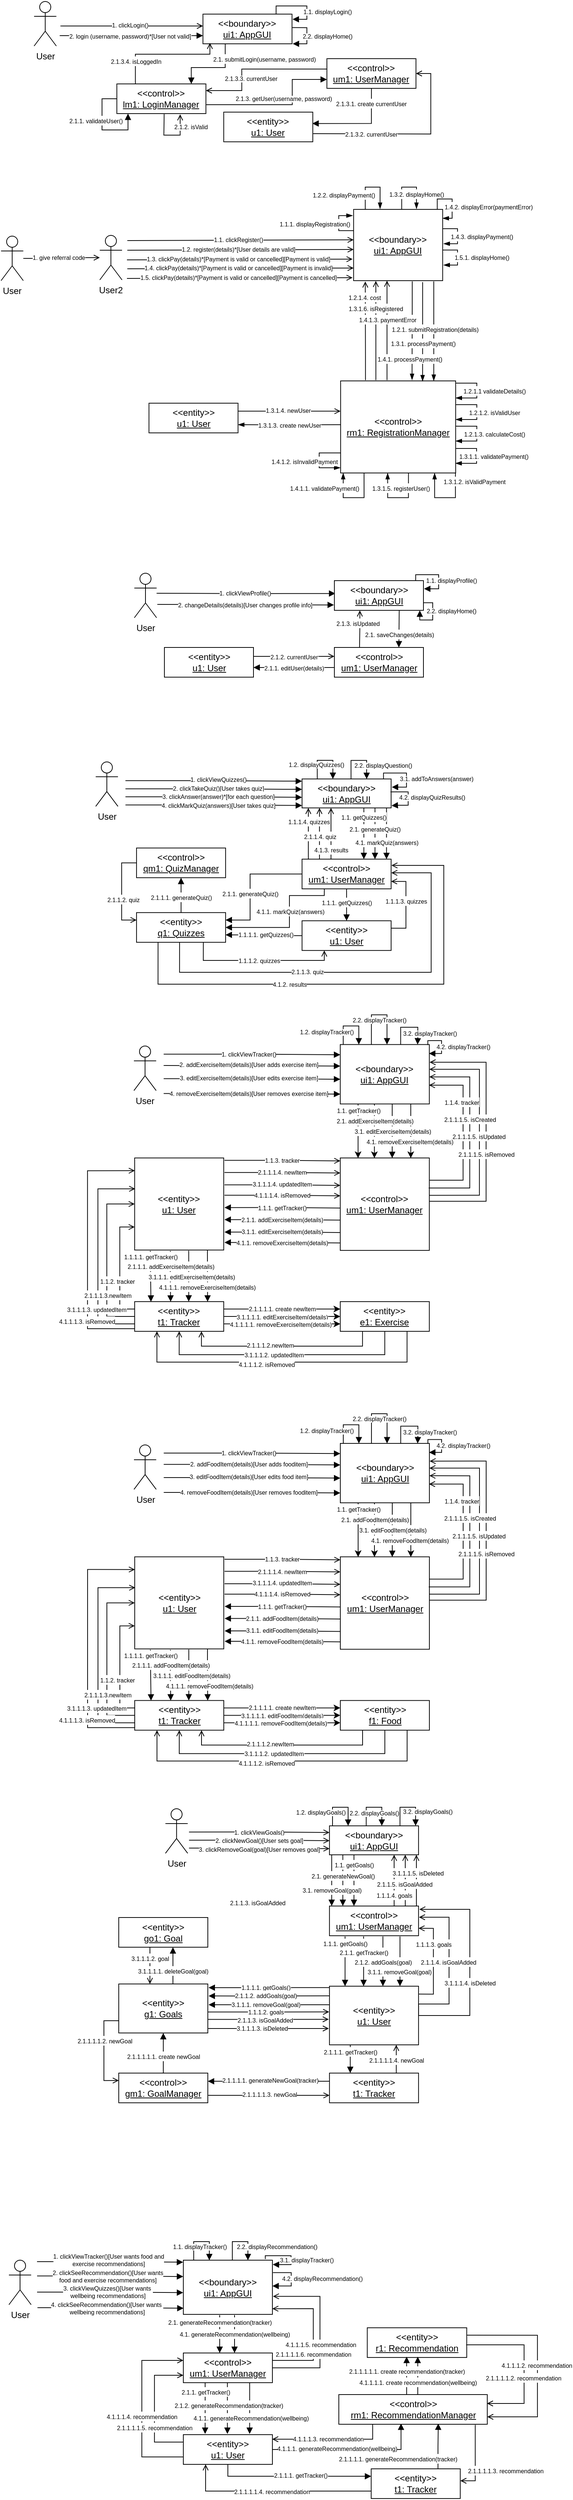 <mxfile version="20.7.4" type="github"><diagram id="-1bJbAK5GgNlzDzoAg7J" name="Page-1"><mxGraphModel dx="3270" dy="2160" grid="0" gridSize="10" guides="1" tooltips="1" connect="1" arrows="1" fold="1" page="1" pageScale="1" pageWidth="827" pageHeight="1169" math="0" shadow="0"><root><mxCell id="0"/><mxCell id="1" parent="0"/><mxCell id="BDm3REAGpp8tmRv-bOrY-1" style="edgeStyle=orthogonalEdgeStyle;rounded=0;orthogonalLoop=1;jettySize=auto;html=1;entryX=0.5;entryY=0;entryDx=0;entryDy=0;startArrow=none;startFill=0;endArrow=open;endFill=0;" edge="1" parent="1"><mxGeometry relative="1" as="geometry"><mxPoint x="1375.41" y="530" as="sourcePoint"/><mxPoint x="1375.41" y="396" as="targetPoint"/></mxGeometry></mxCell><mxCell id="BDm3REAGpp8tmRv-bOrY-2" style="edgeStyle=orthogonalEdgeStyle;rounded=0;orthogonalLoop=1;jettySize=auto;html=1;entryX=0.137;entryY=-0.021;entryDx=0;entryDy=0;entryPerimeter=0;startArrow=none;startFill=0;endArrow=open;endFill=0;" edge="1" parent="1"><mxGeometry relative="1" as="geometry"><Array as="points"><mxPoint x="1346.41" y="496.832"/><mxPoint x="1346.41" y="496.832"/></Array><mxPoint x="1346.41" y="530" as="sourcePoint"/><mxPoint x="1346.145" y="397.114" as="targetPoint"/></mxGeometry></mxCell><mxCell id="BDm3REAGpp8tmRv-bOrY-3" style="edgeStyle=orthogonalEdgeStyle;rounded=0;orthogonalLoop=1;jettySize=auto;html=1;entryX=0.306;entryY=-0.007;entryDx=0;entryDy=0;entryPerimeter=0;startArrow=none;startFill=0;endArrow=open;endFill=0;" edge="1" parent="1"><mxGeometry relative="1" as="geometry"><Array as="points"><mxPoint x="1360.41" y="491.525"/><mxPoint x="1360.41" y="491.525"/></Array><mxPoint x="1360.41" y="530" as="sourcePoint"/><mxPoint x="1360.34" y="396.371" as="targetPoint"/></mxGeometry></mxCell><mxCell id="BDm3REAGpp8tmRv-bOrY-4" value="&lt;span style=&quot;font-size: 8px;&quot;&gt;1.3.1.6. isRegistered&lt;/span&gt;" style="edgeLabel;html=1;align=center;verticalAlign=middle;resizable=0;points=[];" vertex="1" connectable="0" parent="BDm3REAGpp8tmRv-bOrY-3"><mxGeometry x="0.311" y="1" relative="1" as="geometry"><mxPoint y="-10" as="offset"/></mxGeometry></mxCell><mxCell id="BDm3REAGpp8tmRv-bOrY-5" value="User" style="shape=umlActor;verticalLabelPosition=bottom;verticalAlign=top;html=1;outlineConnect=0;" vertex="1" parent="1"><mxGeometry x="899.93" y="20" width="30" height="60" as="geometry"/></mxCell><mxCell id="BDm3REAGpp8tmRv-bOrY-6" style="edgeStyle=orthogonalEdgeStyle;rounded=0;orthogonalLoop=1;jettySize=auto;html=1;exitX=0.25;exitY=1;exitDx=0;exitDy=0;startArrow=none;startFill=0;endArrow=block;endFill=1;entryX=0.836;entryY=0.001;entryDx=0;entryDy=0;entryPerimeter=0;" edge="1" parent="1" source="BDm3REAGpp8tmRv-bOrY-8" target="BDm3REAGpp8tmRv-bOrY-11"><mxGeometry relative="1" as="geometry"><Array as="points"><mxPoint x="1157.73" y="109"/><mxPoint x="1111.73" y="109"/></Array><mxPoint x="1111.73" y="124" as="targetPoint"/></mxGeometry></mxCell><mxCell id="BDm3REAGpp8tmRv-bOrY-7" value="&lt;span style=&quot;font-size: 8px;&quot;&gt;2.1. submitLogin(username,&amp;nbsp;&lt;/span&gt;&lt;span style=&quot;font-size: 8px;&quot;&gt;password)&lt;/span&gt;" style="edgeLabel;html=1;align=center;verticalAlign=middle;resizable=0;points=[];" vertex="1" connectable="0" parent="BDm3REAGpp8tmRv-bOrY-6"><mxGeometry x="0.14" y="1" relative="1" as="geometry"><mxPoint x="77" y="-13" as="offset"/></mxGeometry></mxCell><mxCell id="BDm3REAGpp8tmRv-bOrY-8" value="&amp;lt;&amp;lt;boundary&amp;gt;&amp;gt;&lt;br&gt;&lt;u&gt;ui1: AppGUI&lt;/u&gt;" style="rounded=0;whiteSpace=wrap;html=1;" vertex="1" parent="1"><mxGeometry x="1127.43" y="37" width="120" height="40" as="geometry"/></mxCell><mxCell id="BDm3REAGpp8tmRv-bOrY-9" style="edgeStyle=orthogonalEdgeStyle;rounded=0;orthogonalLoop=1;jettySize=auto;html=1;entryX=0.078;entryY=0.969;entryDx=0;entryDy=0;entryPerimeter=0;startArrow=none;startFill=0;endArrow=open;endFill=0;exitX=0.208;exitY=0.019;exitDx=0;exitDy=0;exitPerimeter=0;" edge="1" parent="1" source="BDm3REAGpp8tmRv-bOrY-11" target="BDm3REAGpp8tmRv-bOrY-8"><mxGeometry relative="1" as="geometry"><Array as="points"><mxPoint x="1036.73" y="91"/><mxPoint x="1136.73" y="91"/></Array></mxGeometry></mxCell><mxCell id="BDm3REAGpp8tmRv-bOrY-10" value="&lt;span style=&quot;font-size: 8px;&quot;&gt;2.1.3.4.&amp;nbsp;isLoggedIn&lt;/span&gt;" style="edgeLabel;html=1;align=center;verticalAlign=middle;resizable=0;points=[];" vertex="1" connectable="0" parent="BDm3REAGpp8tmRv-bOrY-9"><mxGeometry x="-0.591" relative="1" as="geometry"><mxPoint as="offset"/></mxGeometry></mxCell><mxCell id="BDm3REAGpp8tmRv-bOrY-11" value="&amp;lt;&amp;lt;control&amp;gt;&amp;gt;&lt;br&gt;&lt;u&gt;lm1: LoginManager&lt;/u&gt;" style="rounded=0;whiteSpace=wrap;html=1;" vertex="1" parent="1"><mxGeometry x="1011.43" y="131" width="120" height="40" as="geometry"/></mxCell><mxCell id="BDm3REAGpp8tmRv-bOrY-12" value="&lt;span style=&quot;color: rgb(0, 0, 0); font-family: Helvetica; font-size: 8px; font-style: normal; font-variant-ligatures: normal; font-variant-caps: normal; font-weight: 400; letter-spacing: normal; orphans: 2; text-align: center; text-indent: 0px; text-transform: none; widows: 2; word-spacing: 0px; -webkit-text-stroke-width: 0px; background-color: rgb(255, 255, 255); text-decoration-thickness: initial; text-decoration-style: initial; text-decoration-color: initial; float: none; display: inline !important;&quot;&gt;2.1.3.1. create currentUser&lt;/span&gt;" style="edgeStyle=orthogonalEdgeStyle;rounded=0;orthogonalLoop=1;jettySize=auto;html=1;entryX=0.995;entryY=0.383;entryDx=0;entryDy=0;startArrow=none;startFill=0;endArrow=block;endFill=1;exitX=0.5;exitY=1;exitDx=0;exitDy=0;entryPerimeter=0;" edge="1" parent="1" source="BDm3REAGpp8tmRv-bOrY-13" target="BDm3REAGpp8tmRv-bOrY-16"><mxGeometry x="-0.679" relative="1" as="geometry"><mxPoint as="offset"/></mxGeometry></mxCell><mxCell id="BDm3REAGpp8tmRv-bOrY-13" value="&amp;lt;&amp;lt;control&amp;gt;&amp;gt;&lt;br&gt;&lt;u&gt;um1: UserManager&lt;/u&gt;" style="rounded=0;whiteSpace=wrap;html=1;" vertex="1" parent="1"><mxGeometry x="1294.43" y="97" width="120" height="40" as="geometry"/></mxCell><mxCell id="BDm3REAGpp8tmRv-bOrY-14" style="edgeStyle=orthogonalEdgeStyle;rounded=0;orthogonalLoop=1;jettySize=auto;html=1;entryX=1;entryY=0.5;entryDx=0;entryDy=0;endArrow=open;endFill=0;" edge="1" parent="1" target="BDm3REAGpp8tmRv-bOrY-13"><mxGeometry relative="1" as="geometry"><mxPoint x="1275.73" y="198" as="sourcePoint"/></mxGeometry></mxCell><mxCell id="BDm3REAGpp8tmRv-bOrY-15" value="&lt;span style=&quot;font-size: 8px;&quot;&gt;2.1.3.2.&lt;/span&gt;&lt;span style=&quot;font-size: 8px;&quot;&gt;&amp;nbsp;currentUser&lt;/span&gt;" style="edgeLabel;html=1;align=center;verticalAlign=middle;resizable=0;points=[];" vertex="1" connectable="0" parent="BDm3REAGpp8tmRv-bOrY-14"><mxGeometry x="-0.28" y="-1" relative="1" as="geometry"><mxPoint x="-15" y="-2" as="offset"/></mxGeometry></mxCell><mxCell id="BDm3REAGpp8tmRv-bOrY-16" value="&amp;lt;&amp;lt;entity&amp;gt;&amp;gt;&lt;br&gt;&lt;u&gt;u1: User&lt;/u&gt;" style="rounded=0;whiteSpace=wrap;html=1;" vertex="1" parent="1"><mxGeometry x="1155.43" y="169" width="120" height="40" as="geometry"/></mxCell><mxCell id="BDm3REAGpp8tmRv-bOrY-17" value="" style="endArrow=open;html=1;rounded=0;endFill=0;entryX=0;entryY=0.5;entryDx=0;entryDy=0;" edge="1" parent="1"><mxGeometry width="50" height="50" relative="1" as="geometry"><mxPoint x="935.43" y="53" as="sourcePoint"/><mxPoint x="1127.43" y="53" as="targetPoint"/></mxGeometry></mxCell><mxCell id="BDm3REAGpp8tmRv-bOrY-18" value="1. clickLogin()" style="edgeLabel;html=1;align=center;verticalAlign=middle;resizable=0;points=[];fontSize=8;" vertex="1" connectable="0" parent="BDm3REAGpp8tmRv-bOrY-17"><mxGeometry x="-0.302" y="-1" relative="1" as="geometry"><mxPoint x="26" y="-2" as="offset"/></mxGeometry></mxCell><mxCell id="BDm3REAGpp8tmRv-bOrY-19" style="edgeStyle=orthogonalEdgeStyle;rounded=0;orthogonalLoop=1;jettySize=auto;html=1;entryX=1;entryY=0.5;entryDx=0;entryDy=0;fontSize=8;startArrow=none;startFill=0;endArrow=block;endFill=1;exitX=0.821;exitY=0.002;exitDx=0;exitDy=0;exitPerimeter=0;" edge="1" parent="1" source="BDm3REAGpp8tmRv-bOrY-8"><mxGeometry relative="1" as="geometry"><mxPoint x="1247.431" y="20.003" as="sourcePoint"/><mxPoint x="1248.19" y="43.84" as="targetPoint"/><Array as="points"><mxPoint x="1226.43" y="26"/><mxPoint x="1267.43" y="26"/><mxPoint x="1267.43" y="44"/><mxPoint x="1248.43" y="44"/></Array></mxGeometry></mxCell><mxCell id="BDm3REAGpp8tmRv-bOrY-20" value="1.1. displayLogin()" style="edgeLabel;html=1;align=center;verticalAlign=middle;resizable=0;points=[];fontSize=8;" vertex="1" connectable="0" parent="BDm3REAGpp8tmRv-bOrY-19"><mxGeometry x="-0.054" relative="1" as="geometry"><mxPoint x="37" y="8" as="offset"/></mxGeometry></mxCell><mxCell id="BDm3REAGpp8tmRv-bOrY-21" value="" style="endArrow=block;html=1;rounded=0;endFill=1;entryX=0;entryY=0.5;entryDx=0;entryDy=0;" edge="1" parent="1"><mxGeometry width="50" height="50" relative="1" as="geometry"><mxPoint x="934.43" y="66" as="sourcePoint"/><mxPoint x="1127.43" y="66" as="targetPoint"/></mxGeometry></mxCell><mxCell id="BDm3REAGpp8tmRv-bOrY-22" value="2. login (username, password)*[User not valid]" style="edgeLabel;html=1;align=center;verticalAlign=middle;resizable=0;points=[];fontSize=8;" vertex="1" connectable="0" parent="BDm3REAGpp8tmRv-bOrY-21"><mxGeometry x="-0.302" y="-1" relative="1" as="geometry"><mxPoint x="27" as="offset"/></mxGeometry></mxCell><mxCell id="BDm3REAGpp8tmRv-bOrY-23" style="edgeStyle=orthogonalEdgeStyle;rounded=0;orthogonalLoop=1;jettySize=auto;html=1;exitX=0;exitY=0.5;exitDx=0;exitDy=0;startArrow=none;startFill=0;endArrow=block;endFill=1;" edge="1" parent="1" source="BDm3REAGpp8tmRv-bOrY-11"><mxGeometry relative="1" as="geometry"><mxPoint x="1026.43" y="171" as="targetPoint"/><Array as="points"><mxPoint x="991.43" y="151"/><mxPoint x="991.43" y="193"/><mxPoint x="1026.43" y="193"/><mxPoint x="1026.43" y="171"/></Array></mxGeometry></mxCell><mxCell id="BDm3REAGpp8tmRv-bOrY-24" value="&lt;span style=&quot;font-size: 8px;&quot;&gt;2.1.1. validateUser()&lt;/span&gt;" style="edgeLabel;html=1;align=center;verticalAlign=middle;resizable=0;points=[];" vertex="1" connectable="0" parent="BDm3REAGpp8tmRv-bOrY-23"><mxGeometry x="-0.189" y="1" relative="1" as="geometry"><mxPoint x="-10" as="offset"/></mxGeometry></mxCell><mxCell id="BDm3REAGpp8tmRv-bOrY-25" style="edgeStyle=orthogonalEdgeStyle;rounded=0;orthogonalLoop=1;jettySize=auto;html=1;entryX=1;entryY=0.5;entryDx=0;entryDy=0;fontSize=8;startArrow=none;startFill=0;endArrow=block;endFill=1;exitX=1.001;exitY=0.454;exitDx=0;exitDy=0;exitPerimeter=0;" edge="1" parent="1" source="BDm3REAGpp8tmRv-bOrY-8"><mxGeometry relative="1" as="geometry"><mxPoint x="1248.67" y="53.16" as="sourcePoint"/><mxPoint x="1248.43" y="77" as="targetPoint"/><Array as="points"><mxPoint x="1267.43" y="55"/><mxPoint x="1267.43" y="77"/></Array></mxGeometry></mxCell><mxCell id="BDm3REAGpp8tmRv-bOrY-26" value="2.2. displayHome()" style="edgeLabel;html=1;align=center;verticalAlign=middle;resizable=0;points=[];fontSize=8;" vertex="1" connectable="0" parent="BDm3REAGpp8tmRv-bOrY-25"><mxGeometry x="-0.054" relative="1" as="geometry"><mxPoint x="27" y="3" as="offset"/></mxGeometry></mxCell><mxCell id="BDm3REAGpp8tmRv-bOrY-27" value="" style="endArrow=block;html=1;rounded=0;endFill=1;entryX=0;entryY=0.5;entryDx=0;entryDy=0;exitX=1;exitY=0.5;exitDx=0;exitDy=0;edgeStyle=orthogonalEdgeStyle;" edge="1" parent="1"><mxGeometry width="50" height="50" relative="1" as="geometry"><mxPoint x="1131.43" y="159" as="sourcePoint"/><mxPoint x="1294.43" y="125" as="targetPoint"/><Array as="points"><mxPoint x="1247.73" y="159"/><mxPoint x="1247.73" y="125"/></Array></mxGeometry></mxCell><mxCell id="BDm3REAGpp8tmRv-bOrY-28" value="2.1.3. getUser(username, password)" style="edgeLabel;html=1;align=center;verticalAlign=middle;resizable=0;points=[];fontSize=8;" vertex="1" connectable="0" parent="BDm3REAGpp8tmRv-bOrY-27"><mxGeometry x="-0.302" y="-1" relative="1" as="geometry"><mxPoint x="35" y="-9" as="offset"/></mxGeometry></mxCell><mxCell id="BDm3REAGpp8tmRv-bOrY-29" value="User2" style="shape=umlActor;verticalLabelPosition=bottom;verticalAlign=top;html=1;outlineConnect=0;" vertex="1" parent="1"><mxGeometry x="988.41" y="335" width="30" height="60" as="geometry"/></mxCell><mxCell id="BDm3REAGpp8tmRv-bOrY-30" value="&amp;lt;&amp;lt;boundary&amp;gt;&amp;gt;&lt;br&gt;&lt;u&gt;ui1: AppGUI&lt;/u&gt;" style="rounded=0;whiteSpace=wrap;html=1;" vertex="1" parent="1"><mxGeometry x="1330.41" y="300" width="120" height="96" as="geometry"/></mxCell><mxCell id="BDm3REAGpp8tmRv-bOrY-31" style="edgeStyle=orthogonalEdgeStyle;rounded=0;orthogonalLoop=1;jettySize=auto;html=1;exitX=1;exitY=0.5;exitDx=0;exitDy=0;startArrow=none;startFill=0;endArrow=blockThin;endFill=1;entryX=1;entryY=1;entryDx=0;entryDy=0;" edge="1" parent="1"><mxGeometry relative="1" as="geometry"><mxPoint x="1467.91" y="554" as="targetPoint"/><mxPoint x="1467.91" y="534" as="sourcePoint"/><Array as="points"><mxPoint x="1496.41" y="534"/><mxPoint x="1496.41" y="554"/></Array></mxGeometry></mxCell><mxCell id="BDm3REAGpp8tmRv-bOrY-32" value="&lt;span style=&quot;font-size: 8px;&quot;&gt;1.2.1.1 validateDetails()&lt;/span&gt;" style="edgeLabel;html=1;align=center;verticalAlign=middle;resizable=0;points=[];" vertex="1" connectable="0" parent="BDm3REAGpp8tmRv-bOrY-31"><mxGeometry x="-0.145" y="-1" relative="1" as="geometry"><mxPoint x="24" y="5" as="offset"/></mxGeometry></mxCell><mxCell id="BDm3REAGpp8tmRv-bOrY-33" value="&amp;lt;&amp;lt;control&amp;gt;&amp;gt;&lt;br&gt;&lt;u&gt;rm1: RegistrationManager&lt;/u&gt;" style="rounded=0;whiteSpace=wrap;html=1;" vertex="1" parent="1"><mxGeometry x="1312.91" y="531" width="155" height="124" as="geometry"/></mxCell><mxCell id="BDm3REAGpp8tmRv-bOrY-34" value="&amp;lt;&amp;lt;entity&amp;gt;&amp;gt;&lt;br&gt;&lt;u&gt;u1: User&lt;/u&gt;" style="rounded=0;whiteSpace=wrap;html=1;" vertex="1" parent="1"><mxGeometry x="1054.71" y="561" width="120" height="40" as="geometry"/></mxCell><mxCell id="BDm3REAGpp8tmRv-bOrY-35" value="" style="edgeStyle=orthogonalEdgeStyle;rounded=0;orthogonalLoop=1;jettySize=auto;html=1;startArrow=none;startFill=0;endArrow=open;endFill=0;" edge="1" parent="1" source="BDm3REAGpp8tmRv-bOrY-37" target="BDm3REAGpp8tmRv-bOrY-29"><mxGeometry relative="1" as="geometry"><mxPoint x="983.41" y="365" as="targetPoint"/></mxGeometry></mxCell><mxCell id="BDm3REAGpp8tmRv-bOrY-36" value="&lt;span style=&quot;font-size: 8px;&quot;&gt;1. give referral code&lt;/span&gt;" style="edgeLabel;html=1;align=center;verticalAlign=middle;resizable=0;points=[];" vertex="1" connectable="0" parent="BDm3REAGpp8tmRv-bOrY-35"><mxGeometry x="-0.151" relative="1" as="geometry"><mxPoint x="3" y="-2" as="offset"/></mxGeometry></mxCell><mxCell id="BDm3REAGpp8tmRv-bOrY-37" value="User" style="shape=umlActor;verticalLabelPosition=bottom;verticalAlign=top;html=1;outlineConnect=0;" vertex="1" parent="1"><mxGeometry x="855.41" y="336" width="30" height="60" as="geometry"/></mxCell><mxCell id="BDm3REAGpp8tmRv-bOrY-38" style="edgeStyle=orthogonalEdgeStyle;rounded=0;orthogonalLoop=1;jettySize=auto;html=1;startArrow=none;startFill=0;endArrow=blockThin;endFill=1;entryX=0.661;entryY=0.992;entryDx=0;entryDy=0;entryPerimeter=0;" edge="1" parent="1"><mxGeometry x="0.649" y="-2" relative="1" as="geometry"><mxPoint x="1439.555" y="655" as="targetPoint"/><mxPoint x="1467.6" y="655.32" as="sourcePoint"/><Array as="points"><mxPoint x="1467.6" y="688.32"/><mxPoint x="1439.6" y="688.32"/></Array><mxPoint as="offset"/></mxGeometry></mxCell><mxCell id="BDm3REAGpp8tmRv-bOrY-39" value="&lt;span style=&quot;font-size: 8px;&quot;&gt;1.3.1.2. isValidPayment&lt;/span&gt;" style="edgeLabel;html=1;align=center;verticalAlign=middle;resizable=0;points=[];" vertex="1" connectable="0" parent="BDm3REAGpp8tmRv-bOrY-38"><mxGeometry x="-0.145" y="-1" relative="1" as="geometry"><mxPoint x="33" y="-22" as="offset"/></mxGeometry></mxCell><mxCell id="BDm3REAGpp8tmRv-bOrY-40" style="edgeStyle=orthogonalEdgeStyle;rounded=0;orthogonalLoop=1;jettySize=auto;html=1;exitX=0.125;exitY=0;exitDx=0;exitDy=0;startArrow=none;startFill=0;endArrow=blockThin;endFill=1;entryX=0.291;entryY=-0.01;entryDx=0;entryDy=0;exitPerimeter=0;entryPerimeter=0;" edge="1" parent="1"><mxGeometry relative="1" as="geometry"><mxPoint x="1366.05" y="299.37" as="targetPoint"/><mxPoint x="1346.13" y="300" as="sourcePoint"/><Array as="points"><mxPoint x="1346.13" y="270"/><mxPoint x="1366.13" y="270"/></Array></mxGeometry></mxCell><mxCell id="BDm3REAGpp8tmRv-bOrY-41" value="&lt;span style=&quot;font-size: 8px;&quot;&gt;1.2.2. displayPayment()&lt;/span&gt;" style="edgeLabel;html=1;align=center;verticalAlign=middle;resizable=0;points=[];" vertex="1" connectable="0" parent="BDm3REAGpp8tmRv-bOrY-40"><mxGeometry x="-0.145" y="-1" relative="1" as="geometry"><mxPoint x="-33" y="9" as="offset"/></mxGeometry></mxCell><mxCell id="BDm3REAGpp8tmRv-bOrY-42" style="edgeStyle=orthogonalEdgeStyle;rounded=0;orthogonalLoop=1;jettySize=auto;html=1;exitX=0.125;exitY=0;exitDx=0;exitDy=0;startArrow=none;startFill=0;endArrow=blockThin;endFill=1;entryX=0.291;entryY=-0.01;entryDx=0;entryDy=0;exitPerimeter=0;entryPerimeter=0;" edge="1" parent="1"><mxGeometry relative="1" as="geometry"><mxPoint x="1415.13" y="299.37" as="targetPoint"/><mxPoint x="1395.21" y="300" as="sourcePoint"/><Array as="points"><mxPoint x="1395.21" y="270"/><mxPoint x="1415.21" y="270"/></Array></mxGeometry></mxCell><mxCell id="BDm3REAGpp8tmRv-bOrY-43" value="&lt;span style=&quot;font-size: 8px;&quot;&gt;1.3.2. displayHome()&lt;/span&gt;" style="edgeLabel;html=1;align=center;verticalAlign=middle;resizable=0;points=[];" vertex="1" connectable="0" parent="BDm3REAGpp8tmRv-bOrY-42"><mxGeometry x="-0.145" y="-1" relative="1" as="geometry"><mxPoint x="16" y="8" as="offset"/></mxGeometry></mxCell><mxCell id="BDm3REAGpp8tmRv-bOrY-44" style="edgeStyle=orthogonalEdgeStyle;rounded=0;orthogonalLoop=1;jettySize=auto;html=1;exitX=0.125;exitY=0;exitDx=0;exitDy=0;startArrow=none;startFill=0;endArrow=blockThin;endFill=1;entryX=0.993;entryY=0.19;entryDx=0;entryDy=0;exitPerimeter=0;entryPerimeter=0;" edge="1" parent="1"><mxGeometry relative="1" as="geometry"><mxPoint x="1450.29" y="311.97" as="targetPoint"/><mxPoint x="1443.13" y="300" as="sourcePoint"/><Array as="points"><mxPoint x="1443.13" y="286"/><mxPoint x="1463.13" y="286"/><mxPoint x="1463.13" y="312"/></Array></mxGeometry></mxCell><mxCell id="BDm3REAGpp8tmRv-bOrY-45" value="&lt;span style=&quot;font-size: 8px;&quot;&gt;1.4.2.&amp;nbsp;&lt;/span&gt;&lt;span style=&quot;font-size: 8px;&quot;&gt;displayError(paymentError)&lt;/span&gt;" style="edgeLabel;html=1;align=center;verticalAlign=middle;resizable=0;points=[];" vertex="1" connectable="0" parent="BDm3REAGpp8tmRv-bOrY-44"><mxGeometry x="-0.145" y="-1" relative="1" as="geometry"><mxPoint x="52" y="9" as="offset"/></mxGeometry></mxCell><mxCell id="BDm3REAGpp8tmRv-bOrY-46" style="edgeStyle=orthogonalEdgeStyle;rounded=0;orthogonalLoop=1;jettySize=auto;html=1;startArrow=none;startFill=0;endArrow=blockThin;endFill=1;entryX=1.01;entryY=0.577;entryDx=0;entryDy=0;entryPerimeter=0;exitX=1;exitY=0.25;exitDx=0;exitDy=0;" edge="1" parent="1"><mxGeometry relative="1" as="geometry"><mxPoint x="1451.61" y="346.601" as="targetPoint"/><mxPoint x="1450.41" y="326" as="sourcePoint"/><Array as="points"><mxPoint x="1470.41" y="326.25"/><mxPoint x="1470.41" y="346.25"/><mxPoint x="1451.41" y="346.25"/></Array></mxGeometry></mxCell><mxCell id="BDm3REAGpp8tmRv-bOrY-47" value="&lt;span style=&quot;font-size: 8px;&quot;&gt;1.4.3.&amp;nbsp;&lt;/span&gt;&lt;span style=&quot;font-size: 8px;&quot;&gt;displayPayment()&lt;/span&gt;" style="edgeLabel;html=1;align=center;verticalAlign=middle;resizable=0;points=[];" vertex="1" connectable="0" parent="BDm3REAGpp8tmRv-bOrY-46"><mxGeometry x="-0.145" y="-1" relative="1" as="geometry"><mxPoint x="33" y="4" as="offset"/></mxGeometry></mxCell><mxCell id="BDm3REAGpp8tmRv-bOrY-48" style="edgeStyle=orthogonalEdgeStyle;rounded=0;orthogonalLoop=1;jettySize=auto;html=1;startArrow=none;startFill=0;endArrow=blockThin;endFill=1;entryX=1.01;entryY=0.577;entryDx=0;entryDy=0;entryPerimeter=0;exitX=1;exitY=0.25;exitDx=0;exitDy=0;" edge="1" parent="1"><mxGeometry relative="1" as="geometry"><mxPoint x="1451.61" y="375.301" as="targetPoint"/><mxPoint x="1450.41" y="354.7" as="sourcePoint"/><Array as="points"><mxPoint x="1470.41" y="354.95"/><mxPoint x="1470.41" y="374.95"/><mxPoint x="1451.41" y="374.95"/></Array></mxGeometry></mxCell><mxCell id="BDm3REAGpp8tmRv-bOrY-49" value="&lt;span style=&quot;font-size: 8px;&quot;&gt;1.5.1. displayHome()&lt;/span&gt;" style="edgeLabel;html=1;align=center;verticalAlign=middle;resizable=0;points=[];" vertex="1" connectable="0" parent="BDm3REAGpp8tmRv-bOrY-48"><mxGeometry x="-0.145" y="-1" relative="1" as="geometry"><mxPoint x="33" y="4" as="offset"/></mxGeometry></mxCell><mxCell id="BDm3REAGpp8tmRv-bOrY-50" style="edgeStyle=orthogonalEdgeStyle;rounded=0;orthogonalLoop=1;jettySize=auto;html=1;startArrow=none;startFill=0;endArrow=blockThin;endFill=1;entryX=1.01;entryY=0.577;entryDx=0;entryDy=0;entryPerimeter=0;exitX=1;exitY=0.25;exitDx=0;exitDy=0;" edge="1" parent="1"><mxGeometry relative="1" as="geometry"><mxPoint x="1329.208" y="308" as="targetPoint"/><mxPoint x="1330.408" y="328.601" as="sourcePoint"/><Array as="points"><mxPoint x="1310.408" y="328.351"/><mxPoint x="1310.408" y="308.351"/><mxPoint x="1329.408" y="308.351"/></Array></mxGeometry></mxCell><mxCell id="BDm3REAGpp8tmRv-bOrY-51" value="&lt;span style=&quot;font-size: 8px;&quot;&gt;1.1.1. displayRegistration()&lt;/span&gt;" style="edgeLabel;html=1;align=center;verticalAlign=middle;resizable=0;points=[];" vertex="1" connectable="0" parent="BDm3REAGpp8tmRv-bOrY-50"><mxGeometry x="-0.145" y="-1" relative="1" as="geometry"><mxPoint x="-34" y="-4" as="offset"/></mxGeometry></mxCell><mxCell id="BDm3REAGpp8tmRv-bOrY-52" style="edgeStyle=orthogonalEdgeStyle;rounded=0;orthogonalLoop=1;jettySize=auto;html=1;fontSize=8;startArrow=none;startFill=0;endArrow=open;endFill=0;exitX=0.531;exitY=1.016;exitDx=0;exitDy=0;exitPerimeter=0;" edge="1" parent="1" source="BDm3REAGpp8tmRv-bOrY-11"><mxGeometry relative="1" as="geometry"><mxPoint x="1091.198" y="178.075" as="sourcePoint"/><mxPoint x="1096.73" y="172" as="targetPoint"/><Array as="points"><mxPoint x="1074.73" y="178"/><mxPoint x="1074.73" y="178"/><mxPoint x="1074.73" y="200"/><mxPoint x="1096.73" y="200"/></Array></mxGeometry></mxCell><mxCell id="BDm3REAGpp8tmRv-bOrY-53" value="2.1.2. isValid" style="edgeLabel;html=1;align=center;verticalAlign=middle;resizable=0;points=[];fontSize=8;" vertex="1" connectable="0" parent="BDm3REAGpp8tmRv-bOrY-52"><mxGeometry x="-0.054" relative="1" as="geometry"><mxPoint x="27" y="-11" as="offset"/></mxGeometry></mxCell><mxCell id="BDm3REAGpp8tmRv-bOrY-54" value="" style="endArrow=none;html=1;rounded=0;endFill=0;exitX=1;exitY=0.5;exitDx=0;exitDy=0;edgeStyle=orthogonalEdgeStyle;startArrow=open;startFill=0;" edge="1" parent="1"><mxGeometry width="50" height="50" relative="1" as="geometry"><mxPoint x="1131.43" y="140" as="sourcePoint"/><mxPoint x="1292.73" y="111" as="targetPoint"/><Array as="points"><mxPoint x="1179.73" y="140"/><mxPoint x="1179.73" y="111"/><mxPoint x="1294.73" y="111"/></Array></mxGeometry></mxCell><mxCell id="BDm3REAGpp8tmRv-bOrY-55" value="2.1.3.3.&amp;nbsp;currentUser" style="edgeLabel;html=1;align=center;verticalAlign=middle;resizable=0;points=[];fontSize=8;" vertex="1" connectable="0" parent="BDm3REAGpp8tmRv-bOrY-54"><mxGeometry x="-0.302" y="-1" relative="1" as="geometry"><mxPoint x="11" y="3" as="offset"/></mxGeometry></mxCell><mxCell id="BDm3REAGpp8tmRv-bOrY-56" value="" style="endArrow=open;html=1;rounded=0;endFill=0;entryX=0;entryY=0.25;entryDx=0;entryDy=0;" edge="1" parent="1"><mxGeometry width="50" height="50" relative="1" as="geometry"><mxPoint x="1025.565" y="342.0" as="sourcePoint"/><mxPoint x="1330.41" y="341" as="targetPoint"/></mxGeometry></mxCell><mxCell id="BDm3REAGpp8tmRv-bOrY-57" value="1.1. clickRegister()" style="edgeLabel;html=1;align=center;verticalAlign=middle;resizable=0;points=[];fontSize=8;" vertex="1" connectable="0" parent="BDm3REAGpp8tmRv-bOrY-56"><mxGeometry x="-0.302" y="-1" relative="1" as="geometry"><mxPoint x="43" y="-2" as="offset"/></mxGeometry></mxCell><mxCell id="BDm3REAGpp8tmRv-bOrY-58" value="" style="endArrow=open;html=1;rounded=0;endFill=0;entryX=0;entryY=0.575;entryDx=0;entryDy=0;entryPerimeter=0;" edge="1" parent="1"><mxGeometry width="50" height="50" relative="1" as="geometry"><mxPoint x="1025.565" y="355" as="sourcePoint"/><mxPoint x="1330.41" y="354" as="targetPoint"/></mxGeometry></mxCell><mxCell id="BDm3REAGpp8tmRv-bOrY-59" value="1.2. register(details)*[User details are valid]" style="edgeLabel;html=1;align=center;verticalAlign=middle;resizable=0;points=[];fontSize=8;" vertex="1" connectable="0" parent="BDm3REAGpp8tmRv-bOrY-58"><mxGeometry x="-0.302" y="-1" relative="1" as="geometry"><mxPoint x="43" y="-2" as="offset"/></mxGeometry></mxCell><mxCell id="BDm3REAGpp8tmRv-bOrY-60" value="" style="endArrow=open;html=1;rounded=0;endFill=0;" edge="1" parent="1"><mxGeometry width="50" height="50" relative="1" as="geometry"><mxPoint x="1025.05" y="368" as="sourcePoint"/><mxPoint x="1328.979" y="367.0" as="targetPoint"/></mxGeometry></mxCell><mxCell id="BDm3REAGpp8tmRv-bOrY-61" value="1.3. clickPay(details)*[Payment is valid or cancelled][Payment is valid]" style="edgeLabel;html=1;align=center;verticalAlign=middle;resizable=0;points=[];fontSize=8;" vertex="1" connectable="0" parent="BDm3REAGpp8tmRv-bOrY-60"><mxGeometry x="-0.302" y="-1" relative="1" as="geometry"><mxPoint x="44" y="-2" as="offset"/></mxGeometry></mxCell><mxCell id="BDm3REAGpp8tmRv-bOrY-62" value="" style="endArrow=open;html=1;rounded=0;endFill=0;entryX=0;entryY=0.575;entryDx=0;entryDy=0;entryPerimeter=0;" edge="1" parent="1"><mxGeometry width="50" height="50" relative="1" as="geometry"><mxPoint x="1025.565" y="380" as="sourcePoint"/><mxPoint x="1330.41" y="379" as="targetPoint"/></mxGeometry></mxCell><mxCell id="BDm3REAGpp8tmRv-bOrY-63" value="1.4. clickPay(details)*[Payment is valid or cancelled][Payment is invalid]" style="edgeLabel;html=1;align=center;verticalAlign=middle;resizable=0;points=[];fontSize=8;" vertex="1" connectable="0" parent="BDm3REAGpp8tmRv-bOrY-62"><mxGeometry x="-0.302" y="-1" relative="1" as="geometry"><mxPoint x="43" y="-2" as="offset"/></mxGeometry></mxCell><mxCell id="BDm3REAGpp8tmRv-bOrY-64" value="" style="endArrow=open;html=1;rounded=0;endFill=0;" edge="1" parent="1"><mxGeometry width="50" height="50" relative="1" as="geometry"><mxPoint x="1025.05" y="393" as="sourcePoint"/><mxPoint x="1328.979" y="392.0" as="targetPoint"/></mxGeometry></mxCell><mxCell id="BDm3REAGpp8tmRv-bOrY-65" value="1.5. clickPay(details)*[Payment is valid or cancelled][Payment is cancelled]" style="edgeLabel;html=1;align=center;verticalAlign=middle;resizable=0;points=[];fontSize=8;" vertex="1" connectable="0" parent="BDm3REAGpp8tmRv-bOrY-64"><mxGeometry x="-0.302" y="-1" relative="1" as="geometry"><mxPoint x="44" y="-2" as="offset"/></mxGeometry></mxCell><mxCell id="BDm3REAGpp8tmRv-bOrY-66" style="edgeStyle=orthogonalEdgeStyle;rounded=0;orthogonalLoop=1;jettySize=auto;html=1;exitX=1;exitY=0.5;exitDx=0;exitDy=0;startArrow=none;startFill=0;endArrow=blockThin;endFill=1;entryX=1;entryY=1;entryDx=0;entryDy=0;" edge="1" parent="1"><mxGeometry relative="1" as="geometry"><mxPoint x="1467.91" y="583" as="targetPoint"/><mxPoint x="1467.91" y="563" as="sourcePoint"/><Array as="points"><mxPoint x="1496.41" y="563"/><mxPoint x="1496.41" y="583"/></Array></mxGeometry></mxCell><mxCell id="BDm3REAGpp8tmRv-bOrY-67" value="&lt;span style=&quot;font-size: 8px;&quot;&gt;1.2.1.2. isValidUser&lt;/span&gt;" style="edgeLabel;html=1;align=center;verticalAlign=middle;resizable=0;points=[];" vertex="1" connectable="0" parent="BDm3REAGpp8tmRv-bOrY-66"><mxGeometry x="-0.145" y="-1" relative="1" as="geometry"><mxPoint x="24" y="5" as="offset"/></mxGeometry></mxCell><mxCell id="BDm3REAGpp8tmRv-bOrY-68" style="edgeStyle=orthogonalEdgeStyle;rounded=0;orthogonalLoop=1;jettySize=auto;html=1;exitX=1;exitY=0.5;exitDx=0;exitDy=0;startArrow=none;startFill=0;endArrow=blockThin;endFill=1;entryX=1;entryY=1;entryDx=0;entryDy=0;" edge="1" parent="1"><mxGeometry relative="1" as="geometry"><mxPoint x="1467.91" y="612.0" as="targetPoint"/><mxPoint x="1467.91" y="592.0" as="sourcePoint"/><Array as="points"><mxPoint x="1496.41" y="592"/><mxPoint x="1496.41" y="612"/></Array></mxGeometry></mxCell><mxCell id="BDm3REAGpp8tmRv-bOrY-69" value="&lt;span style=&quot;font-size: 8px;&quot;&gt;1.2.1.3. calculateCost()&lt;/span&gt;" style="edgeLabel;html=1;align=center;verticalAlign=middle;resizable=0;points=[];" vertex="1" connectable="0" parent="BDm3REAGpp8tmRv-bOrY-68"><mxGeometry x="-0.145" y="-1" relative="1" as="geometry"><mxPoint x="24" y="5" as="offset"/></mxGeometry></mxCell><mxCell id="BDm3REAGpp8tmRv-bOrY-70" style="edgeStyle=orthogonalEdgeStyle;rounded=0;orthogonalLoop=1;jettySize=auto;html=1;exitX=1;exitY=0.5;exitDx=0;exitDy=0;startArrow=none;startFill=0;endArrow=blockThin;endFill=1;entryX=1;entryY=1;entryDx=0;entryDy=0;" edge="1" parent="1"><mxGeometry x="0.642" y="21" relative="1" as="geometry"><mxPoint x="1467.6" y="642.0" as="targetPoint"/><mxPoint x="1467.6" y="622.0" as="sourcePoint"/><Array as="points"><mxPoint x="1496.1" y="622"/><mxPoint x="1496.1" y="642"/></Array><mxPoint as="offset"/></mxGeometry></mxCell><mxCell id="BDm3REAGpp8tmRv-bOrY-71" value="&lt;span style=&quot;font-size: 8px;&quot;&gt;1.3.1.1. validatePayment()&lt;/span&gt;" style="edgeLabel;html=1;align=center;verticalAlign=middle;resizable=0;points=[];" vertex="1" connectable="0" parent="BDm3REAGpp8tmRv-bOrY-70"><mxGeometry x="-0.145" y="-1" relative="1" as="geometry"><mxPoint x="24" y="5" as="offset"/></mxGeometry></mxCell><mxCell id="BDm3REAGpp8tmRv-bOrY-72" style="edgeStyle=orthogonalEdgeStyle;rounded=0;orthogonalLoop=1;jettySize=auto;html=1;startArrow=none;startFill=0;endArrow=blockThin;endFill=1;entryX=0.661;entryY=0.992;entryDx=0;entryDy=0;entryPerimeter=0;" edge="1" parent="1"><mxGeometry x="0.649" y="-2" relative="1" as="geometry"><mxPoint x="1376.275" y="655" as="targetPoint"/><mxPoint x="1404.32" y="655.32" as="sourcePoint"/><Array as="points"><mxPoint x="1404.32" y="688.32"/><mxPoint x="1376.32" y="688.32"/></Array><mxPoint as="offset"/></mxGeometry></mxCell><mxCell id="BDm3REAGpp8tmRv-bOrY-73" value="&lt;span style=&quot;font-size: 8px;&quot;&gt;1.3.1.5. registerUser()&lt;/span&gt;" style="edgeLabel;html=1;align=center;verticalAlign=middle;resizable=0;points=[];" vertex="1" connectable="0" parent="BDm3REAGpp8tmRv-bOrY-72"><mxGeometry x="-0.145" y="-1" relative="1" as="geometry"><mxPoint x="-3" y="-13" as="offset"/></mxGeometry></mxCell><mxCell id="BDm3REAGpp8tmRv-bOrY-74" style="edgeStyle=orthogonalEdgeStyle;rounded=0;orthogonalLoop=1;jettySize=auto;html=1;startArrow=none;startFill=0;endArrow=blockThin;endFill=1;entryX=0.661;entryY=0.992;entryDx=0;entryDy=0;entryPerimeter=0;" edge="1" parent="1"><mxGeometry x="0.649" y="-2" relative="1" as="geometry"><mxPoint x="1316.425" y="655" as="targetPoint"/><mxPoint x="1344.47" y="655.32" as="sourcePoint"/><Array as="points"><mxPoint x="1344.47" y="688.32"/><mxPoint x="1316.47" y="688.32"/></Array><mxPoint as="offset"/></mxGeometry></mxCell><mxCell id="BDm3REAGpp8tmRv-bOrY-75" value="&lt;span style=&quot;font-size: 8px;&quot;&gt;1.4.1.1. validatePayment()&lt;/span&gt;" style="edgeLabel;html=1;align=center;verticalAlign=middle;resizable=0;points=[];" vertex="1" connectable="0" parent="BDm3REAGpp8tmRv-bOrY-74"><mxGeometry x="-0.145" y="-1" relative="1" as="geometry"><mxPoint x="-46" y="-13" as="offset"/></mxGeometry></mxCell><mxCell id="BDm3REAGpp8tmRv-bOrY-76" style="edgeStyle=orthogonalEdgeStyle;rounded=0;orthogonalLoop=1;jettySize=auto;html=1;exitX=1;exitY=0.5;exitDx=0;exitDy=0;startArrow=none;startFill=0;endArrow=blockThin;endFill=1;entryX=1;entryY=1;entryDx=0;entryDy=0;" edge="1" parent="1"><mxGeometry x="0.642" y="21" relative="1" as="geometry"><mxPoint x="1312.565" y="647.996" as="targetPoint"/><mxPoint x="1312.565" y="627.996" as="sourcePoint"/><Array as="points"><mxPoint x="1284.065" y="627.996"/><mxPoint x="1284.065" y="647.996"/></Array><mxPoint as="offset"/></mxGeometry></mxCell><mxCell id="BDm3REAGpp8tmRv-bOrY-77" value="&lt;span style=&quot;font-size: 8px;&quot;&gt;1.4.1.2. isInvalidPayment&lt;/span&gt;" style="edgeLabel;html=1;align=center;verticalAlign=middle;resizable=0;points=[];" vertex="1" connectable="0" parent="BDm3REAGpp8tmRv-bOrY-76"><mxGeometry x="-0.145" y="-1" relative="1" as="geometry"><mxPoint x="-19" y="6" as="offset"/></mxGeometry></mxCell><mxCell id="BDm3REAGpp8tmRv-bOrY-78" style="edgeStyle=orthogonalEdgeStyle;rounded=0;orthogonalLoop=1;jettySize=auto;html=1;entryX=1;entryY=0.5;entryDx=0;entryDy=0;startArrow=none;startFill=0;endArrow=blockThin;endFill=1;exitX=-0.001;exitY=0.323;exitDx=0;exitDy=0;exitPerimeter=0;" edge="1" parent="1"><mxGeometry relative="1" as="geometry"><mxPoint x="1312.755" y="590.052" as="sourcePoint"/><mxPoint x="1174.71" y="590" as="targetPoint"/><Array as="points"><mxPoint x="1211.71" y="590"/><mxPoint x="1211.71" y="590"/></Array></mxGeometry></mxCell><mxCell id="BDm3REAGpp8tmRv-bOrY-79" value="&lt;span style=&quot;font-size: 8px;&quot;&gt;1.3.1.3. create newUser&lt;/span&gt;" style="edgeLabel;html=1;align=center;verticalAlign=middle;resizable=0;points=[];" vertex="1" connectable="0" parent="BDm3REAGpp8tmRv-bOrY-78"><mxGeometry x="0.223" y="-1" relative="1" as="geometry"><mxPoint x="15" y="1" as="offset"/></mxGeometry></mxCell><mxCell id="BDm3REAGpp8tmRv-bOrY-80" style="edgeStyle=orthogonalEdgeStyle;rounded=0;orthogonalLoop=1;jettySize=auto;html=1;entryX=1;entryY=0.5;entryDx=0;entryDy=0;startArrow=open;startFill=0;endArrow=none;endFill=0;exitX=-0.001;exitY=0.323;exitDx=0;exitDy=0;exitPerimeter=0;" edge="1" parent="1"><mxGeometry relative="1" as="geometry"><mxPoint x="1312.755" y="571.762" as="sourcePoint"/><mxPoint x="1174.71" y="571.71" as="targetPoint"/><Array as="points"><mxPoint x="1211.71" y="571.71"/><mxPoint x="1211.71" y="571.71"/></Array></mxGeometry></mxCell><mxCell id="BDm3REAGpp8tmRv-bOrY-81" value="&lt;span style=&quot;font-size: 8px;&quot;&gt;1.3.1.4. newUser&lt;/span&gt;" style="edgeLabel;html=1;align=center;verticalAlign=middle;resizable=0;points=[];" vertex="1" connectable="0" parent="BDm3REAGpp8tmRv-bOrY-80"><mxGeometry x="0.223" y="-1" relative="1" as="geometry"><mxPoint x="13" y="-1" as="offset"/></mxGeometry></mxCell><mxCell id="BDm3REAGpp8tmRv-bOrY-82" value="" style="group" vertex="1" connectable="0" parent="1"><mxGeometry x="1409.41" y="397" width="29.0" height="134" as="geometry"/></mxCell><mxCell id="BDm3REAGpp8tmRv-bOrY-83" style="edgeStyle=orthogonalEdgeStyle;rounded=0;orthogonalLoop=1;jettySize=auto;html=1;entryX=0.5;entryY=0;entryDx=0;entryDy=0;startArrow=none;startFill=0;endArrow=blockThin;endFill=1;" edge="1" parent="BDm3REAGpp8tmRv-bOrY-82"><mxGeometry relative="1" as="geometry"><mxPoint x="29.0" as="sourcePoint"/><mxPoint x="29.0" y="134" as="targetPoint"/></mxGeometry></mxCell><mxCell id="BDm3REAGpp8tmRv-bOrY-84" style="edgeStyle=orthogonalEdgeStyle;rounded=0;orthogonalLoop=1;jettySize=auto;html=1;entryX=0.137;entryY=-0.021;entryDx=0;entryDy=0;entryPerimeter=0;startArrow=none;startFill=0;endArrow=blockThin;endFill=1;" edge="1" parent="BDm3REAGpp8tmRv-bOrY-82"><mxGeometry relative="1" as="geometry"><Array as="points"><mxPoint y="33.168"/><mxPoint y="33.168"/></Array><mxPoint as="sourcePoint"/><mxPoint x="-0.265" y="132.886" as="targetPoint"/></mxGeometry></mxCell><mxCell id="BDm3REAGpp8tmRv-bOrY-85" style="edgeStyle=orthogonalEdgeStyle;rounded=0;orthogonalLoop=1;jettySize=auto;html=1;entryX=0.306;entryY=-0.007;entryDx=0;entryDy=0;entryPerimeter=0;startArrow=none;startFill=0;endArrow=blockThin;endFill=1;" edge="1" parent="BDm3REAGpp8tmRv-bOrY-82"><mxGeometry relative="1" as="geometry"><Array as="points"><mxPoint x="14.0" y="39.475"/><mxPoint x="14.0" y="39.475"/></Array><mxPoint x="14.0" y="1" as="sourcePoint"/><mxPoint x="13.93" y="134.629" as="targetPoint"/></mxGeometry></mxCell><mxCell id="BDm3REAGpp8tmRv-bOrY-86" value="&lt;span style=&quot;font-size: 8px;&quot;&gt;1.3.1. processPayment()&lt;/span&gt;" style="edgeLabel;html=1;align=center;verticalAlign=middle;resizable=0;points=[];" vertex="1" connectable="0" parent="BDm3REAGpp8tmRv-bOrY-85"><mxGeometry x="-0.33" y="-1" relative="1" as="geometry"><mxPoint x="1" y="37" as="offset"/></mxGeometry></mxCell><mxCell id="BDm3REAGpp8tmRv-bOrY-87" value="&lt;span style=&quot;font-size: 8px;&quot;&gt;1.2.1. submitRegistration(details)&lt;/span&gt;" style="edgeLabel;html=1;align=center;verticalAlign=middle;resizable=0;points=[];" vertex="1" connectable="0" parent="1"><mxGeometry x="1409.41" y="460.513" as="geometry"><mxPoint x="30" as="offset"/></mxGeometry></mxCell><mxCell id="BDm3REAGpp8tmRv-bOrY-88" value="&lt;span style=&quot;font-size: 8px;&quot;&gt;1.4.1. processPayment()&lt;/span&gt;" style="edgeLabel;html=1;align=center;verticalAlign=middle;resizable=0;points=[];" vertex="1" connectable="0" parent="1"><mxGeometry x="1375.41" y="500.807" as="geometry"><mxPoint x="30" as="offset"/></mxGeometry></mxCell><mxCell id="BDm3REAGpp8tmRv-bOrY-89" value="&lt;span style=&quot;font-size: 8px;&quot;&gt;1.4.1.3. paymentError&lt;/span&gt;" style="edgeLabel;html=1;align=center;verticalAlign=middle;resizable=0;points=[];" vertex="1" connectable="0" parent="1"><mxGeometry x="1375.41" y="447.571" as="geometry"/></mxCell><mxCell id="BDm3REAGpp8tmRv-bOrY-90" value="&lt;span style=&quot;font-size: 8px;&quot;&gt;1.2.1.4. cost&lt;/span&gt;" style="edgeLabel;html=1;align=center;verticalAlign=middle;resizable=0;points=[];" vertex="1" connectable="0" parent="1"><mxGeometry x="1345.208" y="417.715" as="geometry"/></mxCell><mxCell id="BDm3REAGpp8tmRv-bOrY-91" style="edgeStyle=orthogonalEdgeStyle;rounded=0;orthogonalLoop=1;jettySize=auto;html=1;entryX=0.011;entryY=0.433;entryDx=0;entryDy=0;startArrow=none;startFill=0;endArrow=block;endFill=1;entryPerimeter=0;" edge="1" parent="1" target="BDm3REAGpp8tmRv-bOrY-96"><mxGeometry relative="1" as="geometry"><mxPoint x="1065.0" y="817" as="sourcePoint"/><mxPoint x="1174" y="817" as="targetPoint"/></mxGeometry></mxCell><mxCell id="BDm3REAGpp8tmRv-bOrY-92" value="&lt;span style=&quot;font-size: 8px;&quot;&gt;1. clickViewProfile()&lt;/span&gt;" style="edgeLabel;html=1;align=center;verticalAlign=middle;resizable=0;points=[];" vertex="1" connectable="0" parent="BDm3REAGpp8tmRv-bOrY-91"><mxGeometry x="-0.326" y="-1" relative="1" as="geometry"><mxPoint x="38" y="-3" as="offset"/></mxGeometry></mxCell><mxCell id="BDm3REAGpp8tmRv-bOrY-93" value="User" style="shape=umlActor;verticalLabelPosition=bottom;verticalAlign=top;html=1;outlineConnect=0;" vertex="1" parent="1"><mxGeometry x="1035" y="790" width="30" height="60" as="geometry"/></mxCell><mxCell id="BDm3REAGpp8tmRv-bOrY-94" style="edgeStyle=orthogonalEdgeStyle;rounded=0;orthogonalLoop=1;jettySize=auto;html=1;entryX=0.5;entryY=0;entryDx=0;entryDy=0;startArrow=none;startFill=0;endArrow=block;endFill=1;exitX=0.728;exitY=0.996;exitDx=0;exitDy=0;exitPerimeter=0;" edge="1" parent="1" source="BDm3REAGpp8tmRv-bOrY-96"><mxGeometry x="0.269" y="16" relative="1" as="geometry"><mxPoint x="1391.401" y="851" as="sourcePoint"/><mxPoint x="1391.4" y="890" as="targetPoint"/><mxPoint as="offset"/></mxGeometry></mxCell><mxCell id="BDm3REAGpp8tmRv-bOrY-95" value="&lt;span style=&quot;font-size: 8px;&quot;&gt;2.1. saveChanges(details)&lt;/span&gt;" style="edgeLabel;html=1;align=center;verticalAlign=middle;resizable=0;points=[];" vertex="1" connectable="0" parent="BDm3REAGpp8tmRv-bOrY-94"><mxGeometry x="-0.241" y="1" relative="1" as="geometry"><mxPoint x="-1" y="13" as="offset"/></mxGeometry></mxCell><mxCell id="BDm3REAGpp8tmRv-bOrY-96" value="&amp;lt;&amp;lt;boundary&amp;gt;&amp;gt;&lt;br&gt;&lt;u&gt;ui1: AppGUI&lt;/u&gt;" style="rounded=0;whiteSpace=wrap;html=1;" vertex="1" parent="1"><mxGeometry x="1304.5" y="800" width="120" height="40" as="geometry"/></mxCell><mxCell id="BDm3REAGpp8tmRv-bOrY-97" style="edgeStyle=orthogonalEdgeStyle;rounded=0;orthogonalLoop=1;jettySize=auto;html=1;startArrow=none;startFill=0;endArrow=block;endFill=1;" edge="1" parent="1"><mxGeometry relative="1" as="geometry"><mxPoint x="1304.5" y="917" as="sourcePoint"/><mxPoint x="1195.5" y="917" as="targetPoint"/></mxGeometry></mxCell><mxCell id="BDm3REAGpp8tmRv-bOrY-98" value="&lt;span style=&quot;font-size: 8px;&quot;&gt;2.1.1. editUser(details)&lt;/span&gt;" style="edgeLabel;html=1;align=center;verticalAlign=middle;resizable=0;points=[];" vertex="1" connectable="0" parent="BDm3REAGpp8tmRv-bOrY-97"><mxGeometry x="0.278" relative="1" as="geometry"><mxPoint x="15" as="offset"/></mxGeometry></mxCell><mxCell id="BDm3REAGpp8tmRv-bOrY-99" value="&amp;lt;&amp;lt;control&amp;gt;&amp;gt;&lt;br&gt;&lt;u&gt;um1: UserManager&lt;/u&gt;" style="rounded=0;whiteSpace=wrap;html=1;" vertex="1" parent="1"><mxGeometry x="1304.5" y="890" width="120" height="40" as="geometry"/></mxCell><mxCell id="BDm3REAGpp8tmRv-bOrY-100" value="&amp;lt;&amp;lt;entity&amp;gt;&amp;gt;&lt;br&gt;&lt;u&gt;u1: User&lt;/u&gt;" style="rounded=0;whiteSpace=wrap;html=1;" vertex="1" parent="1"><mxGeometry x="1075.5" y="890" width="120" height="40" as="geometry"/></mxCell><mxCell id="BDm3REAGpp8tmRv-bOrY-101" style="edgeStyle=orthogonalEdgeStyle;rounded=0;orthogonalLoop=1;jettySize=auto;html=1;startArrow=none;startFill=0;endArrow=block;endFill=1;entryX=-0.005;entryY=0.818;entryDx=0;entryDy=0;entryPerimeter=0;" edge="1" parent="1" target="BDm3REAGpp8tmRv-bOrY-96"><mxGeometry relative="1" as="geometry"><mxPoint x="1066.0" y="832" as="sourcePoint"/><mxPoint x="1211" y="841" as="targetPoint"/></mxGeometry></mxCell><mxCell id="BDm3REAGpp8tmRv-bOrY-102" value="&lt;span style=&quot;font-size: 8px;&quot;&gt;2. changeDetails(details)[User changes profile info]&lt;/span&gt;" style="edgeLabel;html=1;align=center;verticalAlign=middle;resizable=0;points=[];" vertex="1" connectable="0" parent="BDm3REAGpp8tmRv-bOrY-101"><mxGeometry x="-0.326" y="-1" relative="1" as="geometry"><mxPoint x="38" y="-2" as="offset"/></mxGeometry></mxCell><mxCell id="BDm3REAGpp8tmRv-bOrY-103" style="edgeStyle=orthogonalEdgeStyle;rounded=0;orthogonalLoop=1;jettySize=auto;html=1;entryX=1;entryY=0.5;entryDx=0;entryDy=0;fontSize=8;startArrow=none;startFill=0;endArrow=block;endFill=1;exitX=0.913;exitY=0;exitDx=0;exitDy=0;exitPerimeter=0;" edge="1" parent="1" source="BDm3REAGpp8tmRv-bOrY-96"><mxGeometry x="0.366" y="429" relative="1" as="geometry"><mxPoint x="1424.501" y="787.003" as="sourcePoint"/><mxPoint x="1425.26" y="810.84" as="targetPoint"/><Array as="points"><mxPoint x="1414.0" y="792"/><mxPoint x="1445.0" y="792"/><mxPoint x="1445.0" y="811"/><mxPoint x="1425.0" y="811"/></Array><mxPoint as="offset"/></mxGeometry></mxCell><mxCell id="BDm3REAGpp8tmRv-bOrY-104" value="1.1. displayProfile()" style="edgeLabel;html=1;align=center;verticalAlign=middle;resizable=0;points=[];fontSize=8;" vertex="1" connectable="0" parent="BDm3REAGpp8tmRv-bOrY-103"><mxGeometry x="-0.054" relative="1" as="geometry"><mxPoint x="19" y="8" as="offset"/></mxGeometry></mxCell><mxCell id="BDm3REAGpp8tmRv-bOrY-105" style="edgeStyle=orthogonalEdgeStyle;rounded=0;orthogonalLoop=1;jettySize=auto;html=1;fontSize=8;startArrow=none;startFill=0;endArrow=block;endFill=1;exitX=0.967;exitY=0.379;exitDx=0;exitDy=0;exitPerimeter=0;entryX=0.959;entryY=1.004;entryDx=0;entryDy=0;entryPerimeter=0;" edge="1" parent="1" target="BDm3REAGpp8tmRv-bOrY-96"><mxGeometry relative="1" as="geometry"><mxPoint x="1424.501" y="829.693" as="sourcePoint"/><mxPoint x="1428.0" y="843" as="targetPoint"/><Array as="points"><mxPoint x="1437.0" y="830"/><mxPoint x="1437.0" y="853"/><mxPoint x="1420.0" y="853"/></Array></mxGeometry></mxCell><mxCell id="BDm3REAGpp8tmRv-bOrY-106" value="2.2. displayHome()" style="edgeLabel;html=1;align=center;verticalAlign=middle;resizable=0;points=[];fontSize=8;" vertex="1" connectable="0" parent="BDm3REAGpp8tmRv-bOrY-105"><mxGeometry x="-0.054" relative="1" as="geometry"><mxPoint x="25" y="-7" as="offset"/></mxGeometry></mxCell><mxCell id="BDm3REAGpp8tmRv-bOrY-107" style="edgeStyle=orthogonalEdgeStyle;rounded=0;orthogonalLoop=1;jettySize=auto;html=1;startArrow=open;startFill=0;endArrow=none;endFill=0;" edge="1" parent="1"><mxGeometry relative="1" as="geometry"><mxPoint x="1304.5" y="902" as="sourcePoint"/><mxPoint x="1195.5" y="902" as="targetPoint"/></mxGeometry></mxCell><mxCell id="BDm3REAGpp8tmRv-bOrY-108" value="&lt;span style=&quot;font-size: 8px;&quot;&gt;2.1.2. currentUser&lt;/span&gt;" style="edgeLabel;html=1;align=center;verticalAlign=middle;resizable=0;points=[];" vertex="1" connectable="0" parent="BDm3REAGpp8tmRv-bOrY-107"><mxGeometry x="0.278" relative="1" as="geometry"><mxPoint x="15" as="offset"/></mxGeometry></mxCell><mxCell id="BDm3REAGpp8tmRv-bOrY-109" style="edgeStyle=orthogonalEdgeStyle;rounded=0;orthogonalLoop=1;jettySize=auto;html=1;entryX=0.5;entryY=0;entryDx=0;entryDy=0;startArrow=open;startFill=0;endArrow=none;endFill=0;exitX=0.286;exitY=1.003;exitDx=0;exitDy=0;exitPerimeter=0;" edge="1" parent="1" source="BDm3REAGpp8tmRv-bOrY-96"><mxGeometry x="0.269" y="16" relative="1" as="geometry"><mxPoint x="1338.401" y="851" as="sourcePoint"/><mxPoint x="1338.4" y="890" as="targetPoint"/><mxPoint as="offset"/></mxGeometry></mxCell><mxCell id="BDm3REAGpp8tmRv-bOrY-110" value="&lt;span style=&quot;font-size: 8px;&quot;&gt;2.1.3. isUpdated&lt;/span&gt;" style="edgeLabel;html=1;align=center;verticalAlign=middle;resizable=0;points=[];" vertex="1" connectable="0" parent="BDm3REAGpp8tmRv-bOrY-109"><mxGeometry x="-0.241" y="1" relative="1" as="geometry"><mxPoint x="-4" y="-2" as="offset"/></mxGeometry></mxCell><mxCell id="BDm3REAGpp8tmRv-bOrY-111" value="User" style="shape=umlActor;verticalLabelPosition=bottom;verticalAlign=top;html=1;outlineConnect=0;" vertex="1" parent="1"><mxGeometry x="982.94" y="1044.1" width="30" height="60" as="geometry"/></mxCell><mxCell id="BDm3REAGpp8tmRv-bOrY-112" value="&amp;lt;&amp;lt;boundary&amp;gt;&amp;gt;&lt;br&gt;&lt;u&gt;ui1: AppGUI&lt;/u&gt;" style="rounded=0;whiteSpace=wrap;html=1;" vertex="1" parent="1"><mxGeometry x="1260.94" y="1067.1" width="120" height="39" as="geometry"/></mxCell><mxCell id="BDm3REAGpp8tmRv-bOrY-113" style="edgeStyle=orthogonalEdgeStyle;rounded=0;orthogonalLoop=1;jettySize=auto;html=1;entryX=0.5;entryY=0;entryDx=0;entryDy=0;startArrow=none;startFill=0;endArrow=block;endFill=1;" edge="1" parent="1" source="BDm3REAGpp8tmRv-bOrY-119" target="BDm3REAGpp8tmRv-bOrY-124"><mxGeometry relative="1" as="geometry"/></mxCell><mxCell id="BDm3REAGpp8tmRv-bOrY-114" value="&lt;span style=&quot;font-size: 8px;&quot;&gt;1.1.1. getQuizzes()&lt;/span&gt;" style="edgeLabel;html=1;align=center;verticalAlign=middle;resizable=0;points=[];" vertex="1" connectable="0" parent="BDm3REAGpp8tmRv-bOrY-113"><mxGeometry x="-0.224" y="-2" relative="1" as="geometry"><mxPoint x="2" y="1" as="offset"/></mxGeometry></mxCell><mxCell id="BDm3REAGpp8tmRv-bOrY-115" style="edgeStyle=orthogonalEdgeStyle;rounded=0;orthogonalLoop=1;jettySize=auto;html=1;entryX=1;entryY=0.25;entryDx=0;entryDy=0;startArrow=none;startFill=0;endArrow=block;endFill=1;" edge="1" parent="1" source="BDm3REAGpp8tmRv-bOrY-119" target="BDm3REAGpp8tmRv-bOrY-133"><mxGeometry relative="1" as="geometry"><Array as="points"><mxPoint x="1190.94" y="1195.1"/><mxPoint x="1190.94" y="1257.1"/></Array></mxGeometry></mxCell><mxCell id="BDm3REAGpp8tmRv-bOrY-116" value="&lt;span style=&quot;font-size: 8px;&quot;&gt;2.1.1. generateQuiz()&lt;/span&gt;" style="edgeLabel;html=1;align=center;verticalAlign=middle;resizable=0;points=[];" vertex="1" connectable="0" parent="BDm3REAGpp8tmRv-bOrY-115"><mxGeometry x="0.063" relative="1" as="geometry"><mxPoint y="8" as="offset"/></mxGeometry></mxCell><mxCell id="BDm3REAGpp8tmRv-bOrY-117" style="edgeStyle=orthogonalEdgeStyle;rounded=0;orthogonalLoop=1;jettySize=auto;html=1;exitX=0.25;exitY=1;exitDx=0;exitDy=0;entryX=1;entryY=0.5;entryDx=0;entryDy=0;startArrow=none;startFill=0;endArrow=block;endFill=1;" edge="1" parent="1" source="BDm3REAGpp8tmRv-bOrY-119" target="BDm3REAGpp8tmRv-bOrY-133"><mxGeometry relative="1" as="geometry"><Array as="points"><mxPoint x="1290.94" y="1224.1"/><mxPoint x="1243.94" y="1224.1"/><mxPoint x="1243.94" y="1267.1"/></Array></mxGeometry></mxCell><mxCell id="BDm3REAGpp8tmRv-bOrY-118" value="&lt;span style=&quot;font-size: 8px;&quot;&gt;4.1.1. markQuiz(answers)&lt;/span&gt;" style="edgeLabel;html=1;align=center;verticalAlign=middle;resizable=0;points=[];" vertex="1" connectable="0" parent="BDm3REAGpp8tmRv-bOrY-117"><mxGeometry x="-0.204" relative="1" as="geometry"><mxPoint x="1" y="3" as="offset"/></mxGeometry></mxCell><mxCell id="BDm3REAGpp8tmRv-bOrY-119" value="&amp;lt;&amp;lt;control&amp;gt;&amp;gt;&lt;br&gt;&lt;u&gt;um1: UserManager&lt;/u&gt;" style="rounded=0;whiteSpace=wrap;html=1;" vertex="1" parent="1"><mxGeometry x="1260.94" y="1175.1" width="120" height="40" as="geometry"/></mxCell><mxCell id="BDm3REAGpp8tmRv-bOrY-120" style="edgeStyle=orthogonalEdgeStyle;rounded=0;orthogonalLoop=1;jettySize=auto;html=1;exitX=0;exitY=0.5;exitDx=0;exitDy=0;entryX=1;entryY=0.75;entryDx=0;entryDy=0;startArrow=none;startFill=0;endArrow=block;endFill=1;" edge="1" parent="1" source="BDm3REAGpp8tmRv-bOrY-124" target="BDm3REAGpp8tmRv-bOrY-133"><mxGeometry relative="1" as="geometry"/></mxCell><mxCell id="BDm3REAGpp8tmRv-bOrY-121" value="&lt;span style=&quot;font-size: 8px;&quot;&gt;1.1.1.1. getQuizzes()&lt;/span&gt;" style="edgeLabel;html=1;align=center;verticalAlign=middle;resizable=0;points=[];" vertex="1" connectable="0" parent="BDm3REAGpp8tmRv-bOrY-120"><mxGeometry x="0.166" relative="1" as="geometry"><mxPoint x="10" y="-1" as="offset"/></mxGeometry></mxCell><mxCell id="BDm3REAGpp8tmRv-bOrY-122" style="edgeStyle=orthogonalEdgeStyle;rounded=0;orthogonalLoop=1;jettySize=auto;html=1;exitX=1;exitY=0.25;exitDx=0;exitDy=0;entryX=1;entryY=0.75;entryDx=0;entryDy=0;startArrow=none;startFill=0;endArrow=open;endFill=0;" edge="1" parent="1" source="BDm3REAGpp8tmRv-bOrY-124" target="BDm3REAGpp8tmRv-bOrY-119"><mxGeometry relative="1" as="geometry"/></mxCell><mxCell id="BDm3REAGpp8tmRv-bOrY-123" value="&lt;span style=&quot;font-size: 8px;&quot;&gt;1.1.1.3. quizzes&lt;/span&gt;" style="edgeLabel;html=1;align=center;verticalAlign=middle;resizable=0;points=[];" vertex="1" connectable="0" parent="BDm3REAGpp8tmRv-bOrY-122"><mxGeometry x="0.115" relative="1" as="geometry"><mxPoint as="offset"/></mxGeometry></mxCell><mxCell id="BDm3REAGpp8tmRv-bOrY-124" value="&amp;lt;&amp;lt;entity&amp;gt;&amp;gt;&lt;br&gt;&lt;u&gt;u1: User&lt;/u&gt;" style="rounded=0;whiteSpace=wrap;html=1;" vertex="1" parent="1"><mxGeometry x="1260.94" y="1258.1" width="120" height="40" as="geometry"/></mxCell><mxCell id="BDm3REAGpp8tmRv-bOrY-125" style="edgeStyle=orthogonalEdgeStyle;rounded=0;orthogonalLoop=1;jettySize=auto;html=1;entryX=0.5;entryY=1;entryDx=0;entryDy=0;startArrow=none;startFill=0;endArrow=block;endFill=1;" edge="1" parent="1" source="BDm3REAGpp8tmRv-bOrY-133" target="BDm3REAGpp8tmRv-bOrY-136"><mxGeometry relative="1" as="geometry"/></mxCell><mxCell id="BDm3REAGpp8tmRv-bOrY-126" value="&lt;span style=&quot;font-size: 8px;&quot;&gt;2.1.1.1. generateQuiz()&lt;/span&gt;" style="edgeLabel;html=1;align=center;verticalAlign=middle;resizable=0;points=[];" vertex="1" connectable="0" parent="BDm3REAGpp8tmRv-bOrY-125"><mxGeometry x="-0.249" relative="1" as="geometry"><mxPoint y="-4" as="offset"/></mxGeometry></mxCell><mxCell id="BDm3REAGpp8tmRv-bOrY-127" style="edgeStyle=orthogonalEdgeStyle;rounded=0;orthogonalLoop=1;jettySize=auto;html=1;entryX=0.25;entryY=1;entryDx=0;entryDy=0;startArrow=none;startFill=0;endArrow=open;endFill=0;exitX=0.75;exitY=1;exitDx=0;exitDy=0;" edge="1" parent="1" source="BDm3REAGpp8tmRv-bOrY-133" target="BDm3REAGpp8tmRv-bOrY-124"><mxGeometry relative="1" as="geometry"><Array as="points"><mxPoint x="1127.92" y="1311.54"/><mxPoint x="1290.92" y="1311.54"/></Array></mxGeometry></mxCell><mxCell id="BDm3REAGpp8tmRv-bOrY-128" value="&lt;span style=&quot;font-size: 8px;&quot;&gt;1.1.1.2. quizzes&lt;/span&gt;" style="edgeLabel;html=1;align=center;verticalAlign=middle;resizable=0;points=[];" vertex="1" connectable="0" parent="BDm3REAGpp8tmRv-bOrY-127"><mxGeometry x="-0.016" y="1" relative="1" as="geometry"><mxPoint as="offset"/></mxGeometry></mxCell><mxCell id="BDm3REAGpp8tmRv-bOrY-129" style="edgeStyle=orthogonalEdgeStyle;rounded=0;orthogonalLoop=1;jettySize=auto;html=1;exitX=0.5;exitY=1;exitDx=0;exitDy=0;startArrow=none;startFill=0;endArrow=open;endFill=0;entryX=1.019;entryY=0.486;entryDx=0;entryDy=0;entryPerimeter=0;" edge="1" parent="1"><mxGeometry relative="1" as="geometry"><mxPoint x="1095.94" y="1287.1" as="sourcePoint"/><mxPoint x="1381.22" y="1194.54" as="targetPoint"/><Array as="points"><mxPoint x="1095.92" y="1327.54"/><mxPoint x="1434.92" y="1327.54"/><mxPoint x="1434.92" y="1193.54"/><mxPoint x="1380.92" y="1193.54"/></Array></mxGeometry></mxCell><mxCell id="BDm3REAGpp8tmRv-bOrY-130" value="&lt;span style=&quot;font-size: 8px;&quot;&gt;2.1.1.3. quiz&lt;/span&gt;" style="edgeLabel;html=1;align=center;verticalAlign=middle;resizable=0;points=[];" vertex="1" connectable="0" parent="BDm3REAGpp8tmRv-bOrY-129"><mxGeometry x="-0.175" y="2" relative="1" as="geometry"><mxPoint x="-22" as="offset"/></mxGeometry></mxCell><mxCell id="BDm3REAGpp8tmRv-bOrY-131" style="edgeStyle=orthogonalEdgeStyle;rounded=0;orthogonalLoop=1;jettySize=auto;html=1;exitX=0.25;exitY=1;exitDx=0;exitDy=0;entryX=1.012;entryY=0.211;entryDx=0;entryDy=0;startArrow=none;startFill=0;endArrow=open;endFill=0;entryPerimeter=0;" edge="1" parent="1"><mxGeometry relative="1" as="geometry"><mxPoint x="1066.94" y="1287.1" as="sourcePoint"/><mxPoint x="1381.38" y="1183.54" as="targetPoint"/><Array as="points"><mxPoint x="1066.92" y="1343.54"/><mxPoint x="1451.92" y="1343.54"/><mxPoint x="1451.92" y="1183.54"/></Array></mxGeometry></mxCell><mxCell id="BDm3REAGpp8tmRv-bOrY-132" value="&lt;span style=&quot;font-size: 8px;&quot;&gt;4.1.2. results&lt;/span&gt;" style="edgeLabel;html=1;align=center;verticalAlign=middle;resizable=0;points=[];" vertex="1" connectable="0" parent="BDm3REAGpp8tmRv-bOrY-131"><mxGeometry x="-0.305" y="1" relative="1" as="geometry"><mxPoint as="offset"/></mxGeometry></mxCell><mxCell id="BDm3REAGpp8tmRv-bOrY-133" value="&amp;lt;&amp;lt;entity&amp;gt;&amp;gt;&lt;br&gt;&lt;u&gt;q1: Quizzes&lt;/u&gt;" style="rounded=0;whiteSpace=wrap;html=1;" vertex="1" parent="1"><mxGeometry x="1037.94" y="1247.1" width="120" height="40" as="geometry"/></mxCell><mxCell id="BDm3REAGpp8tmRv-bOrY-134" style="edgeStyle=orthogonalEdgeStyle;rounded=0;orthogonalLoop=1;jettySize=auto;html=1;exitX=0;exitY=0.5;exitDx=0;exitDy=0;entryX=0;entryY=0.25;entryDx=0;entryDy=0;startArrow=none;startFill=0;endArrow=open;endFill=0;" edge="1" parent="1" source="BDm3REAGpp8tmRv-bOrY-136" target="BDm3REAGpp8tmRv-bOrY-133"><mxGeometry relative="1" as="geometry"/></mxCell><mxCell id="BDm3REAGpp8tmRv-bOrY-135" value="&lt;span style=&quot;font-size: 8px;&quot;&gt;2.1.1.2. quiz&lt;/span&gt;" style="edgeLabel;html=1;align=center;verticalAlign=middle;resizable=0;points=[];" vertex="1" connectable="0" parent="BDm3REAGpp8tmRv-bOrY-134"><mxGeometry x="0.166" y="2" relative="1" as="geometry"><mxPoint as="offset"/></mxGeometry></mxCell><mxCell id="BDm3REAGpp8tmRv-bOrY-136" value="&amp;lt;&amp;lt;control&amp;gt;&amp;gt;&lt;br&gt;&lt;u&gt;qm1: QuizManager&lt;/u&gt;" style="rounded=0;whiteSpace=wrap;html=1;" vertex="1" parent="1"><mxGeometry x="1037.94" y="1160.1" width="120" height="40" as="geometry"/></mxCell><mxCell id="BDm3REAGpp8tmRv-bOrY-137" style="edgeStyle=orthogonalEdgeStyle;rounded=0;orthogonalLoop=1;jettySize=auto;html=1;startArrow=none;startFill=0;endArrow=block;endFill=1;entryX=-0.005;entryY=0.818;entryDx=0;entryDy=0;entryPerimeter=0;" edge="1" parent="1"><mxGeometry relative="1" as="geometry"><mxPoint x="1023.01" y="1069.37" as="sourcePoint"/><mxPoint x="1260.91" y="1070.09" as="targetPoint"/><Array as="points"><mxPoint x="1141.94" y="1069.1"/><mxPoint x="1260.94" y="1070.1"/></Array></mxGeometry></mxCell><mxCell id="BDm3REAGpp8tmRv-bOrY-138" value="&lt;span style=&quot;font-size: 8px;&quot;&gt;1. clickViewQuizzes()&lt;/span&gt;" style="edgeLabel;html=1;align=center;verticalAlign=middle;resizable=0;points=[];" vertex="1" connectable="0" parent="BDm3REAGpp8tmRv-bOrY-137"><mxGeometry x="-0.326" y="-1" relative="1" as="geometry"><mxPoint x="45" y="-4" as="offset"/></mxGeometry></mxCell><mxCell id="BDm3REAGpp8tmRv-bOrY-139" style="edgeStyle=orthogonalEdgeStyle;rounded=0;orthogonalLoop=1;jettySize=auto;html=1;startArrow=none;startFill=0;endArrow=block;endFill=1;entryX=-0.005;entryY=0.818;entryDx=0;entryDy=0;entryPerimeter=0;" edge="1" parent="1"><mxGeometry relative="1" as="geometry"><mxPoint x="1023.04" y="1080.37" as="sourcePoint"/><mxPoint x="1260.94" y="1081.09" as="targetPoint"/><Array as="points"><mxPoint x="1141.97" y="1080.1"/><mxPoint x="1260.97" y="1081.1"/></Array></mxGeometry></mxCell><mxCell id="BDm3REAGpp8tmRv-bOrY-140" value="&lt;span style=&quot;font-size: 8px;&quot;&gt;2. clickTakeQuiz()[User takes quiz]&lt;/span&gt;" style="edgeLabel;html=1;align=center;verticalAlign=middle;resizable=0;points=[];" vertex="1" connectable="0" parent="BDm3REAGpp8tmRv-bOrY-139"><mxGeometry x="-0.326" y="-1" relative="1" as="geometry"><mxPoint x="45" y="-3" as="offset"/></mxGeometry></mxCell><mxCell id="BDm3REAGpp8tmRv-bOrY-141" style="edgeStyle=orthogonalEdgeStyle;rounded=0;orthogonalLoop=1;jettySize=auto;html=1;startArrow=none;startFill=0;endArrow=block;endFill=1;entryX=-0.005;entryY=0.818;entryDx=0;entryDy=0;entryPerimeter=0;" edge="1" parent="1"><mxGeometry relative="1" as="geometry"><mxPoint x="1023.04" y="1091.1" as="sourcePoint"/><mxPoint x="1260.94" y="1091.82" as="targetPoint"/><Array as="points"><mxPoint x="1141.97" y="1090.83"/><mxPoint x="1260.97" y="1091.83"/></Array></mxGeometry></mxCell><mxCell id="BDm3REAGpp8tmRv-bOrY-142" value="&lt;span style=&quot;font-size: 8px;&quot;&gt;3. clickAnswer(answer)*[for each question]&lt;/span&gt;" style="edgeLabel;html=1;align=center;verticalAlign=middle;resizable=0;points=[];" vertex="1" connectable="0" parent="BDm3REAGpp8tmRv-bOrY-141"><mxGeometry x="-0.326" y="-1" relative="1" as="geometry"><mxPoint x="45" y="-2" as="offset"/></mxGeometry></mxCell><mxCell id="BDm3REAGpp8tmRv-bOrY-143" style="edgeStyle=orthogonalEdgeStyle;rounded=0;orthogonalLoop=1;jettySize=auto;html=1;startArrow=none;startFill=0;endArrow=block;endFill=1;entryX=-0.005;entryY=0.818;entryDx=0;entryDy=0;entryPerimeter=0;" edge="1" parent="1"><mxGeometry relative="1" as="geometry"><mxPoint x="1023.04" y="1102.1" as="sourcePoint"/><mxPoint x="1260.94" y="1102.82" as="targetPoint"/><Array as="points"><mxPoint x="1141.97" y="1101.83"/><mxPoint x="1260.97" y="1102.83"/></Array></mxGeometry></mxCell><mxCell id="BDm3REAGpp8tmRv-bOrY-144" value="&lt;span style=&quot;font-size: 8px;&quot;&gt;4. clickMarkQuiz(answers)[User takes quiz]&lt;/span&gt;" style="edgeLabel;html=1;align=center;verticalAlign=middle;resizable=0;points=[];" vertex="1" connectable="0" parent="BDm3REAGpp8tmRv-bOrY-143"><mxGeometry x="-0.326" y="-1" relative="1" as="geometry"><mxPoint x="45" y="-1" as="offset"/></mxGeometry></mxCell><mxCell id="BDm3REAGpp8tmRv-bOrY-145" style="edgeStyle=orthogonalEdgeStyle;rounded=0;orthogonalLoop=1;jettySize=auto;html=1;entryX=1;entryY=0.5;entryDx=0;entryDy=0;fontSize=8;startArrow=none;startFill=0;endArrow=block;endFill=1;exitX=0.913;exitY=0;exitDx=0;exitDy=0;exitPerimeter=0;" edge="1" parent="1"><mxGeometry x="0.366" y="429" relative="1" as="geometry"><mxPoint x="1370.69" y="1067.1" as="sourcePoint"/><mxPoint x="1381.89" y="1077.94" as="targetPoint"/><Array as="points"><mxPoint x="1370.63" y="1059.1"/><mxPoint x="1401.63" y="1059.1"/><mxPoint x="1401.63" y="1078.1"/><mxPoint x="1381.63" y="1078.1"/></Array><mxPoint as="offset"/></mxGeometry></mxCell><mxCell id="BDm3REAGpp8tmRv-bOrY-146" value="3.1. addToAnswers(answer)" style="edgeLabel;html=1;align=center;verticalAlign=middle;resizable=0;points=[];fontSize=8;" vertex="1" connectable="0" parent="BDm3REAGpp8tmRv-bOrY-145"><mxGeometry x="-0.054" relative="1" as="geometry"><mxPoint x="42" y="8" as="offset"/></mxGeometry></mxCell><mxCell id="BDm3REAGpp8tmRv-bOrY-147" style="edgeStyle=orthogonalEdgeStyle;rounded=0;orthogonalLoop=1;jettySize=auto;html=1;fontSize=8;startArrow=none;startFill=0;endArrow=block;endFill=1;exitX=0.967;exitY=0.379;exitDx=0;exitDy=0;exitPerimeter=0;entryX=1.005;entryY=0.919;entryDx=0;entryDy=0;entryPerimeter=0;" edge="1" parent="1" target="BDm3REAGpp8tmRv-bOrY-112"><mxGeometry relative="1" as="geometry"><mxPoint x="1380.141" y="1084.543" as="sourcePoint"/><mxPoint x="1389.92" y="1106.54" as="targetPoint"/><Array as="points"><mxPoint x="1403.92" y="1084.54"/><mxPoint x="1403.92" y="1102.54"/><mxPoint x="1389.92" y="1102.54"/></Array></mxGeometry></mxCell><mxCell id="BDm3REAGpp8tmRv-bOrY-148" value="4.2. displayQuizResults()" style="edgeLabel;html=1;align=center;verticalAlign=middle;resizable=0;points=[];fontSize=8;" vertex="1" connectable="0" parent="BDm3REAGpp8tmRv-bOrY-147"><mxGeometry x="-0.054" relative="1" as="geometry"><mxPoint x="32" y="1" as="offset"/></mxGeometry></mxCell><mxCell id="BDm3REAGpp8tmRv-bOrY-149" style="edgeStyle=orthogonalEdgeStyle;rounded=0;orthogonalLoop=1;jettySize=auto;html=1;entryX=0.642;entryY=0.028;entryDx=0;entryDy=0;fontSize=8;startArrow=none;startFill=0;endArrow=block;endFill=1;entryPerimeter=0;" edge="1" parent="1"><mxGeometry x="0.366" y="429" relative="1" as="geometry"><mxPoint x="1326.94" y="1067.1" as="sourcePoint"/><mxPoint x="1347.96" y="1067.192" as="targetPoint"/><Array as="points"><mxPoint x="1326.94" y="1067.1"/><mxPoint x="1326.94" y="1042.1"/><mxPoint x="1347.94" y="1042.1"/></Array><mxPoint as="offset"/></mxGeometry></mxCell><mxCell id="BDm3REAGpp8tmRv-bOrY-150" value="2.2. displayQuestion()" style="edgeLabel;html=1;align=center;verticalAlign=middle;resizable=0;points=[];fontSize=8;" vertex="1" connectable="0" parent="BDm3REAGpp8tmRv-bOrY-149"><mxGeometry x="-0.054" relative="1" as="geometry"><mxPoint x="34" y="7" as="offset"/></mxGeometry></mxCell><mxCell id="BDm3REAGpp8tmRv-bOrY-151" style="edgeStyle=orthogonalEdgeStyle;rounded=0;orthogonalLoop=1;jettySize=auto;html=1;entryX=0.642;entryY=0.028;entryDx=0;entryDy=0;fontSize=8;startArrow=none;startFill=0;endArrow=block;endFill=1;entryPerimeter=0;" edge="1" parent="1"><mxGeometry x="0.366" y="429" relative="1" as="geometry"><mxPoint x="1281.44" y="1067.01" as="sourcePoint"/><mxPoint x="1302.46" y="1067.102" as="targetPoint"/><Array as="points"><mxPoint x="1281.44" y="1067.01"/><mxPoint x="1281.44" y="1042.01"/><mxPoint x="1302.44" y="1042.01"/></Array><mxPoint as="offset"/></mxGeometry></mxCell><mxCell id="BDm3REAGpp8tmRv-bOrY-152" value="1.2. displayQuizzes()" style="edgeLabel;html=1;align=center;verticalAlign=middle;resizable=0;points=[];fontSize=8;" vertex="1" connectable="0" parent="BDm3REAGpp8tmRv-bOrY-151"><mxGeometry x="-0.054" relative="1" as="geometry"><mxPoint x="-10" y="6" as="offset"/></mxGeometry></mxCell><mxCell id="BDm3REAGpp8tmRv-bOrY-153" value="User" style="shape=umlActor;verticalLabelPosition=bottom;verticalAlign=top;html=1;outlineConnect=0;" vertex="1" parent="1"><mxGeometry x="1034.42" y="1426.79" width="30" height="60" as="geometry"/></mxCell><mxCell id="BDm3REAGpp8tmRv-bOrY-154" value="&amp;lt;&amp;lt;boundary&amp;gt;&amp;gt;&lt;br&gt;&lt;u&gt;ui1: AppGUI&lt;/u&gt;" style="rounded=0;whiteSpace=wrap;html=1;" vertex="1" parent="1"><mxGeometry x="1312.42" y="1424.79" width="120" height="80" as="geometry"/></mxCell><mxCell id="BDm3REAGpp8tmRv-bOrY-155" style="edgeStyle=orthogonalEdgeStyle;rounded=0;orthogonalLoop=1;jettySize=auto;html=1;entryX=1.003;entryY=0.298;entryDx=0;entryDy=0;entryPerimeter=0;startArrow=none;startFill=0;endArrow=open;endFill=0;exitX=0.993;exitY=0.469;exitDx=0;exitDy=0;exitPerimeter=0;" edge="1" parent="1" source="BDm3REAGpp8tmRv-bOrY-156" target="BDm3REAGpp8tmRv-bOrY-154"><mxGeometry relative="1" as="geometry"><Array as="points"><mxPoint x="1508.92" y="1635.54"/><mxPoint x="1508.92" y="1448.54"/></Array></mxGeometry></mxCell><mxCell id="BDm3REAGpp8tmRv-bOrY-156" value="&amp;lt;&amp;lt;control&amp;gt;&amp;gt;&lt;br&gt;&lt;u&gt;um1: UserManager&lt;/u&gt;" style="rounded=0;whiteSpace=wrap;html=1;" vertex="1" parent="1"><mxGeometry x="1312.42" y="1577.54" width="120" height="124.5" as="geometry"/></mxCell><mxCell id="BDm3REAGpp8tmRv-bOrY-157" value="&amp;lt;&amp;lt;entity&amp;gt;&amp;gt;&lt;br&gt;&lt;u&gt;u1: User&lt;/u&gt;" style="rounded=0;whiteSpace=wrap;html=1;" vertex="1" parent="1"><mxGeometry x="1035.42" y="1577.54" width="120" height="124.01" as="geometry"/></mxCell><mxCell id="BDm3REAGpp8tmRv-bOrY-158" style="edgeStyle=orthogonalEdgeStyle;rounded=0;orthogonalLoop=1;jettySize=auto;html=1;entryX=0;entryY=0.5;entryDx=0;entryDy=0;" edge="1" parent="1" source="BDm3REAGpp8tmRv-bOrY-169" target="BDm3REAGpp8tmRv-bOrY-176"><mxGeometry relative="1" as="geometry"/></mxCell><mxCell id="BDm3REAGpp8tmRv-bOrY-159" value="&lt;span style=&quot;font-size: 8px;&quot;&gt;3.1.1.1.1. edit&lt;/span&gt;&lt;span style=&quot;font-size: 8px;&quot;&gt;Exercise&lt;/span&gt;&lt;span style=&quot;font-size: 8px;&quot;&gt;Item(details)&lt;/span&gt;" style="edgeLabel;html=1;align=center;verticalAlign=middle;resizable=0;points=[];" vertex="1" connectable="0" parent="BDm3REAGpp8tmRv-bOrY-158"><mxGeometry x="-0.05" y="-1" relative="1" as="geometry"><mxPoint x="4" y="-1" as="offset"/></mxGeometry></mxCell><mxCell id="BDm3REAGpp8tmRv-bOrY-160" style="edgeStyle=orthogonalEdgeStyle;rounded=0;orthogonalLoop=1;jettySize=auto;html=1;entryX=0;entryY=0.75;entryDx=0;entryDy=0;exitX=1;exitY=0.75;exitDx=0;exitDy=0;" edge="1" parent="1" source="BDm3REAGpp8tmRv-bOrY-169" target="BDm3REAGpp8tmRv-bOrY-176"><mxGeometry relative="1" as="geometry"/></mxCell><mxCell id="BDm3REAGpp8tmRv-bOrY-161" value="&lt;span style=&quot;font-size: 8px;&quot;&gt;4.1.1.1.1. remove&lt;/span&gt;&lt;span style=&quot;font-size: 8px;&quot;&gt;Exercise&lt;/span&gt;&lt;span style=&quot;font-size: 8px;&quot;&gt;Item(details)&lt;/span&gt;" style="edgeLabel;html=1;align=center;verticalAlign=middle;resizable=0;points=[];" vertex="1" connectable="0" parent="BDm3REAGpp8tmRv-bOrY-160"><mxGeometry x="-0.137" relative="1" as="geometry"><mxPoint x="9" as="offset"/></mxGeometry></mxCell><mxCell id="BDm3REAGpp8tmRv-bOrY-162" style="edgeStyle=orthogonalEdgeStyle;rounded=0;orthogonalLoop=1;jettySize=auto;html=1;entryX=0;entryY=0.25;entryDx=0;entryDy=0;exitX=1;exitY=0.25;exitDx=0;exitDy=0;" edge="1" parent="1" source="BDm3REAGpp8tmRv-bOrY-169" target="BDm3REAGpp8tmRv-bOrY-176"><mxGeometry relative="1" as="geometry"/></mxCell><mxCell id="BDm3REAGpp8tmRv-bOrY-163" value="&lt;span style=&quot;font-size: 8px;&quot;&gt;2.1.1.1.1.&amp;nbsp;&lt;/span&gt;&lt;span style=&quot;font-size: 8px;&quot;&gt;create newItem&lt;/span&gt;" style="edgeLabel;html=1;align=center;verticalAlign=middle;resizable=0;points=[];" vertex="1" connectable="0" parent="BDm3REAGpp8tmRv-bOrY-162"><mxGeometry x="-0.099" relative="1" as="geometry"><mxPoint x="8" y="-1" as="offset"/></mxGeometry></mxCell><mxCell id="BDm3REAGpp8tmRv-bOrY-164" style="edgeStyle=orthogonalEdgeStyle;rounded=0;orthogonalLoop=1;jettySize=auto;html=1;exitX=0;exitY=0.25;exitDx=0;exitDy=0;entryX=0;entryY=0.75;entryDx=0;entryDy=0;startArrow=none;startFill=0;endArrow=open;endFill=0;" edge="1" parent="1" source="BDm3REAGpp8tmRv-bOrY-169" target="BDm3REAGpp8tmRv-bOrY-157"><mxGeometry relative="1" as="geometry"/></mxCell><mxCell id="BDm3REAGpp8tmRv-bOrY-165" style="edgeStyle=orthogonalEdgeStyle;rounded=0;orthogonalLoop=1;jettySize=auto;html=1;exitX=0;exitY=0.5;exitDx=0;exitDy=0;entryX=0;entryY=0.5;entryDx=0;entryDy=0;startArrow=none;startFill=0;endArrow=open;endFill=0;" edge="1" parent="1" source="BDm3REAGpp8tmRv-bOrY-169" target="BDm3REAGpp8tmRv-bOrY-157"><mxGeometry relative="1" as="geometry"><Array as="points"><mxPoint x="997.92" y="1790.54"/><mxPoint x="997.92" y="1639.54"/></Array></mxGeometry></mxCell><mxCell id="BDm3REAGpp8tmRv-bOrY-166" style="edgeStyle=orthogonalEdgeStyle;rounded=0;orthogonalLoop=1;jettySize=auto;html=1;exitX=0;exitY=0.75;exitDx=0;exitDy=0;entryX=0.006;entryY=0.335;entryDx=0;entryDy=0;entryPerimeter=0;startArrow=none;startFill=0;endArrow=open;endFill=0;" edge="1" parent="1" source="BDm3REAGpp8tmRv-bOrY-169" target="BDm3REAGpp8tmRv-bOrY-157"><mxGeometry relative="1" as="geometry"><Array as="points"><mxPoint x="985.92" y="1800.54"/><mxPoint x="985.92" y="1619.54"/></Array></mxGeometry></mxCell><mxCell id="BDm3REAGpp8tmRv-bOrY-167" style="edgeStyle=orthogonalEdgeStyle;rounded=0;orthogonalLoop=1;jettySize=auto;html=1;entryX=-0.015;entryY=0.138;entryDx=0;entryDy=0;entryPerimeter=0;startArrow=none;startFill=0;endArrow=open;endFill=0;" edge="1" parent="1"><mxGeometry relative="1" as="geometry"><mxPoint x="1035.92" y="1807.54" as="sourcePoint"/><mxPoint x="1035.62" y="1594.653" as="targetPoint"/><Array as="points"><mxPoint x="971.92" y="1807.54"/><mxPoint x="971.92" y="1594.54"/></Array></mxGeometry></mxCell><mxCell id="BDm3REAGpp8tmRv-bOrY-168" value="&lt;span style=&quot;font-size: 8px;&quot;&gt;4.1.1.1.3. isRemoved&lt;/span&gt;" style="edgeLabel;html=1;align=center;verticalAlign=middle;resizable=0;points=[];" vertex="1" connectable="0" parent="BDm3REAGpp8tmRv-bOrY-167"><mxGeometry x="-0.575" y="2" relative="1" as="geometry"><mxPoint x="1" y="-2" as="offset"/></mxGeometry></mxCell><mxCell id="BDm3REAGpp8tmRv-bOrY-169" value="&amp;lt;&amp;lt;entity&amp;gt;&amp;gt;&lt;br&gt;&lt;u&gt;t1: Tracker&lt;/u&gt;" style="rounded=0;whiteSpace=wrap;html=1;" vertex="1" parent="1"><mxGeometry x="1035.42" y="1771.04" width="120" height="40" as="geometry"/></mxCell><mxCell id="BDm3REAGpp8tmRv-bOrY-170" style="edgeStyle=orthogonalEdgeStyle;rounded=0;orthogonalLoop=1;jettySize=auto;html=1;exitX=0.25;exitY=1;exitDx=0;exitDy=0;entryX=0.75;entryY=1;entryDx=0;entryDy=0;startArrow=none;startFill=0;endArrow=open;endFill=0;" edge="1" parent="1" source="BDm3REAGpp8tmRv-bOrY-176" target="BDm3REAGpp8tmRv-bOrY-169"><mxGeometry relative="1" as="geometry"/></mxCell><mxCell id="BDm3REAGpp8tmRv-bOrY-171" value="&lt;span style=&quot;font-size: 8px;&quot;&gt;2.1.1.1.2.newItem&lt;/span&gt;" style="edgeLabel;html=1;align=center;verticalAlign=middle;resizable=0;points=[];" vertex="1" connectable="0" parent="BDm3REAGpp8tmRv-bOrY-170"><mxGeometry x="0.127" y="-2" relative="1" as="geometry"><mxPoint as="offset"/></mxGeometry></mxCell><mxCell id="BDm3REAGpp8tmRv-bOrY-172" style="edgeStyle=orthogonalEdgeStyle;rounded=0;orthogonalLoop=1;jettySize=auto;html=1;exitX=0.5;exitY=1;exitDx=0;exitDy=0;entryX=0.5;entryY=1;entryDx=0;entryDy=0;startArrow=none;startFill=0;endArrow=open;endFill=0;" edge="1" parent="1" source="BDm3REAGpp8tmRv-bOrY-176" target="BDm3REAGpp8tmRv-bOrY-169"><mxGeometry relative="1" as="geometry"><Array as="points"><mxPoint x="1371.92" y="1842.54"/><mxPoint x="1095.92" y="1842.54"/></Array></mxGeometry></mxCell><mxCell id="BDm3REAGpp8tmRv-bOrY-173" value="&lt;span style=&quot;font-size: 8px;&quot;&gt;3.1.1.1.2.&amp;nbsp;updatedItem&lt;/span&gt;" style="edgeLabel;html=1;align=center;verticalAlign=middle;resizable=0;points=[];" vertex="1" connectable="0" parent="BDm3REAGpp8tmRv-bOrY-172"><mxGeometry x="0.066" y="-1" relative="1" as="geometry"><mxPoint as="offset"/></mxGeometry></mxCell><mxCell id="BDm3REAGpp8tmRv-bOrY-174" style="edgeStyle=orthogonalEdgeStyle;rounded=0;orthogonalLoop=1;jettySize=auto;html=1;exitX=0.75;exitY=1;exitDx=0;exitDy=0;entryX=0.25;entryY=1;entryDx=0;entryDy=0;startArrow=none;startFill=0;endArrow=open;endFill=0;" edge="1" parent="1" source="BDm3REAGpp8tmRv-bOrY-176" target="BDm3REAGpp8tmRv-bOrY-169"><mxGeometry relative="1" as="geometry"><Array as="points"><mxPoint x="1401.92" y="1852.54"/><mxPoint x="1065.92" y="1852.54"/></Array></mxGeometry></mxCell><mxCell id="BDm3REAGpp8tmRv-bOrY-175" value="&lt;span style=&quot;font-size: 8px;&quot;&gt;4.1.1.1.2. isRemoved&lt;/span&gt;" style="edgeLabel;html=1;align=center;verticalAlign=middle;resizable=0;points=[];" vertex="1" connectable="0" parent="BDm3REAGpp8tmRv-bOrY-174"><mxGeometry x="0.102" y="2" relative="1" as="geometry"><mxPoint as="offset"/></mxGeometry></mxCell><mxCell id="BDm3REAGpp8tmRv-bOrY-176" value="&amp;lt;&amp;lt;entity&amp;gt;&amp;gt;&lt;br&gt;&lt;u&gt;e1: Exercise&lt;/u&gt;" style="rounded=0;whiteSpace=wrap;html=1;" vertex="1" parent="1"><mxGeometry x="1312.42" y="1771.04" width="120" height="40" as="geometry"/></mxCell><mxCell id="BDm3REAGpp8tmRv-bOrY-177" style="edgeStyle=orthogonalEdgeStyle;rounded=0;orthogonalLoop=1;jettySize=auto;html=1;startArrow=none;startFill=0;endArrow=block;endFill=1;entryX=-0.005;entryY=0.818;entryDx=0;entryDy=0;entryPerimeter=0;" edge="1" parent="1"><mxGeometry relative="1" as="geometry"><mxPoint x="1074.49" y="1453.06" as="sourcePoint"/><mxPoint x="1312.39" y="1453.78" as="targetPoint"/><Array as="points"><mxPoint x="1193.42" y="1452.79"/><mxPoint x="1312.42" y="1453.79"/></Array></mxGeometry></mxCell><mxCell id="BDm3REAGpp8tmRv-bOrY-178" value="&lt;span style=&quot;font-size: 8px;&quot;&gt;2.&amp;nbsp;&lt;/span&gt;&lt;span style=&quot;font-size: 8px;&quot;&gt;addExerciseItem(details)[User adds e&lt;/span&gt;&lt;span style=&quot;font-size: 8px;&quot;&gt;xercise&amp;nbsp;&lt;/span&gt;&lt;span style=&quot;font-size: 8px;&quot;&gt;item]&lt;/span&gt;" style="edgeLabel;html=1;align=center;verticalAlign=middle;resizable=0;points=[];" vertex="1" connectable="0" parent="BDm3REAGpp8tmRv-bOrY-177"><mxGeometry x="-0.326" y="-1" relative="1" as="geometry"><mxPoint x="34" y="-3" as="offset"/></mxGeometry></mxCell><mxCell id="BDm3REAGpp8tmRv-bOrY-179" style="edgeStyle=orthogonalEdgeStyle;rounded=0;orthogonalLoop=1;jettySize=auto;html=1;startArrow=none;startFill=0;endArrow=block;endFill=1;entryX=-0.005;entryY=0.818;entryDx=0;entryDy=0;entryPerimeter=0;" edge="1" parent="1"><mxGeometry relative="1" as="geometry"><mxPoint x="1074.52" y="1470.79" as="sourcePoint"/><mxPoint x="1312.42" y="1471.51" as="targetPoint"/><Array as="points"><mxPoint x="1193.45" y="1470.52"/><mxPoint x="1312.45" y="1471.52"/></Array></mxGeometry></mxCell><mxCell id="BDm3REAGpp8tmRv-bOrY-180" value="&lt;span style=&quot;font-size: 8px;&quot;&gt;3.&amp;nbsp;&lt;/span&gt;&lt;span style=&quot;font-size: 8px;&quot;&gt;edit&lt;/span&gt;&lt;span style=&quot;font-size: 8px;&quot;&gt;Exercise&lt;/span&gt;&lt;span style=&quot;font-size: 8px;&quot;&gt;Item(details)[User edits e&lt;/span&gt;&lt;span style=&quot;font-size: 8px;&quot;&gt;xercise&amp;nbsp;&lt;/span&gt;&lt;span style=&quot;font-size: 8px;&quot;&gt;item]&lt;/span&gt;" style="edgeLabel;html=1;align=center;verticalAlign=middle;resizable=0;points=[];" vertex="1" connectable="0" parent="BDm3REAGpp8tmRv-bOrY-179"><mxGeometry x="-0.326" y="-1" relative="1" as="geometry"><mxPoint x="34" y="-3" as="offset"/></mxGeometry></mxCell><mxCell id="BDm3REAGpp8tmRv-bOrY-181" style="edgeStyle=orthogonalEdgeStyle;rounded=0;orthogonalLoop=1;jettySize=auto;html=1;entryX=0.868;entryY=0;entryDx=0;entryDy=0;fontSize=8;startArrow=none;startFill=0;endArrow=block;endFill=1;exitX=0.913;exitY=0;exitDx=0;exitDy=0;exitPerimeter=0;entryPerimeter=0;" edge="1" parent="1" target="BDm3REAGpp8tmRv-bOrY-154"><mxGeometry x="0.366" y="429" relative="1" as="geometry"><mxPoint x="1393.79" y="1424.68" as="sourcePoint"/><mxPoint x="1404.99" y="1435.52" as="targetPoint"/><Array as="points"><mxPoint x="1393.92" y="1401.54"/><mxPoint x="1416.92" y="1401.54"/><mxPoint x="1416.92" y="1416.54"/></Array><mxPoint as="offset"/></mxGeometry></mxCell><mxCell id="BDm3REAGpp8tmRv-bOrY-182" value="3.2. displayTracker()" style="edgeLabel;html=1;align=center;verticalAlign=middle;resizable=0;points=[];fontSize=8;" vertex="1" connectable="0" parent="BDm3REAGpp8tmRv-bOrY-181"><mxGeometry x="-0.054" relative="1" as="geometry"><mxPoint x="29" y="8" as="offset"/></mxGeometry></mxCell><mxCell id="BDm3REAGpp8tmRv-bOrY-183" style="edgeStyle=orthogonalEdgeStyle;rounded=0;orthogonalLoop=1;jettySize=auto;html=1;startArrow=none;startFill=0;endArrow=block;endFill=1;entryX=-0.005;entryY=0.818;entryDx=0;entryDy=0;entryPerimeter=0;" edge="1" parent="1"><mxGeometry relative="1" as="geometry"><mxPoint x="1074.52" y="1490.79" as="sourcePoint"/><mxPoint x="1312.42" y="1491.51" as="targetPoint"/><Array as="points"><mxPoint x="1193.45" y="1490.52"/><mxPoint x="1312.45" y="1491.52"/></Array></mxGeometry></mxCell><mxCell id="BDm3REAGpp8tmRv-bOrY-184" value="&lt;span style=&quot;font-size: 8px;&quot;&gt;4.&amp;nbsp;&lt;/span&gt;&lt;span style=&quot;font-size: 8px;&quot;&gt;remove&lt;/span&gt;&lt;span style=&quot;font-size: 8px;&quot;&gt;Exercise&lt;/span&gt;&lt;span style=&quot;font-size: 8px;&quot;&gt;Item(details)[User removes e&lt;/span&gt;&lt;span style=&quot;font-size: 8px;&quot;&gt;xercise&amp;nbsp;&lt;/span&gt;&lt;span style=&quot;font-size: 8px;&quot;&gt;item]&lt;/span&gt;" style="edgeLabel;html=1;align=center;verticalAlign=middle;resizable=0;points=[];" vertex="1" connectable="0" parent="BDm3REAGpp8tmRv-bOrY-183"><mxGeometry x="-0.326" y="-1" relative="1" as="geometry"><mxPoint x="34" y="-2" as="offset"/></mxGeometry></mxCell><mxCell id="BDm3REAGpp8tmRv-bOrY-185" style="edgeStyle=orthogonalEdgeStyle;rounded=0;orthogonalLoop=1;jettySize=auto;html=1;startArrow=none;startFill=0;endArrow=block;endFill=1;entryX=-0.005;entryY=0.818;entryDx=0;entryDy=0;entryPerimeter=0;" edge="1" parent="1"><mxGeometry relative="1" as="geometry"><mxPoint x="1074.52" y="1437.79" as="sourcePoint"/><mxPoint x="1312.42" y="1438.51" as="targetPoint"/><Array as="points"><mxPoint x="1193.45" y="1437.52"/><mxPoint x="1312.45" y="1438.52"/></Array></mxGeometry></mxCell><mxCell id="BDm3REAGpp8tmRv-bOrY-186" value="&lt;span style=&quot;font-size: 8px;&quot;&gt;1.&amp;nbsp;&lt;/span&gt;&lt;span style=&quot;font-size: 8px;&quot;&gt;clickViewTracker()&lt;/span&gt;" style="edgeLabel;html=1;align=center;verticalAlign=middle;resizable=0;points=[];" vertex="1" connectable="0" parent="BDm3REAGpp8tmRv-bOrY-185"><mxGeometry x="-0.326" y="-1" relative="1" as="geometry"><mxPoint x="34" y="-2" as="offset"/></mxGeometry></mxCell><mxCell id="BDm3REAGpp8tmRv-bOrY-187" style="edgeStyle=orthogonalEdgeStyle;rounded=0;orthogonalLoop=1;jettySize=auto;html=1;fontSize=8;startArrow=none;startFill=0;endArrow=block;endFill=1;exitX=1;exitY=0.033;exitDx=0;exitDy=0;exitPerimeter=0;entryX=1.013;entryY=0.176;entryDx=0;entryDy=0;entryPerimeter=0;" edge="1" parent="1"><mxGeometry relative="1" as="geometry"><mxPoint x="1430.42" y="1425.43" as="sourcePoint"/><mxPoint x="1431.98" y="1436.87" as="targetPoint"/><Array as="points"><mxPoint x="1429.92" y="1419.54"/><mxPoint x="1448.92" y="1419.54"/><mxPoint x="1448.92" y="1436.54"/></Array></mxGeometry></mxCell><mxCell id="BDm3REAGpp8tmRv-bOrY-188" value="4.2. displayTracker()" style="edgeLabel;html=1;align=center;verticalAlign=middle;resizable=0;points=[];fontSize=8;" vertex="1" connectable="0" parent="BDm3REAGpp8tmRv-bOrY-187"><mxGeometry x="-0.054" relative="1" as="geometry"><mxPoint x="29" y="5" as="offset"/></mxGeometry></mxCell><mxCell id="BDm3REAGpp8tmRv-bOrY-189" style="edgeStyle=orthogonalEdgeStyle;rounded=0;orthogonalLoop=1;jettySize=auto;html=1;entryX=0.642;entryY=0.028;entryDx=0;entryDy=0;fontSize=8;startArrow=none;startFill=0;endArrow=block;endFill=1;entryPerimeter=0;" edge="1" parent="1"><mxGeometry x="0.366" y="429" relative="1" as="geometry"><mxPoint x="1354.38" y="1424.7" as="sourcePoint"/><mxPoint x="1375.4" y="1424.792" as="targetPoint"/><Array as="points"><mxPoint x="1354.42" y="1384.79"/><mxPoint x="1375.42" y="1384.79"/></Array><mxPoint as="offset"/></mxGeometry></mxCell><mxCell id="BDm3REAGpp8tmRv-bOrY-190" value="2.2. displayTracker()" style="edgeLabel;html=1;align=center;verticalAlign=middle;resizable=0;points=[];fontSize=8;" vertex="1" connectable="0" parent="BDm3REAGpp8tmRv-bOrY-189"><mxGeometry x="-0.054" relative="1" as="geometry"><mxPoint x="3" y="7" as="offset"/></mxGeometry></mxCell><mxCell id="BDm3REAGpp8tmRv-bOrY-191" style="edgeStyle=orthogonalEdgeStyle;rounded=0;orthogonalLoop=1;jettySize=auto;html=1;entryX=0.642;entryY=0.028;entryDx=0;entryDy=0;fontSize=8;startArrow=none;startFill=0;endArrow=block;endFill=1;entryPerimeter=0;" edge="1" parent="1"><mxGeometry x="0.366" y="429" relative="1" as="geometry"><mxPoint x="1316.42" y="1424.7" as="sourcePoint"/><mxPoint x="1337.44" y="1424.792" as="targetPoint"/><Array as="points"><mxPoint x="1316.42" y="1424.7"/><mxPoint x="1316.42" y="1399.7"/><mxPoint x="1337.42" y="1399.7"/></Array><mxPoint as="offset"/></mxGeometry></mxCell><mxCell id="BDm3REAGpp8tmRv-bOrY-192" value="1.2. displayTracker()" style="edgeLabel;html=1;align=center;verticalAlign=middle;resizable=0;points=[];fontSize=8;" vertex="1" connectable="0" parent="BDm3REAGpp8tmRv-bOrY-191"><mxGeometry x="-0.054" relative="1" as="geometry"><mxPoint x="-31" y="8" as="offset"/></mxGeometry></mxCell><mxCell id="BDm3REAGpp8tmRv-bOrY-193" value="" style="group" vertex="1" connectable="0" parent="1"><mxGeometry x="1234.42" y="1628.05" width="78.03" height="69" as="geometry"/></mxCell><mxCell id="BDm3REAGpp8tmRv-bOrY-194" style="edgeStyle=orthogonalEdgeStyle;rounded=0;orthogonalLoop=1;jettySize=auto;html=1;startArrow=block;startFill=1;endArrow=none;endFill=0;entryX=-0.005;entryY=0.818;entryDx=0;entryDy=0;entryPerimeter=0;endSize=6;fontSize=11;startSize=6;" edge="1" parent="BDm3REAGpp8tmRv-bOrY-193"><mxGeometry relative="1" as="geometry"><mxPoint x="-77.964" y="32.54" as="sourcePoint"/><mxPoint x="77.991" y="33.26" as="targetPoint"/><Array as="points"><mxPoint y="32.27"/><mxPoint x="78.01" y="33.27"/></Array></mxGeometry></mxCell><mxCell id="BDm3REAGpp8tmRv-bOrY-195" value="&lt;span style=&quot;font-size: 8px;&quot;&gt;2.1.1. add&lt;/span&gt;&lt;span style=&quot;font-size: 8px;&quot;&gt;Exercise&lt;/span&gt;&lt;span style=&quot;font-size: 8px;&quot;&gt;Item(details)&lt;/span&gt;" style="edgeLabel;html=1;align=center;verticalAlign=middle;resizable=0;points=[];" vertex="1" connectable="0" parent="BDm3REAGpp8tmRv-bOrY-194"><mxGeometry x="-0.326" y="-1" relative="1" as="geometry"><mxPoint x="25" y="-2" as="offset"/></mxGeometry></mxCell><mxCell id="BDm3REAGpp8tmRv-bOrY-196" style="edgeStyle=orthogonalEdgeStyle;rounded=0;orthogonalLoop=1;jettySize=auto;html=1;startArrow=block;startFill=1;endArrow=none;endFill=0;entryX=-0.005;entryY=0.818;entryDx=0;entryDy=0;entryPerimeter=0;endSize=6;fontSize=11;startSize=6;" edge="1" parent="BDm3REAGpp8tmRv-bOrY-193"><mxGeometry relative="1" as="geometry"><mxPoint x="-77.945" y="49.27" as="sourcePoint"/><mxPoint x="78.01" y="49.99" as="targetPoint"/><Array as="points"><mxPoint x="0.02" y="49"/><mxPoint x="78.03" y="50"/></Array></mxGeometry></mxCell><mxCell id="BDm3REAGpp8tmRv-bOrY-197" value="&lt;span style=&quot;font-size: 8px;&quot;&gt;3.1.1. edit&lt;/span&gt;&lt;span style=&quot;font-size: 8px;&quot;&gt;Exercise&lt;/span&gt;&lt;span style=&quot;font-size: 8px;&quot;&gt;Item(details)&lt;/span&gt;" style="edgeLabel;html=1;align=center;verticalAlign=middle;resizable=0;points=[];" vertex="1" connectable="0" parent="BDm3REAGpp8tmRv-bOrY-196"><mxGeometry x="-0.326" y="-1" relative="1" as="geometry"><mxPoint x="25" y="-3" as="offset"/></mxGeometry></mxCell><mxCell id="BDm3REAGpp8tmRv-bOrY-198" style="edgeStyle=orthogonalEdgeStyle;rounded=0;orthogonalLoop=1;jettySize=auto;html=1;startArrow=block;startFill=1;endArrow=none;endFill=0;entryX=-0.005;entryY=0.818;entryDx=0;entryDy=0;entryPerimeter=0;endSize=6;fontSize=11;startSize=6;" edge="1" parent="BDm3REAGpp8tmRv-bOrY-193"><mxGeometry relative="1" as="geometry"><mxPoint x="-77.945" y="63.27" as="sourcePoint"/><mxPoint x="78.01" y="63.99" as="targetPoint"/><Array as="points"><mxPoint x="0.02" y="63"/><mxPoint x="78.03" y="64"/></Array></mxGeometry></mxCell><mxCell id="BDm3REAGpp8tmRv-bOrY-199" value="&lt;span style=&quot;font-size: 8px;&quot;&gt;4.1.1. remove&lt;/span&gt;&lt;span style=&quot;font-size: 8px;&quot;&gt;Exercise&lt;/span&gt;&lt;span style=&quot;font-size: 8px;&quot;&gt;Item(details)&lt;/span&gt;" style="edgeLabel;html=1;align=center;verticalAlign=middle;resizable=0;points=[];" vertex="1" connectable="0" parent="BDm3REAGpp8tmRv-bOrY-198"><mxGeometry x="-0.326" y="-1" relative="1" as="geometry"><mxPoint x="25" y="-2" as="offset"/></mxGeometry></mxCell><mxCell id="BDm3REAGpp8tmRv-bOrY-200" style="edgeStyle=orthogonalEdgeStyle;rounded=0;orthogonalLoop=1;jettySize=auto;html=1;startArrow=block;startFill=1;endArrow=none;endFill=0;entryX=-0.005;entryY=0.818;entryDx=0;entryDy=0;entryPerimeter=0;endSize=6;fontSize=11;startSize=6;" edge="1" parent="BDm3REAGpp8tmRv-bOrY-193"><mxGeometry relative="1" as="geometry"><mxPoint x="-77.945" y="16.27" as="sourcePoint"/><mxPoint x="78.01" y="16.99" as="targetPoint"/><Array as="points"><mxPoint x="0.02" y="16"/><mxPoint x="78.03" y="17"/></Array></mxGeometry></mxCell><mxCell id="BDm3REAGpp8tmRv-bOrY-201" value="&lt;span style=&quot;font-size: 8px;&quot;&gt;1.1.1. getTracker()&lt;/span&gt;" style="edgeLabel;html=1;align=center;verticalAlign=middle;resizable=0;points=[];" vertex="1" connectable="0" parent="BDm3REAGpp8tmRv-bOrY-200"><mxGeometry x="-0.326" y="-1" relative="1" as="geometry"><mxPoint x="25" y="-2" as="offset"/></mxGeometry></mxCell><mxCell id="BDm3REAGpp8tmRv-bOrY-202" style="edgeStyle=orthogonalEdgeStyle;rounded=0;orthogonalLoop=1;jettySize=auto;html=1;startArrow=none;startFill=0;endArrow=open;endFill=0;entryX=-0.005;entryY=0.818;entryDx=0;entryDy=0;entryPerimeter=0;endSize=6;fontSize=11;startSize=6;" edge="1" parent="BDm3REAGpp8tmRv-bOrY-193"><mxGeometry relative="1" as="geometry"><mxPoint x="-77.964" y="-30.97" as="sourcePoint"/><mxPoint x="77.991" y="-30.25" as="targetPoint"/><Array as="points"><mxPoint y="-31.24"/><mxPoint x="78.01" y="-30.24"/></Array></mxGeometry></mxCell><mxCell id="BDm3REAGpp8tmRv-bOrY-203" value="&lt;span style=&quot;font-size: 8px;&quot;&gt;2.1.1.1.4. newItem&lt;/span&gt;" style="edgeLabel;html=1;align=center;verticalAlign=middle;resizable=0;points=[];" vertex="1" connectable="0" parent="BDm3REAGpp8tmRv-bOrY-202"><mxGeometry x="-0.326" y="-1" relative="1" as="geometry"><mxPoint x="25" y="-2" as="offset"/></mxGeometry></mxCell><mxCell id="BDm3REAGpp8tmRv-bOrY-204" style="edgeStyle=orthogonalEdgeStyle;rounded=0;orthogonalLoop=1;jettySize=auto;html=1;startArrow=none;startFill=0;endArrow=open;endFill=0;entryX=-0.005;entryY=0.818;entryDx=0;entryDy=0;entryPerimeter=0;endSize=6;fontSize=11;startSize=6;" edge="1" parent="BDm3REAGpp8tmRv-bOrY-193"><mxGeometry relative="1" as="geometry"><mxPoint x="-77.945" y="-14.24" as="sourcePoint"/><mxPoint x="78.01" y="-13.52" as="targetPoint"/><Array as="points"><mxPoint x="0.02" y="-14.51"/><mxPoint x="78.03" y="-13.51"/></Array></mxGeometry></mxCell><mxCell id="BDm3REAGpp8tmRv-bOrY-205" value="&lt;span style=&quot;font-size: 8px;&quot;&gt;3.1.1.1.4. updatedItem&lt;/span&gt;" style="edgeLabel;html=1;align=center;verticalAlign=middle;resizable=0;points=[];" vertex="1" connectable="0" parent="BDm3REAGpp8tmRv-bOrY-204"><mxGeometry x="-0.326" y="-1" relative="1" as="geometry"><mxPoint x="25" y="-3" as="offset"/></mxGeometry></mxCell><mxCell id="BDm3REAGpp8tmRv-bOrY-206" style="edgeStyle=orthogonalEdgeStyle;rounded=0;orthogonalLoop=1;jettySize=auto;html=1;startArrow=none;startFill=0;endArrow=open;endFill=0;entryX=-0.005;entryY=0.818;entryDx=0;entryDy=0;entryPerimeter=0;endSize=6;fontSize=11;startSize=6;" edge="1" parent="BDm3REAGpp8tmRv-bOrY-193"><mxGeometry relative="1" as="geometry"><mxPoint x="-77.945" y="-0.24" as="sourcePoint"/><mxPoint x="78.01" y="0.48" as="targetPoint"/><Array as="points"><mxPoint x="0.02" y="-0.51"/><mxPoint x="78.03" y="0.49"/></Array></mxGeometry></mxCell><mxCell id="BDm3REAGpp8tmRv-bOrY-207" value="&lt;span style=&quot;font-size: 8px;&quot;&gt;4.1.1.1.4. isRemoved&lt;/span&gt;" style="edgeLabel;html=1;align=center;verticalAlign=middle;resizable=0;points=[];" vertex="1" connectable="0" parent="BDm3REAGpp8tmRv-bOrY-206"><mxGeometry x="-0.326" y="-1" relative="1" as="geometry"><mxPoint x="25" y="-2" as="offset"/></mxGeometry></mxCell><mxCell id="BDm3REAGpp8tmRv-bOrY-208" style="edgeStyle=orthogonalEdgeStyle;rounded=0;orthogonalLoop=1;jettySize=auto;html=1;startArrow=none;startFill=0;endArrow=open;endFill=0;entryX=-0.005;entryY=0.818;entryDx=0;entryDy=0;entryPerimeter=0;endSize=6;fontSize=11;startSize=6;" edge="1" parent="BDm3REAGpp8tmRv-bOrY-193"><mxGeometry relative="1" as="geometry"><mxPoint x="-77.945" y="-47.24" as="sourcePoint"/><mxPoint x="78.01" y="-46.52" as="targetPoint"/><Array as="points"><mxPoint x="0.02" y="-47.51"/><mxPoint x="78.03" y="-46.51"/></Array></mxGeometry></mxCell><mxCell id="BDm3REAGpp8tmRv-bOrY-209" value="&lt;span style=&quot;font-size: 8px;&quot;&gt;1.1.3. tracker&lt;/span&gt;" style="edgeLabel;html=1;align=center;verticalAlign=middle;resizable=0;points=[];" vertex="1" connectable="0" parent="BDm3REAGpp8tmRv-bOrY-208"><mxGeometry x="-0.326" y="-1" relative="1" as="geometry"><mxPoint x="25" y="-2" as="offset"/></mxGeometry></mxCell><mxCell id="BDm3REAGpp8tmRv-bOrY-210" value="" style="group" vertex="1" connectable="0" parent="1"><mxGeometry x="1057.42" y="1702.35" width="75.79" height="68.69" as="geometry"/></mxCell><mxCell id="BDm3REAGpp8tmRv-bOrY-211" style="edgeStyle=orthogonalEdgeStyle;rounded=0;orthogonalLoop=1;jettySize=auto;html=1;entryX=0.5;entryY=0;entryDx=0;entryDy=0;startArrow=none;startFill=0;endArrow=block;endFill=1;" edge="1" parent="BDm3REAGpp8tmRv-bOrY-210"><mxGeometry relative="1" as="geometry"><mxPoint x="50.84" as="sourcePoint"/><mxPoint x="50.84" y="68.69" as="targetPoint"/></mxGeometry></mxCell><mxCell id="BDm3REAGpp8tmRv-bOrY-212" style="edgeStyle=orthogonalEdgeStyle;rounded=0;orthogonalLoop=1;jettySize=auto;html=1;entryX=0.772;entryY=0.002;entryDx=0;entryDy=0;entryPerimeter=0;startArrow=none;startFill=0;endArrow=block;endFill=1;exitX=0.77;exitY=0.99;exitDx=0;exitDy=0;exitPerimeter=0;" edge="1" parent="BDm3REAGpp8tmRv-bOrY-210"><mxGeometry relative="1" as="geometry"><mxPoint x="76.03" y="-0.478" as="sourcePoint"/><mxPoint x="76.27" y="68.783" as="targetPoint"/><Array as="points"><mxPoint x="75.79" y="16.539"/><mxPoint x="75.79" y="16.539"/></Array></mxGeometry></mxCell><mxCell id="BDm3REAGpp8tmRv-bOrY-213" style="edgeStyle=orthogonalEdgeStyle;rounded=0;orthogonalLoop=1;jettySize=auto;html=1;startArrow=none;startFill=0;endArrow=block;endFill=1;exitX=0.213;exitY=1.006;exitDx=0;exitDy=0;exitPerimeter=0;entryX=0.217;entryY=0;entryDx=0;entryDy=0;entryPerimeter=0;" edge="1" parent="BDm3REAGpp8tmRv-bOrY-210"><mxGeometry relative="1" as="geometry"><mxPoint x="26.0" y="0.412" as="sourcePoint"/><mxPoint x="26.48" y="68.815" as="targetPoint"/><Array as="points"><mxPoint x="25.6" y="34.584"/></Array></mxGeometry></mxCell><mxCell id="BDm3REAGpp8tmRv-bOrY-214" style="edgeStyle=orthogonalEdgeStyle;rounded=0;orthogonalLoop=1;jettySize=auto;html=1;entryX=0.076;entryY=0.004;entryDx=0;entryDy=0;entryPerimeter=0;startArrow=none;startFill=0;endArrow=block;endFill=1;exitX=0.068;exitY=1.006;exitDx=0;exitDy=0;exitPerimeter=0;" edge="1" parent="BDm3REAGpp8tmRv-bOrY-210"><mxGeometry relative="1" as="geometry"><mxPoint x="-1.0" y="0.287" as="sourcePoint"/><mxPoint x="-0.04" y="68.876" as="targetPoint"/><Array as="points"><mxPoint y="0.412"/></Array></mxGeometry></mxCell><mxCell id="BDm3REAGpp8tmRv-bOrY-215" value="&lt;span style=&quot;font-size: 8px;&quot;&gt;4.1.1.1. remove&lt;/span&gt;&lt;span style=&quot;font-size: 8px;&quot;&gt;Exercise&lt;/span&gt;&lt;span style=&quot;font-size: 8px;&quot;&gt;Item(details)&lt;/span&gt;" style="edgeLabel;html=1;align=center;verticalAlign=middle;resizable=0;points=[];" vertex="1" connectable="0" parent="1"><mxGeometry x="1133.214" y="1750.586" as="geometry"/></mxCell><mxCell id="BDm3REAGpp8tmRv-bOrY-216" value="&lt;span style=&quot;font-size: 8px;&quot;&gt;3.1.1.1. edit&lt;/span&gt;&lt;span style=&quot;font-size: 8px;&quot;&gt;Exercise&lt;/span&gt;&lt;span style=&quot;font-size: 8px;&quot;&gt;Item(details)&lt;/span&gt;" style="edgeLabel;html=1;align=center;verticalAlign=middle;resizable=0;points=[];" vertex="1" connectable="0" parent="1"><mxGeometry x="1108.42" y="1739.041" as="geometry"><mxPoint x="3" y="-2" as="offset"/></mxGeometry></mxCell><mxCell id="BDm3REAGpp8tmRv-bOrY-217" value="&lt;span style=&quot;font-size: 8px;&quot;&gt;2.1.1.1. add&lt;/span&gt;&lt;span style=&quot;font-size: 8px;&quot;&gt;Exercise&lt;/span&gt;&lt;span style=&quot;font-size: 8px;&quot;&gt;Item(details)&lt;/span&gt;" style="edgeLabel;html=1;align=center;verticalAlign=middle;resizable=0;points=[];" vertex="1" connectable="0" parent="1"><mxGeometry x="1083.421" y="1723.036" as="geometry"/></mxCell><mxCell id="BDm3REAGpp8tmRv-bOrY-218" value="&lt;span style=&quot;font-size: 8px;&quot;&gt;1.1.1.1. getTracker()&lt;/span&gt;" style="edgeLabel;html=1;align=center;verticalAlign=middle;resizable=0;points=[];" vertex="1" connectable="0" parent="1"><mxGeometry x="1056.424" y="1710.037" as="geometry"/></mxCell><mxCell id="BDm3REAGpp8tmRv-bOrY-219" value="" style="group" vertex="1" connectable="0" parent="1"><mxGeometry x="1336.42" y="1504.79" width="71" height="73" as="geometry"/></mxCell><mxCell id="BDm3REAGpp8tmRv-bOrY-220" style="edgeStyle=orthogonalEdgeStyle;rounded=0;orthogonalLoop=1;jettySize=auto;html=1;entryX=0.5;entryY=0;entryDx=0;entryDy=0;startArrow=none;startFill=0;endArrow=block;endFill=1;" edge="1" parent="BDm3REAGpp8tmRv-bOrY-219"><mxGeometry relative="1" as="geometry"><mxPoint x="46" as="sourcePoint"/><mxPoint x="46" y="73" as="targetPoint"/></mxGeometry></mxCell><mxCell id="BDm3REAGpp8tmRv-bOrY-221" style="edgeStyle=orthogonalEdgeStyle;rounded=0;orthogonalLoop=1;jettySize=auto;html=1;entryX=0.5;entryY=0;entryDx=0;entryDy=0;" edge="1" parent="BDm3REAGpp8tmRv-bOrY-219"><mxGeometry relative="1" as="geometry"><mxPoint x="22" as="sourcePoint"/><mxPoint x="22" y="73" as="targetPoint"/></mxGeometry></mxCell><mxCell id="BDm3REAGpp8tmRv-bOrY-222" style="edgeStyle=orthogonalEdgeStyle;rounded=0;orthogonalLoop=1;jettySize=auto;html=1;entryX=0.5;entryY=0;entryDx=0;entryDy=0;" edge="1" parent="BDm3REAGpp8tmRv-bOrY-219"><mxGeometry relative="1" as="geometry"><mxPoint x="71" as="sourcePoint"/><mxPoint x="71" y="73" as="targetPoint"/></mxGeometry></mxCell><mxCell id="BDm3REAGpp8tmRv-bOrY-223" style="edgeStyle=orthogonalEdgeStyle;rounded=0;orthogonalLoop=1;jettySize=auto;html=1;entryX=0.5;entryY=0;entryDx=0;entryDy=0;" edge="1" parent="BDm3REAGpp8tmRv-bOrY-219"><mxGeometry relative="1" as="geometry"><mxPoint as="sourcePoint"/><mxPoint y="73" as="targetPoint"/></mxGeometry></mxCell><mxCell id="BDm3REAGpp8tmRv-bOrY-224" value="&lt;span style=&quot;font-size: 8px;&quot;&gt;1.1. getTracker()&lt;/span&gt;" style="edgeLabel;html=1;align=center;verticalAlign=middle;resizable=0;points=[];" vertex="1" connectable="0" parent="BDm3REAGpp8tmRv-bOrY-223"><mxGeometry x="-0.819" relative="1" as="geometry"><mxPoint y="1" as="offset"/></mxGeometry></mxCell><mxCell id="BDm3REAGpp8tmRv-bOrY-225" value="&lt;span style=&quot;font-size: 8px;&quot;&gt;3.1. edit&lt;/span&gt;&lt;span style=&quot;font-size: 8px;&quot;&gt;Exercise&lt;/span&gt;&lt;span style=&quot;font-size: 8px;&quot;&gt;Item(details)&lt;/span&gt;" style="edgeLabel;html=1;align=center;verticalAlign=middle;resizable=0;points=[];" vertex="1" connectable="0" parent="BDm3REAGpp8tmRv-bOrY-219"><mxGeometry x="46" y="36.088" as="geometry"/></mxCell><mxCell id="BDm3REAGpp8tmRv-bOrY-226" value="&lt;span style=&quot;font-size: 8px;&quot;&gt;4.1. remove&lt;/span&gt;&lt;span style=&quot;font-size: 8px;&quot;&gt;Exercise&lt;/span&gt;&lt;span style=&quot;font-size: 8px;&quot;&gt;Item(details)&lt;/span&gt;" style="edgeLabel;html=1;align=center;verticalAlign=middle;resizable=0;points=[];" vertex="1" connectable="0" parent="1"><mxGeometry x="1405.424" y="1554.786" as="geometry"/></mxCell><mxCell id="BDm3REAGpp8tmRv-bOrY-227" value="&lt;span style=&quot;font-size: 8px;&quot;&gt;2.1. addExerciseItem(details)&lt;/span&gt;" style="edgeLabel;html=1;align=center;verticalAlign=middle;resizable=0;points=[];" vertex="1" connectable="0" parent="1"><mxGeometry x="1358.421" y="1526.786" as="geometry"/></mxCell><mxCell id="BDm3REAGpp8tmRv-bOrY-228" value="" style="group" vertex="1" connectable="0" parent="1"><mxGeometry x="1344.22" y="1106.1" width="31" height="69" as="geometry"/></mxCell><mxCell id="BDm3REAGpp8tmRv-bOrY-229" style="edgeStyle=orthogonalEdgeStyle;rounded=0;orthogonalLoop=1;jettySize=auto;html=1;entryX=0.5;entryY=0;entryDx=0;entryDy=0;startArrow=none;startFill=0;endArrow=block;endFill=1;" edge="1" parent="BDm3REAGpp8tmRv-bOrY-228"><mxGeometry relative="1" as="geometry"><mxPoint x="30.52" as="sourcePoint"/><mxPoint x="30.52" y="69" as="targetPoint"/></mxGeometry></mxCell><mxCell id="BDm3REAGpp8tmRv-bOrY-230" style="edgeStyle=orthogonalEdgeStyle;rounded=0;orthogonalLoop=1;jettySize=auto;html=1;startArrow=none;startFill=0;endArrow=block;endFill=1;" edge="1" parent="BDm3REAGpp8tmRv-bOrY-228"><mxGeometry relative="1" as="geometry"><mxPoint x="15" as="sourcePoint"/><mxPoint x="15" y="69" as="targetPoint"/></mxGeometry></mxCell><mxCell id="BDm3REAGpp8tmRv-bOrY-231" style="edgeStyle=orthogonalEdgeStyle;rounded=0;orthogonalLoop=1;jettySize=auto;html=1;exitX=0.25;exitY=1;exitDx=0;exitDy=0;entryX=0.25;entryY=0;entryDx=0;entryDy=0;startArrow=none;startFill=0;endArrow=block;endFill=1;" edge="1" parent="BDm3REAGpp8tmRv-bOrY-228"><mxGeometry relative="1" as="geometry"><mxPoint as="sourcePoint"/><mxPoint y="69" as="targetPoint"/></mxGeometry></mxCell><mxCell id="BDm3REAGpp8tmRv-bOrY-232" value="&lt;span style=&quot;font-size: 8px;&quot;&gt;1.1. getQuizzes()&lt;/span&gt;" style="edgeLabel;html=1;align=center;verticalAlign=middle;resizable=0;points=[];" vertex="1" connectable="0" parent="BDm3REAGpp8tmRv-bOrY-231"><mxGeometry x="-0.71" y="-1" relative="1" as="geometry"><mxPoint x="1" y="2" as="offset"/></mxGeometry></mxCell><mxCell id="BDm3REAGpp8tmRv-bOrY-233" value="&lt;span style=&quot;font-size: 8px;&quot;&gt;2.1. generateQuiz()&lt;/span&gt;" style="edgeLabel;html=1;align=center;verticalAlign=middle;resizable=0;points=[];" vertex="1" connectable="0" parent="BDm3REAGpp8tmRv-bOrY-228"><mxGeometry x="15" y="27.308" as="geometry"/></mxCell><mxCell id="BDm3REAGpp8tmRv-bOrY-234" value="&lt;span style=&quot;font-size: 8px;&quot;&gt;4.1. markQuiz(answers)&lt;/span&gt;" style="edgeLabel;html=1;align=center;verticalAlign=middle;resizable=0;points=[];" vertex="1" connectable="0" parent="BDm3REAGpp8tmRv-bOrY-228"><mxGeometry x="31" y="45.615" as="geometry"/></mxCell><mxCell id="BDm3REAGpp8tmRv-bOrY-235" style="edgeStyle=orthogonalEdgeStyle;rounded=0;orthogonalLoop=1;jettySize=auto;html=1;entryX=0.5;entryY=0;entryDx=0;entryDy=0;startArrow=open;startFill=0;endArrow=none;endFill=0;" edge="1" parent="1"><mxGeometry relative="1" as="geometry"><mxPoint x="1299.94" y="1106.1" as="sourcePoint"/><mxPoint x="1299.94" y="1175.1" as="targetPoint"/></mxGeometry></mxCell><mxCell id="BDm3REAGpp8tmRv-bOrY-236" style="edgeStyle=orthogonalEdgeStyle;rounded=0;orthogonalLoop=1;jettySize=auto;html=1;startArrow=open;startFill=0;endArrow=none;endFill=0;" edge="1" parent="1"><mxGeometry relative="1" as="geometry"><mxPoint x="1284.42" y="1106.1" as="sourcePoint"/><mxPoint x="1284.42" y="1175.1" as="targetPoint"/></mxGeometry></mxCell><mxCell id="BDm3REAGpp8tmRv-bOrY-237" style="edgeStyle=orthogonalEdgeStyle;rounded=0;orthogonalLoop=1;jettySize=auto;html=1;exitX=0.25;exitY=1;exitDx=0;exitDy=0;entryX=0.25;entryY=0;entryDx=0;entryDy=0;startArrow=open;startFill=0;endArrow=none;endFill=0;" edge="1" parent="1"><mxGeometry relative="1" as="geometry"><mxPoint x="1269.42" y="1106.1" as="sourcePoint"/><mxPoint x="1269.42" y="1175.1" as="targetPoint"/></mxGeometry></mxCell><mxCell id="BDm3REAGpp8tmRv-bOrY-238" value="&lt;span style=&quot;font-size: 8px;&quot;&gt;1.1.1.4. quizzes&lt;/span&gt;" style="edgeLabel;html=1;align=center;verticalAlign=middle;resizable=0;points=[];" vertex="1" connectable="0" parent="BDm3REAGpp8tmRv-bOrY-237"><mxGeometry x="-0.71" y="-1" relative="1" as="geometry"><mxPoint x="1" y="8" as="offset"/></mxGeometry></mxCell><mxCell id="BDm3REAGpp8tmRv-bOrY-239" value="&lt;span style=&quot;font-size: 8px;&quot;&gt;2.1.1.4. quiz&lt;/span&gt;" style="edgeLabel;html=1;align=center;verticalAlign=middle;resizable=0;points=[];" vertex="1" connectable="0" parent="1"><mxGeometry x="1284.92" y="1144.538" as="geometry"><mxPoint y="-1" as="offset"/></mxGeometry></mxCell><mxCell id="BDm3REAGpp8tmRv-bOrY-240" value="&lt;span style=&quot;font-size: 8px;&quot;&gt;4.1.3. results&lt;/span&gt;" style="edgeLabel;html=1;align=center;verticalAlign=middle;resizable=0;points=[];" vertex="1" connectable="0" parent="1"><mxGeometry x="1300.92" y="1163.535" as="geometry"><mxPoint x="-1" y="-2" as="offset"/></mxGeometry></mxCell><mxCell id="BDm3REAGpp8tmRv-bOrY-241" style="edgeStyle=orthogonalEdgeStyle;rounded=0;orthogonalLoop=1;jettySize=auto;html=1;entryX=0.996;entryY=0.68;entryDx=0;entryDy=0;entryPerimeter=0;startArrow=none;startFill=0;endArrow=open;endFill=0;exitX=1.006;exitY=0.118;exitDx=0;exitDy=0;exitPerimeter=0;" edge="1" parent="1" target="BDm3REAGpp8tmRv-bOrY-154"><mxGeometry relative="1" as="geometry"><mxPoint x="1432.78" y="1607.541" as="sourcePoint"/><mxPoint x="1432.42" y="1463.94" as="targetPoint"/><Array as="points"><mxPoint x="1477.92" y="1607.54"/><mxPoint x="1477.92" y="1479.54"/><mxPoint x="1431.92" y="1479.54"/></Array></mxGeometry></mxCell><mxCell id="BDm3REAGpp8tmRv-bOrY-242" style="edgeStyle=orthogonalEdgeStyle;rounded=0;orthogonalLoop=1;jettySize=auto;html=1;entryX=1.003;entryY=0.298;entryDx=0;entryDy=0;entryPerimeter=0;startArrow=none;startFill=0;endArrow=open;endFill=0;exitX=0.999;exitY=0.404;exitDx=0;exitDy=0;exitPerimeter=0;" edge="1" parent="1" source="BDm3REAGpp8tmRv-bOrY-156"><mxGeometry relative="1" as="geometry"><mxPoint x="1432.42" y="1640.79" as="sourcePoint"/><mxPoint x="1432.42" y="1458.1" as="targetPoint"/><Array as="points"><mxPoint x="1499.92" y="1627.54"/><mxPoint x="1499.92" y="1458.54"/></Array></mxGeometry></mxCell><mxCell id="BDm3REAGpp8tmRv-bOrY-243" style="edgeStyle=orthogonalEdgeStyle;rounded=0;orthogonalLoop=1;jettySize=auto;html=1;entryX=0.996;entryY=0.68;entryDx=0;entryDy=0;entryPerimeter=0;startArrow=none;startFill=0;endArrow=open;endFill=0;exitX=0.993;exitY=0.325;exitDx=0;exitDy=0;exitPerimeter=0;" edge="1" parent="1" source="BDm3REAGpp8tmRv-bOrY-156"><mxGeometry relative="1" as="geometry"><mxPoint x="1433.26" y="1596.711" as="sourcePoint"/><mxPoint x="1432.42" y="1468.36" as="targetPoint"/><Array as="points"><mxPoint x="1486.92" y="1617.54"/><mxPoint x="1486.92" y="1468.54"/></Array></mxGeometry></mxCell><mxCell id="BDm3REAGpp8tmRv-bOrY-244" value="&lt;span style=&quot;font-size: 8px;&quot;&gt;1.1.4. tracker&lt;/span&gt;" style="edgeLabel;html=1;align=center;verticalAlign=middle;resizable=0;points=[];" vertex="1" connectable="0" parent="1"><mxGeometry x="1475.946" y="1501.962" as="geometry"/></mxCell><mxCell id="BDm3REAGpp8tmRv-bOrY-245" value="&lt;span style=&quot;font-size: 8px;&quot;&gt;1.1.2. tracker&lt;/span&gt;" style="edgeLabel;html=1;align=center;verticalAlign=middle;resizable=0;points=[];" vertex="1" connectable="0" parent="1"><mxGeometry x="1015.923" y="1741.535" as="geometry"><mxPoint x="-4" y="1" as="offset"/></mxGeometry></mxCell><mxCell id="BDm3REAGpp8tmRv-bOrY-246" value="&lt;span style=&quot;font-size: 8px;&quot;&gt;2.1.1.1.3.newItem&lt;/span&gt;" style="edgeLabel;html=1;align=center;verticalAlign=middle;resizable=0;points=[];" vertex="1" connectable="0" parent="1"><mxGeometry x="998.946" y="1762.245" as="geometry"/></mxCell><mxCell id="BDm3REAGpp8tmRv-bOrY-247" value="&lt;span style=&quot;font-size: 8px;&quot;&gt;3.1.1.1.3.&amp;nbsp;updatedItem&lt;/span&gt;" style="edgeLabel;html=1;align=center;verticalAlign=middle;resizable=0;points=[];" vertex="1" connectable="0" parent="1"><mxGeometry x="983.946" y="1781.04" as="geometry"/></mxCell><mxCell id="BDm3REAGpp8tmRv-bOrY-248" value="&lt;span style=&quot;font-size: 8px;&quot;&gt;2.1.1.1.5. isRemoved&lt;/span&gt;" style="edgeLabel;html=1;align=center;verticalAlign=middle;resizable=0;points=[];" vertex="1" connectable="0" parent="1"><mxGeometry x="1508.92" y="1572.158" as="geometry"/></mxCell><mxCell id="BDm3REAGpp8tmRv-bOrY-249" value="&lt;span style=&quot;font-size: 8px;&quot;&gt;2.1.1.1.5. isUpdated&lt;/span&gt;" style="edgeLabel;html=1;align=center;verticalAlign=middle;resizable=0;points=[];" vertex="1" connectable="0" parent="1"><mxGeometry x="1498.92" y="1548.216" as="geometry"/></mxCell><mxCell id="BDm3REAGpp8tmRv-bOrY-250" value="&lt;span style=&quot;font-size: 8px;&quot;&gt;2.1.1.1.5. isCreated&lt;/span&gt;" style="edgeLabel;html=1;align=center;verticalAlign=middle;resizable=0;points=[];" vertex="1" connectable="0" parent="1"><mxGeometry x="1486.92" y="1525.047" as="geometry"/></mxCell><mxCell id="BDm3REAGpp8tmRv-bOrY-251" value="User" style="shape=umlActor;verticalLabelPosition=bottom;verticalAlign=top;html=1;outlineConnect=0;" vertex="1" parent="1"><mxGeometry x="1034.51" y="1963.98" width="30" height="60" as="geometry"/></mxCell><mxCell id="BDm3REAGpp8tmRv-bOrY-252" value="&amp;lt;&amp;lt;boundary&amp;gt;&amp;gt;&lt;br&gt;&lt;u&gt;ui1: AppGUI&lt;/u&gt;" style="rounded=0;whiteSpace=wrap;html=1;" vertex="1" parent="1"><mxGeometry x="1312.51" y="1961.98" width="120" height="80" as="geometry"/></mxCell><mxCell id="BDm3REAGpp8tmRv-bOrY-253" style="edgeStyle=orthogonalEdgeStyle;rounded=0;orthogonalLoop=1;jettySize=auto;html=1;entryX=1.003;entryY=0.298;entryDx=0;entryDy=0;entryPerimeter=0;startArrow=none;startFill=0;endArrow=open;endFill=0;exitX=0.993;exitY=0.469;exitDx=0;exitDy=0;exitPerimeter=0;" edge="1" parent="1" source="BDm3REAGpp8tmRv-bOrY-254" target="BDm3REAGpp8tmRv-bOrY-252"><mxGeometry relative="1" as="geometry"><Array as="points"><mxPoint x="1509.01" y="2172.73"/><mxPoint x="1509.01" y="1985.73"/></Array></mxGeometry></mxCell><mxCell id="BDm3REAGpp8tmRv-bOrY-254" value="&amp;lt;&amp;lt;control&amp;gt;&amp;gt;&lt;br&gt;&lt;u&gt;um1: UserManager&lt;/u&gt;" style="rounded=0;whiteSpace=wrap;html=1;" vertex="1" parent="1"><mxGeometry x="1312.51" y="2114.73" width="120" height="124.5" as="geometry"/></mxCell><mxCell id="BDm3REAGpp8tmRv-bOrY-255" value="&amp;lt;&amp;lt;entity&amp;gt;&amp;gt;&lt;br&gt;&lt;u&gt;u1: User&lt;/u&gt;" style="rounded=0;whiteSpace=wrap;html=1;" vertex="1" parent="1"><mxGeometry x="1035.51" y="2114.73" width="120" height="124.01" as="geometry"/></mxCell><mxCell id="BDm3REAGpp8tmRv-bOrY-256" style="edgeStyle=orthogonalEdgeStyle;rounded=0;orthogonalLoop=1;jettySize=auto;html=1;entryX=0;entryY=0.5;entryDx=0;entryDy=0;" edge="1" parent="1" source="BDm3REAGpp8tmRv-bOrY-267" target="BDm3REAGpp8tmRv-bOrY-274"><mxGeometry relative="1" as="geometry"/></mxCell><mxCell id="BDm3REAGpp8tmRv-bOrY-257" value="&lt;span style=&quot;font-size: 8px;&quot;&gt;3.1.1.1.1. edit&lt;/span&gt;&lt;span style=&quot;font-size: 8px;&quot;&gt;Food&lt;/span&gt;&lt;span style=&quot;font-size: 8px;&quot;&gt;Item(details)&lt;/span&gt;" style="edgeLabel;html=1;align=center;verticalAlign=middle;resizable=0;points=[];" vertex="1" connectable="0" parent="BDm3REAGpp8tmRv-bOrY-256"><mxGeometry x="-0.05" y="-1" relative="1" as="geometry"><mxPoint x="4" y="-1" as="offset"/></mxGeometry></mxCell><mxCell id="BDm3REAGpp8tmRv-bOrY-258" style="edgeStyle=orthogonalEdgeStyle;rounded=0;orthogonalLoop=1;jettySize=auto;html=1;entryX=0;entryY=0.75;entryDx=0;entryDy=0;exitX=1;exitY=0.75;exitDx=0;exitDy=0;" edge="1" parent="1" source="BDm3REAGpp8tmRv-bOrY-267" target="BDm3REAGpp8tmRv-bOrY-274"><mxGeometry relative="1" as="geometry"/></mxCell><mxCell id="BDm3REAGpp8tmRv-bOrY-259" value="&lt;span style=&quot;font-size: 8px;&quot;&gt;4.1.1.1.1. remove&lt;/span&gt;&lt;span style=&quot;font-size: 8px;&quot;&gt;Food&lt;/span&gt;&lt;span style=&quot;font-size: 8px;&quot;&gt;Item(details)&lt;/span&gt;" style="edgeLabel;html=1;align=center;verticalAlign=middle;resizable=0;points=[];" vertex="1" connectable="0" parent="BDm3REAGpp8tmRv-bOrY-258"><mxGeometry x="-0.137" relative="1" as="geometry"><mxPoint x="9" as="offset"/></mxGeometry></mxCell><mxCell id="BDm3REAGpp8tmRv-bOrY-260" style="edgeStyle=orthogonalEdgeStyle;rounded=0;orthogonalLoop=1;jettySize=auto;html=1;entryX=0;entryY=0.25;entryDx=0;entryDy=0;exitX=1;exitY=0.25;exitDx=0;exitDy=0;" edge="1" parent="1" source="BDm3REAGpp8tmRv-bOrY-267" target="BDm3REAGpp8tmRv-bOrY-274"><mxGeometry relative="1" as="geometry"/></mxCell><mxCell id="BDm3REAGpp8tmRv-bOrY-261" value="&lt;span style=&quot;font-size: 8px;&quot;&gt;2.1.1.1.1.&amp;nbsp;&lt;/span&gt;&lt;span style=&quot;font-size: 8px;&quot;&gt;create newItem&lt;/span&gt;" style="edgeLabel;html=1;align=center;verticalAlign=middle;resizable=0;points=[];" vertex="1" connectable="0" parent="BDm3REAGpp8tmRv-bOrY-260"><mxGeometry x="-0.099" relative="1" as="geometry"><mxPoint x="8" y="-1" as="offset"/></mxGeometry></mxCell><mxCell id="BDm3REAGpp8tmRv-bOrY-262" style="edgeStyle=orthogonalEdgeStyle;rounded=0;orthogonalLoop=1;jettySize=auto;html=1;exitX=0;exitY=0.25;exitDx=0;exitDy=0;entryX=0;entryY=0.75;entryDx=0;entryDy=0;startArrow=none;startFill=0;endArrow=open;endFill=0;" edge="1" parent="1" source="BDm3REAGpp8tmRv-bOrY-267" target="BDm3REAGpp8tmRv-bOrY-255"><mxGeometry relative="1" as="geometry"/></mxCell><mxCell id="BDm3REAGpp8tmRv-bOrY-263" style="edgeStyle=orthogonalEdgeStyle;rounded=0;orthogonalLoop=1;jettySize=auto;html=1;exitX=0;exitY=0.5;exitDx=0;exitDy=0;entryX=0;entryY=0.5;entryDx=0;entryDy=0;startArrow=none;startFill=0;endArrow=open;endFill=0;" edge="1" parent="1" source="BDm3REAGpp8tmRv-bOrY-267" target="BDm3REAGpp8tmRv-bOrY-255"><mxGeometry relative="1" as="geometry"><Array as="points"><mxPoint x="998.01" y="2327.73"/><mxPoint x="998.01" y="2176.73"/></Array></mxGeometry></mxCell><mxCell id="BDm3REAGpp8tmRv-bOrY-264" style="edgeStyle=orthogonalEdgeStyle;rounded=0;orthogonalLoop=1;jettySize=auto;html=1;exitX=0;exitY=0.75;exitDx=0;exitDy=0;entryX=0.006;entryY=0.335;entryDx=0;entryDy=0;entryPerimeter=0;startArrow=none;startFill=0;endArrow=open;endFill=0;" edge="1" parent="1" source="BDm3REAGpp8tmRv-bOrY-267" target="BDm3REAGpp8tmRv-bOrY-255"><mxGeometry relative="1" as="geometry"><Array as="points"><mxPoint x="986.01" y="2337.73"/><mxPoint x="986.01" y="2156.73"/></Array></mxGeometry></mxCell><mxCell id="BDm3REAGpp8tmRv-bOrY-265" style="edgeStyle=orthogonalEdgeStyle;rounded=0;orthogonalLoop=1;jettySize=auto;html=1;entryX=-0.015;entryY=0.138;entryDx=0;entryDy=0;entryPerimeter=0;startArrow=none;startFill=0;endArrow=open;endFill=0;" edge="1" parent="1"><mxGeometry relative="1" as="geometry"><mxPoint x="1036.01" y="2344.73" as="sourcePoint"/><mxPoint x="1035.71" y="2131.843" as="targetPoint"/><Array as="points"><mxPoint x="972.01" y="2344.73"/><mxPoint x="972.01" y="2131.73"/></Array></mxGeometry></mxCell><mxCell id="BDm3REAGpp8tmRv-bOrY-266" value="&lt;span style=&quot;font-size: 8px;&quot;&gt;4.1.1.1.3. isRemoved&lt;/span&gt;" style="edgeLabel;html=1;align=center;verticalAlign=middle;resizable=0;points=[];" vertex="1" connectable="0" parent="BDm3REAGpp8tmRv-bOrY-265"><mxGeometry x="-0.575" y="2" relative="1" as="geometry"><mxPoint x="1" y="-2" as="offset"/></mxGeometry></mxCell><mxCell id="BDm3REAGpp8tmRv-bOrY-267" value="&amp;lt;&amp;lt;entity&amp;gt;&amp;gt;&lt;br&gt;&lt;u&gt;t1: Tracker&lt;/u&gt;" style="rounded=0;whiteSpace=wrap;html=1;" vertex="1" parent="1"><mxGeometry x="1035.51" y="2308.23" width="120" height="40" as="geometry"/></mxCell><mxCell id="BDm3REAGpp8tmRv-bOrY-268" style="edgeStyle=orthogonalEdgeStyle;rounded=0;orthogonalLoop=1;jettySize=auto;html=1;exitX=0.25;exitY=1;exitDx=0;exitDy=0;entryX=0.75;entryY=1;entryDx=0;entryDy=0;startArrow=none;startFill=0;endArrow=open;endFill=0;" edge="1" parent="1" source="BDm3REAGpp8tmRv-bOrY-274" target="BDm3REAGpp8tmRv-bOrY-267"><mxGeometry relative="1" as="geometry"/></mxCell><mxCell id="BDm3REAGpp8tmRv-bOrY-269" value="&lt;span style=&quot;font-size: 8px;&quot;&gt;2.1.1.1.2.newItem&lt;/span&gt;" style="edgeLabel;html=1;align=center;verticalAlign=middle;resizable=0;points=[];" vertex="1" connectable="0" parent="BDm3REAGpp8tmRv-bOrY-268"><mxGeometry x="0.127" y="-2" relative="1" as="geometry"><mxPoint as="offset"/></mxGeometry></mxCell><mxCell id="BDm3REAGpp8tmRv-bOrY-270" style="edgeStyle=orthogonalEdgeStyle;rounded=0;orthogonalLoop=1;jettySize=auto;html=1;exitX=0.5;exitY=1;exitDx=0;exitDy=0;entryX=0.5;entryY=1;entryDx=0;entryDy=0;startArrow=none;startFill=0;endArrow=open;endFill=0;" edge="1" parent="1" source="BDm3REAGpp8tmRv-bOrY-274" target="BDm3REAGpp8tmRv-bOrY-267"><mxGeometry relative="1" as="geometry"><Array as="points"><mxPoint x="1372.01" y="2379.73"/><mxPoint x="1096.01" y="2379.73"/></Array></mxGeometry></mxCell><mxCell id="BDm3REAGpp8tmRv-bOrY-271" value="&lt;span style=&quot;font-size: 8px;&quot;&gt;3.1.1.1.2.&amp;nbsp;updatedItem&lt;/span&gt;" style="edgeLabel;html=1;align=center;verticalAlign=middle;resizable=0;points=[];" vertex="1" connectable="0" parent="BDm3REAGpp8tmRv-bOrY-270"><mxGeometry x="0.066" y="-1" relative="1" as="geometry"><mxPoint as="offset"/></mxGeometry></mxCell><mxCell id="BDm3REAGpp8tmRv-bOrY-272" style="edgeStyle=orthogonalEdgeStyle;rounded=0;orthogonalLoop=1;jettySize=auto;html=1;exitX=0.75;exitY=1;exitDx=0;exitDy=0;entryX=0.25;entryY=1;entryDx=0;entryDy=0;startArrow=none;startFill=0;endArrow=open;endFill=0;" edge="1" parent="1" source="BDm3REAGpp8tmRv-bOrY-274" target="BDm3REAGpp8tmRv-bOrY-267"><mxGeometry relative="1" as="geometry"><Array as="points"><mxPoint x="1402.01" y="2389.73"/><mxPoint x="1066.01" y="2389.73"/></Array></mxGeometry></mxCell><mxCell id="BDm3REAGpp8tmRv-bOrY-273" value="&lt;span style=&quot;font-size: 8px;&quot;&gt;4.1.1.1.2. isRemoved&lt;/span&gt;" style="edgeLabel;html=1;align=center;verticalAlign=middle;resizable=0;points=[];" vertex="1" connectable="0" parent="BDm3REAGpp8tmRv-bOrY-272"><mxGeometry x="0.102" y="2" relative="1" as="geometry"><mxPoint as="offset"/></mxGeometry></mxCell><mxCell id="BDm3REAGpp8tmRv-bOrY-274" value="&amp;lt;&amp;lt;entity&amp;gt;&amp;gt;&lt;br&gt;&lt;u&gt;f1: Food&lt;/u&gt;" style="rounded=0;whiteSpace=wrap;html=1;" vertex="1" parent="1"><mxGeometry x="1312.51" y="2308.23" width="120" height="40" as="geometry"/></mxCell><mxCell id="BDm3REAGpp8tmRv-bOrY-275" style="edgeStyle=orthogonalEdgeStyle;rounded=0;orthogonalLoop=1;jettySize=auto;html=1;startArrow=none;startFill=0;endArrow=block;endFill=1;entryX=-0.005;entryY=0.818;entryDx=0;entryDy=0;entryPerimeter=0;" edge="1" parent="1"><mxGeometry relative="1" as="geometry"><mxPoint x="1074.58" y="1990.25" as="sourcePoint"/><mxPoint x="1312.48" y="1990.97" as="targetPoint"/><Array as="points"><mxPoint x="1193.51" y="1989.98"/><mxPoint x="1312.51" y="1990.98"/></Array></mxGeometry></mxCell><mxCell id="BDm3REAGpp8tmRv-bOrY-276" value="&lt;span style=&quot;font-size: 8px;&quot;&gt;2.&amp;nbsp;&lt;/span&gt;&lt;span style=&quot;font-size: 8px;&quot;&gt;addFoodItem(details)[User adds food&lt;/span&gt;&lt;span style=&quot;font-size: 8px;&quot;&gt;item]&lt;/span&gt;" style="edgeLabel;html=1;align=center;verticalAlign=middle;resizable=0;points=[];" vertex="1" connectable="0" parent="BDm3REAGpp8tmRv-bOrY-275"><mxGeometry x="-0.326" y="-1" relative="1" as="geometry"><mxPoint x="34" y="-3" as="offset"/></mxGeometry></mxCell><mxCell id="BDm3REAGpp8tmRv-bOrY-277" style="edgeStyle=orthogonalEdgeStyle;rounded=0;orthogonalLoop=1;jettySize=auto;html=1;startArrow=none;startFill=0;endArrow=block;endFill=1;entryX=-0.005;entryY=0.818;entryDx=0;entryDy=0;entryPerimeter=0;" edge="1" parent="1"><mxGeometry relative="1" as="geometry"><mxPoint x="1074.61" y="2007.98" as="sourcePoint"/><mxPoint x="1312.51" y="2008.7" as="targetPoint"/><Array as="points"><mxPoint x="1193.54" y="2007.71"/><mxPoint x="1312.54" y="2008.71"/></Array></mxGeometry></mxCell><mxCell id="BDm3REAGpp8tmRv-bOrY-278" value="&lt;span style=&quot;font-size: 8px;&quot;&gt;3.&amp;nbsp;&lt;/span&gt;&lt;span style=&quot;font-size: 8px;&quot;&gt;edit&lt;/span&gt;&lt;span style=&quot;font-size: 8px;&quot;&gt;Food&lt;/span&gt;&lt;span style=&quot;font-size: 8px;&quot;&gt;Item(details)[User edits food&amp;nbsp;&lt;/span&gt;&lt;span style=&quot;font-size: 8px;&quot;&gt;item]&lt;/span&gt;" style="edgeLabel;html=1;align=center;verticalAlign=middle;resizable=0;points=[];" vertex="1" connectable="0" parent="BDm3REAGpp8tmRv-bOrY-277"><mxGeometry x="-0.326" y="-1" relative="1" as="geometry"><mxPoint x="34" y="-3" as="offset"/></mxGeometry></mxCell><mxCell id="BDm3REAGpp8tmRv-bOrY-279" style="edgeStyle=orthogonalEdgeStyle;rounded=0;orthogonalLoop=1;jettySize=auto;html=1;entryX=0.868;entryY=0;entryDx=0;entryDy=0;fontSize=8;startArrow=none;startFill=0;endArrow=block;endFill=1;exitX=0.913;exitY=0;exitDx=0;exitDy=0;exitPerimeter=0;entryPerimeter=0;" edge="1" parent="1" target="BDm3REAGpp8tmRv-bOrY-252"><mxGeometry x="0.366" y="429" relative="1" as="geometry"><mxPoint x="1393.88" y="1961.87" as="sourcePoint"/><mxPoint x="1405.08" y="1972.71" as="targetPoint"/><Array as="points"><mxPoint x="1394.01" y="1938.73"/><mxPoint x="1417.01" y="1938.73"/><mxPoint x="1417.01" y="1953.73"/></Array><mxPoint as="offset"/></mxGeometry></mxCell><mxCell id="BDm3REAGpp8tmRv-bOrY-280" value="3.2. displayTracker()" style="edgeLabel;html=1;align=center;verticalAlign=middle;resizable=0;points=[];fontSize=8;" vertex="1" connectable="0" parent="BDm3REAGpp8tmRv-bOrY-279"><mxGeometry x="-0.054" relative="1" as="geometry"><mxPoint x="29" y="8" as="offset"/></mxGeometry></mxCell><mxCell id="BDm3REAGpp8tmRv-bOrY-281" style="edgeStyle=orthogonalEdgeStyle;rounded=0;orthogonalLoop=1;jettySize=auto;html=1;startArrow=none;startFill=0;endArrow=block;endFill=1;entryX=-0.005;entryY=0.818;entryDx=0;entryDy=0;entryPerimeter=0;" edge="1" parent="1"><mxGeometry relative="1" as="geometry"><mxPoint x="1074.61" y="2027.98" as="sourcePoint"/><mxPoint x="1312.51" y="2028.7" as="targetPoint"/><Array as="points"><mxPoint x="1193.54" y="2027.71"/><mxPoint x="1312.54" y="2028.71"/></Array></mxGeometry></mxCell><mxCell id="BDm3REAGpp8tmRv-bOrY-282" value="&lt;span style=&quot;font-size: 8px;&quot;&gt;4.&amp;nbsp;&lt;/span&gt;&lt;span style=&quot;font-size: 8px;&quot;&gt;remove&lt;/span&gt;&lt;span style=&quot;font-size: 8px;&quot;&gt;Food&lt;/span&gt;&lt;span style=&quot;font-size: 8px;&quot;&gt;Item(details)[User removes food&lt;/span&gt;&lt;span style=&quot;font-size: 8px;&quot;&gt;item]&lt;/span&gt;" style="edgeLabel;html=1;align=center;verticalAlign=middle;resizable=0;points=[];" vertex="1" connectable="0" parent="BDm3REAGpp8tmRv-bOrY-281"><mxGeometry x="-0.326" y="-1" relative="1" as="geometry"><mxPoint x="34" y="-2" as="offset"/></mxGeometry></mxCell><mxCell id="BDm3REAGpp8tmRv-bOrY-283" style="edgeStyle=orthogonalEdgeStyle;rounded=0;orthogonalLoop=1;jettySize=auto;html=1;startArrow=none;startFill=0;endArrow=block;endFill=1;entryX=-0.005;entryY=0.818;entryDx=0;entryDy=0;entryPerimeter=0;" edge="1" parent="1"><mxGeometry relative="1" as="geometry"><mxPoint x="1074.61" y="1974.98" as="sourcePoint"/><mxPoint x="1312.51" y="1975.7" as="targetPoint"/><Array as="points"><mxPoint x="1193.54" y="1974.71"/><mxPoint x="1312.54" y="1975.71"/></Array></mxGeometry></mxCell><mxCell id="BDm3REAGpp8tmRv-bOrY-284" value="&lt;span style=&quot;font-size: 8px;&quot;&gt;1.&amp;nbsp;&lt;/span&gt;&lt;span style=&quot;font-size: 8px;&quot;&gt;clickViewTracker()&lt;/span&gt;" style="edgeLabel;html=1;align=center;verticalAlign=middle;resizable=0;points=[];" vertex="1" connectable="0" parent="BDm3REAGpp8tmRv-bOrY-283"><mxGeometry x="-0.326" y="-1" relative="1" as="geometry"><mxPoint x="34" y="-2" as="offset"/></mxGeometry></mxCell><mxCell id="BDm3REAGpp8tmRv-bOrY-285" style="edgeStyle=orthogonalEdgeStyle;rounded=0;orthogonalLoop=1;jettySize=auto;html=1;fontSize=8;startArrow=none;startFill=0;endArrow=block;endFill=1;exitX=1;exitY=0.033;exitDx=0;exitDy=0;exitPerimeter=0;entryX=1.013;entryY=0.176;entryDx=0;entryDy=0;entryPerimeter=0;" edge="1" parent="1"><mxGeometry relative="1" as="geometry"><mxPoint x="1430.51" y="1962.62" as="sourcePoint"/><mxPoint x="1432.07" y="1974.06" as="targetPoint"/><Array as="points"><mxPoint x="1430.01" y="1956.73"/><mxPoint x="1449.01" y="1956.73"/><mxPoint x="1449.01" y="1973.73"/></Array></mxGeometry></mxCell><mxCell id="BDm3REAGpp8tmRv-bOrY-286" value="4.2. displayTracker()" style="edgeLabel;html=1;align=center;verticalAlign=middle;resizable=0;points=[];fontSize=8;" vertex="1" connectable="0" parent="BDm3REAGpp8tmRv-bOrY-285"><mxGeometry x="-0.054" relative="1" as="geometry"><mxPoint x="29" y="5" as="offset"/></mxGeometry></mxCell><mxCell id="BDm3REAGpp8tmRv-bOrY-287" style="edgeStyle=orthogonalEdgeStyle;rounded=0;orthogonalLoop=1;jettySize=auto;html=1;entryX=0.642;entryY=0.028;entryDx=0;entryDy=0;fontSize=8;startArrow=none;startFill=0;endArrow=block;endFill=1;entryPerimeter=0;" edge="1" parent="1"><mxGeometry x="0.366" y="429" relative="1" as="geometry"><mxPoint x="1354.47" y="1961.89" as="sourcePoint"/><mxPoint x="1375.49" y="1961.982" as="targetPoint"/><Array as="points"><mxPoint x="1354.51" y="1921.98"/><mxPoint x="1375.51" y="1921.98"/></Array><mxPoint as="offset"/></mxGeometry></mxCell><mxCell id="BDm3REAGpp8tmRv-bOrY-288" value="2.2. displayTracker()" style="edgeLabel;html=1;align=center;verticalAlign=middle;resizable=0;points=[];fontSize=8;" vertex="1" connectable="0" parent="BDm3REAGpp8tmRv-bOrY-287"><mxGeometry x="-0.054" relative="1" as="geometry"><mxPoint x="3" y="7" as="offset"/></mxGeometry></mxCell><mxCell id="BDm3REAGpp8tmRv-bOrY-289" style="edgeStyle=orthogonalEdgeStyle;rounded=0;orthogonalLoop=1;jettySize=auto;html=1;entryX=0.642;entryY=0.028;entryDx=0;entryDy=0;fontSize=8;startArrow=none;startFill=0;endArrow=block;endFill=1;entryPerimeter=0;" edge="1" parent="1"><mxGeometry x="0.366" y="429" relative="1" as="geometry"><mxPoint x="1316.51" y="1961.89" as="sourcePoint"/><mxPoint x="1337.53" y="1961.982" as="targetPoint"/><Array as="points"><mxPoint x="1316.51" y="1961.89"/><mxPoint x="1316.51" y="1936.89"/><mxPoint x="1337.51" y="1936.89"/></Array><mxPoint as="offset"/></mxGeometry></mxCell><mxCell id="BDm3REAGpp8tmRv-bOrY-290" value="1.2. displayTracker()" style="edgeLabel;html=1;align=center;verticalAlign=middle;resizable=0;points=[];fontSize=8;" vertex="1" connectable="0" parent="BDm3REAGpp8tmRv-bOrY-289"><mxGeometry x="-0.054" relative="1" as="geometry"><mxPoint x="-31" y="8" as="offset"/></mxGeometry></mxCell><mxCell id="BDm3REAGpp8tmRv-bOrY-291" value="" style="group" vertex="1" connectable="0" parent="1"><mxGeometry x="1234.51" y="2165.24" width="78.03" height="69" as="geometry"/></mxCell><mxCell id="BDm3REAGpp8tmRv-bOrY-292" style="edgeStyle=orthogonalEdgeStyle;rounded=0;orthogonalLoop=1;jettySize=auto;html=1;startArrow=block;startFill=1;endArrow=none;endFill=0;entryX=-0.005;entryY=0.818;entryDx=0;entryDy=0;entryPerimeter=0;endSize=6;fontSize=11;startSize=6;" edge="1" parent="BDm3REAGpp8tmRv-bOrY-291"><mxGeometry relative="1" as="geometry"><mxPoint x="-77.964" y="32.54" as="sourcePoint"/><mxPoint x="77.991" y="33.26" as="targetPoint"/><Array as="points"><mxPoint y="32.27"/><mxPoint x="78.01" y="33.27"/></Array></mxGeometry></mxCell><mxCell id="BDm3REAGpp8tmRv-bOrY-293" value="&lt;span style=&quot;font-size: 8px;&quot;&gt;2.1.1. add&lt;/span&gt;&lt;span style=&quot;font-size: 8px;&quot;&gt;Food&lt;/span&gt;&lt;span style=&quot;font-size: 8px;&quot;&gt;Item(details)&lt;/span&gt;" style="edgeLabel;html=1;align=center;verticalAlign=middle;resizable=0;points=[];" vertex="1" connectable="0" parent="BDm3REAGpp8tmRv-bOrY-292"><mxGeometry x="-0.326" y="-1" relative="1" as="geometry"><mxPoint x="25" y="-2" as="offset"/></mxGeometry></mxCell><mxCell id="BDm3REAGpp8tmRv-bOrY-294" style="edgeStyle=orthogonalEdgeStyle;rounded=0;orthogonalLoop=1;jettySize=auto;html=1;startArrow=block;startFill=1;endArrow=none;endFill=0;entryX=-0.005;entryY=0.818;entryDx=0;entryDy=0;entryPerimeter=0;endSize=6;fontSize=11;startSize=6;" edge="1" parent="BDm3REAGpp8tmRv-bOrY-291"><mxGeometry relative="1" as="geometry"><mxPoint x="-77.945" y="49.27" as="sourcePoint"/><mxPoint x="78.01" y="49.99" as="targetPoint"/><Array as="points"><mxPoint x="0.02" y="49"/><mxPoint x="78.03" y="50"/></Array></mxGeometry></mxCell><mxCell id="BDm3REAGpp8tmRv-bOrY-295" value="&lt;span style=&quot;font-size: 8px;&quot;&gt;3.1.1. edit&lt;/span&gt;&lt;span style=&quot;font-size: 8px;&quot;&gt;Food&lt;/span&gt;&lt;span style=&quot;font-size: 8px;&quot;&gt;Item(details)&lt;/span&gt;" style="edgeLabel;html=1;align=center;verticalAlign=middle;resizable=0;points=[];" vertex="1" connectable="0" parent="BDm3REAGpp8tmRv-bOrY-294"><mxGeometry x="-0.326" y="-1" relative="1" as="geometry"><mxPoint x="25" y="-3" as="offset"/></mxGeometry></mxCell><mxCell id="BDm3REAGpp8tmRv-bOrY-296" style="edgeStyle=orthogonalEdgeStyle;rounded=0;orthogonalLoop=1;jettySize=auto;html=1;startArrow=block;startFill=1;endArrow=none;endFill=0;entryX=-0.005;entryY=0.818;entryDx=0;entryDy=0;entryPerimeter=0;endSize=6;fontSize=11;startSize=6;" edge="1" parent="BDm3REAGpp8tmRv-bOrY-291"><mxGeometry relative="1" as="geometry"><mxPoint x="-77.945" y="63.27" as="sourcePoint"/><mxPoint x="78.01" y="63.99" as="targetPoint"/><Array as="points"><mxPoint x="0.02" y="63"/><mxPoint x="78.03" y="64"/></Array></mxGeometry></mxCell><mxCell id="BDm3REAGpp8tmRv-bOrY-297" value="&lt;span style=&quot;font-size: 8px;&quot;&gt;4.1.1. remove&lt;/span&gt;&lt;span style=&quot;font-size: 8px;&quot;&gt;Food&lt;/span&gt;&lt;span style=&quot;font-size: 8px;&quot;&gt;Item(details)&lt;/span&gt;" style="edgeLabel;html=1;align=center;verticalAlign=middle;resizable=0;points=[];" vertex="1" connectable="0" parent="BDm3REAGpp8tmRv-bOrY-296"><mxGeometry x="-0.326" y="-1" relative="1" as="geometry"><mxPoint x="25" y="-2" as="offset"/></mxGeometry></mxCell><mxCell id="BDm3REAGpp8tmRv-bOrY-298" style="edgeStyle=orthogonalEdgeStyle;rounded=0;orthogonalLoop=1;jettySize=auto;html=1;startArrow=block;startFill=1;endArrow=none;endFill=0;entryX=-0.005;entryY=0.818;entryDx=0;entryDy=0;entryPerimeter=0;endSize=6;fontSize=11;startSize=6;" edge="1" parent="BDm3REAGpp8tmRv-bOrY-291"><mxGeometry relative="1" as="geometry"><mxPoint x="-77.945" y="16.27" as="sourcePoint"/><mxPoint x="78.01" y="16.99" as="targetPoint"/><Array as="points"><mxPoint x="0.02" y="16"/><mxPoint x="78.03" y="17"/></Array></mxGeometry></mxCell><mxCell id="BDm3REAGpp8tmRv-bOrY-299" value="&lt;span style=&quot;font-size: 8px;&quot;&gt;1.1.1. getTracker()&lt;/span&gt;" style="edgeLabel;html=1;align=center;verticalAlign=middle;resizable=0;points=[];" vertex="1" connectable="0" parent="BDm3REAGpp8tmRv-bOrY-298"><mxGeometry x="-0.326" y="-1" relative="1" as="geometry"><mxPoint x="25" y="-2" as="offset"/></mxGeometry></mxCell><mxCell id="BDm3REAGpp8tmRv-bOrY-300" style="edgeStyle=orthogonalEdgeStyle;rounded=0;orthogonalLoop=1;jettySize=auto;html=1;startArrow=none;startFill=0;endArrow=open;endFill=0;entryX=-0.005;entryY=0.818;entryDx=0;entryDy=0;entryPerimeter=0;endSize=6;fontSize=11;startSize=6;" edge="1" parent="BDm3REAGpp8tmRv-bOrY-291"><mxGeometry relative="1" as="geometry"><mxPoint x="-77.964" y="-30.97" as="sourcePoint"/><mxPoint x="77.991" y="-30.25" as="targetPoint"/><Array as="points"><mxPoint y="-31.24"/><mxPoint x="78.01" y="-30.24"/></Array></mxGeometry></mxCell><mxCell id="BDm3REAGpp8tmRv-bOrY-301" value="&lt;span style=&quot;font-size: 8px;&quot;&gt;2.1.1.1.4. newItem&lt;/span&gt;" style="edgeLabel;html=1;align=center;verticalAlign=middle;resizable=0;points=[];" vertex="1" connectable="0" parent="BDm3REAGpp8tmRv-bOrY-300"><mxGeometry x="-0.326" y="-1" relative="1" as="geometry"><mxPoint x="25" y="-2" as="offset"/></mxGeometry></mxCell><mxCell id="BDm3REAGpp8tmRv-bOrY-302" style="edgeStyle=orthogonalEdgeStyle;rounded=0;orthogonalLoop=1;jettySize=auto;html=1;startArrow=none;startFill=0;endArrow=open;endFill=0;entryX=-0.005;entryY=0.818;entryDx=0;entryDy=0;entryPerimeter=0;endSize=6;fontSize=11;startSize=6;" edge="1" parent="BDm3REAGpp8tmRv-bOrY-291"><mxGeometry relative="1" as="geometry"><mxPoint x="-77.945" y="-14.24" as="sourcePoint"/><mxPoint x="78.01" y="-13.52" as="targetPoint"/><Array as="points"><mxPoint x="0.02" y="-14.51"/><mxPoint x="78.03" y="-13.51"/></Array></mxGeometry></mxCell><mxCell id="BDm3REAGpp8tmRv-bOrY-303" value="&lt;span style=&quot;font-size: 8px;&quot;&gt;3.1.1.1.4. updatedItem&lt;/span&gt;" style="edgeLabel;html=1;align=center;verticalAlign=middle;resizable=0;points=[];" vertex="1" connectable="0" parent="BDm3REAGpp8tmRv-bOrY-302"><mxGeometry x="-0.326" y="-1" relative="1" as="geometry"><mxPoint x="25" y="-3" as="offset"/></mxGeometry></mxCell><mxCell id="BDm3REAGpp8tmRv-bOrY-304" style="edgeStyle=orthogonalEdgeStyle;rounded=0;orthogonalLoop=1;jettySize=auto;html=1;startArrow=none;startFill=0;endArrow=open;endFill=0;entryX=-0.005;entryY=0.818;entryDx=0;entryDy=0;entryPerimeter=0;endSize=6;fontSize=11;startSize=6;" edge="1" parent="BDm3REAGpp8tmRv-bOrY-291"><mxGeometry relative="1" as="geometry"><mxPoint x="-77.945" y="-0.24" as="sourcePoint"/><mxPoint x="78.01" y="0.48" as="targetPoint"/><Array as="points"><mxPoint x="0.02" y="-0.51"/><mxPoint x="78.03" y="0.49"/></Array></mxGeometry></mxCell><mxCell id="BDm3REAGpp8tmRv-bOrY-305" value="&lt;span style=&quot;font-size: 8px;&quot;&gt;4.1.1.1.4. isRemoved&lt;/span&gt;" style="edgeLabel;html=1;align=center;verticalAlign=middle;resizable=0;points=[];" vertex="1" connectable="0" parent="BDm3REAGpp8tmRv-bOrY-304"><mxGeometry x="-0.326" y="-1" relative="1" as="geometry"><mxPoint x="25" y="-2" as="offset"/></mxGeometry></mxCell><mxCell id="BDm3REAGpp8tmRv-bOrY-306" style="edgeStyle=orthogonalEdgeStyle;rounded=0;orthogonalLoop=1;jettySize=auto;html=1;startArrow=none;startFill=0;endArrow=open;endFill=0;entryX=-0.005;entryY=0.818;entryDx=0;entryDy=0;entryPerimeter=0;endSize=6;fontSize=11;startSize=6;" edge="1" parent="BDm3REAGpp8tmRv-bOrY-291"><mxGeometry relative="1" as="geometry"><mxPoint x="-77.945" y="-47.24" as="sourcePoint"/><mxPoint x="78.01" y="-46.52" as="targetPoint"/><Array as="points"><mxPoint x="0.02" y="-47.51"/><mxPoint x="78.03" y="-46.51"/></Array></mxGeometry></mxCell><mxCell id="BDm3REAGpp8tmRv-bOrY-307" value="&lt;span style=&quot;font-size: 8px;&quot;&gt;1.1.3. tracker&lt;/span&gt;" style="edgeLabel;html=1;align=center;verticalAlign=middle;resizable=0;points=[];" vertex="1" connectable="0" parent="BDm3REAGpp8tmRv-bOrY-306"><mxGeometry x="-0.326" y="-1" relative="1" as="geometry"><mxPoint x="25" y="-2" as="offset"/></mxGeometry></mxCell><mxCell id="BDm3REAGpp8tmRv-bOrY-308" value="" style="group" vertex="1" connectable="0" parent="1"><mxGeometry x="1057.51" y="2239.54" width="75.79" height="68.69" as="geometry"/></mxCell><mxCell id="BDm3REAGpp8tmRv-bOrY-309" style="edgeStyle=orthogonalEdgeStyle;rounded=0;orthogonalLoop=1;jettySize=auto;html=1;entryX=0.5;entryY=0;entryDx=0;entryDy=0;startArrow=none;startFill=0;endArrow=block;endFill=1;" edge="1" parent="BDm3REAGpp8tmRv-bOrY-308"><mxGeometry relative="1" as="geometry"><mxPoint x="50.84" as="sourcePoint"/><mxPoint x="50.84" y="68.69" as="targetPoint"/></mxGeometry></mxCell><mxCell id="BDm3REAGpp8tmRv-bOrY-310" style="edgeStyle=orthogonalEdgeStyle;rounded=0;orthogonalLoop=1;jettySize=auto;html=1;entryX=0.772;entryY=0.002;entryDx=0;entryDy=0;entryPerimeter=0;startArrow=none;startFill=0;endArrow=block;endFill=1;exitX=0.77;exitY=0.99;exitDx=0;exitDy=0;exitPerimeter=0;" edge="1" parent="BDm3REAGpp8tmRv-bOrY-308"><mxGeometry relative="1" as="geometry"><mxPoint x="76.03" y="-0.478" as="sourcePoint"/><mxPoint x="76.27" y="68.783" as="targetPoint"/><Array as="points"><mxPoint x="75.79" y="16.539"/><mxPoint x="75.79" y="16.539"/></Array></mxGeometry></mxCell><mxCell id="BDm3REAGpp8tmRv-bOrY-311" style="edgeStyle=orthogonalEdgeStyle;rounded=0;orthogonalLoop=1;jettySize=auto;html=1;startArrow=none;startFill=0;endArrow=block;endFill=1;exitX=0.213;exitY=1.006;exitDx=0;exitDy=0;exitPerimeter=0;entryX=0.217;entryY=0;entryDx=0;entryDy=0;entryPerimeter=0;" edge="1" parent="BDm3REAGpp8tmRv-bOrY-308"><mxGeometry relative="1" as="geometry"><mxPoint x="26.0" y="0.412" as="sourcePoint"/><mxPoint x="26.48" y="68.815" as="targetPoint"/><Array as="points"><mxPoint x="25.6" y="34.584"/></Array></mxGeometry></mxCell><mxCell id="BDm3REAGpp8tmRv-bOrY-312" style="edgeStyle=orthogonalEdgeStyle;rounded=0;orthogonalLoop=1;jettySize=auto;html=1;entryX=0.076;entryY=0.004;entryDx=0;entryDy=0;entryPerimeter=0;startArrow=none;startFill=0;endArrow=block;endFill=1;exitX=0.068;exitY=1.006;exitDx=0;exitDy=0;exitPerimeter=0;" edge="1" parent="BDm3REAGpp8tmRv-bOrY-308"><mxGeometry relative="1" as="geometry"><mxPoint x="-1.0" y="0.287" as="sourcePoint"/><mxPoint x="-0.04" y="68.876" as="targetPoint"/><Array as="points"><mxPoint y="0.412"/></Array></mxGeometry></mxCell><mxCell id="BDm3REAGpp8tmRv-bOrY-313" value="&lt;span style=&quot;font-size: 8px;&quot;&gt;4.1.1.1. remove&lt;/span&gt;&lt;span style=&quot;font-size: 8px;&quot;&gt;Food&lt;/span&gt;&lt;span style=&quot;font-size: 8px;&quot;&gt;Item(details)&lt;/span&gt;" style="edgeLabel;html=1;align=center;verticalAlign=middle;resizable=0;points=[];" vertex="1" connectable="0" parent="1"><mxGeometry x="1133.304" y="2287.776" as="geometry"><mxPoint x="2" as="offset"/></mxGeometry></mxCell><mxCell id="BDm3REAGpp8tmRv-bOrY-314" value="&lt;span style=&quot;font-size: 8px;&quot;&gt;3.1.1.1. edit&lt;/span&gt;&lt;span style=&quot;font-size: 8px;&quot;&gt;Food&lt;/span&gt;&lt;span style=&quot;font-size: 8px;&quot;&gt;Item(details)&lt;/span&gt;" style="edgeLabel;html=1;align=center;verticalAlign=middle;resizable=0;points=[];" vertex="1" connectable="0" parent="1"><mxGeometry x="1108.51" y="2276.231" as="geometry"><mxPoint x="3" y="-2" as="offset"/></mxGeometry></mxCell><mxCell id="BDm3REAGpp8tmRv-bOrY-315" value="&lt;span style=&quot;font-size: 8px;&quot;&gt;2.1.1.1. add&lt;/span&gt;&lt;span style=&quot;font-size: 8px;&quot;&gt;Food&lt;/span&gt;&lt;span style=&quot;font-size: 8px;&quot;&gt;Item(details)&lt;/span&gt;" style="edgeLabel;html=1;align=center;verticalAlign=middle;resizable=0;points=[];" vertex="1" connectable="0" parent="1"><mxGeometry x="1083.511" y="2260.226" as="geometry"/></mxCell><mxCell id="BDm3REAGpp8tmRv-bOrY-316" value="&lt;span style=&quot;font-size: 8px;&quot;&gt;1.1.1.1. getTracker()&lt;/span&gt;" style="edgeLabel;html=1;align=center;verticalAlign=middle;resizable=0;points=[];" vertex="1" connectable="0" parent="1"><mxGeometry x="1056.514" y="2247.227" as="geometry"/></mxCell><mxCell id="BDm3REAGpp8tmRv-bOrY-317" value="" style="group" vertex="1" connectable="0" parent="1"><mxGeometry x="1336.51" y="2041.98" width="71" height="73" as="geometry"/></mxCell><mxCell id="BDm3REAGpp8tmRv-bOrY-318" style="edgeStyle=orthogonalEdgeStyle;rounded=0;orthogonalLoop=1;jettySize=auto;html=1;entryX=0.5;entryY=0;entryDx=0;entryDy=0;startArrow=none;startFill=0;endArrow=block;endFill=1;" edge="1" parent="BDm3REAGpp8tmRv-bOrY-317"><mxGeometry relative="1" as="geometry"><mxPoint x="46" as="sourcePoint"/><mxPoint x="46" y="73" as="targetPoint"/></mxGeometry></mxCell><mxCell id="BDm3REAGpp8tmRv-bOrY-319" style="edgeStyle=orthogonalEdgeStyle;rounded=0;orthogonalLoop=1;jettySize=auto;html=1;entryX=0.5;entryY=0;entryDx=0;entryDy=0;" edge="1" parent="BDm3REAGpp8tmRv-bOrY-317"><mxGeometry relative="1" as="geometry"><mxPoint x="22" as="sourcePoint"/><mxPoint x="22" y="73" as="targetPoint"/></mxGeometry></mxCell><mxCell id="BDm3REAGpp8tmRv-bOrY-320" style="edgeStyle=orthogonalEdgeStyle;rounded=0;orthogonalLoop=1;jettySize=auto;html=1;entryX=0.5;entryY=0;entryDx=0;entryDy=0;" edge="1" parent="BDm3REAGpp8tmRv-bOrY-317"><mxGeometry relative="1" as="geometry"><mxPoint x="71" as="sourcePoint"/><mxPoint x="71" y="73" as="targetPoint"/></mxGeometry></mxCell><mxCell id="BDm3REAGpp8tmRv-bOrY-321" style="edgeStyle=orthogonalEdgeStyle;rounded=0;orthogonalLoop=1;jettySize=auto;html=1;entryX=0.5;entryY=0;entryDx=0;entryDy=0;" edge="1" parent="BDm3REAGpp8tmRv-bOrY-317"><mxGeometry relative="1" as="geometry"><mxPoint as="sourcePoint"/><mxPoint y="73" as="targetPoint"/></mxGeometry></mxCell><mxCell id="BDm3REAGpp8tmRv-bOrY-322" value="&lt;span style=&quot;font-size: 8px;&quot;&gt;1.1. getTracker()&lt;/span&gt;" style="edgeLabel;html=1;align=center;verticalAlign=middle;resizable=0;points=[];" vertex="1" connectable="0" parent="BDm3REAGpp8tmRv-bOrY-321"><mxGeometry x="-0.819" relative="1" as="geometry"><mxPoint y="1" as="offset"/></mxGeometry></mxCell><mxCell id="BDm3REAGpp8tmRv-bOrY-323" value="&lt;span style=&quot;font-size: 8px;&quot;&gt;3.1. edit&lt;/span&gt;&lt;span style=&quot;font-size: 8px;&quot;&gt;Food&lt;/span&gt;&lt;span style=&quot;font-size: 8px;&quot;&gt;Item(details)&lt;/span&gt;" style="edgeLabel;html=1;align=center;verticalAlign=middle;resizable=0;points=[];" vertex="1" connectable="0" parent="BDm3REAGpp8tmRv-bOrY-317"><mxGeometry x="46" y="36.088" as="geometry"/></mxCell><mxCell id="BDm3REAGpp8tmRv-bOrY-324" value="&lt;span style=&quot;font-size: 8px;&quot;&gt;4.1. remove&lt;/span&gt;&lt;span style=&quot;font-size: 8px;&quot;&gt;Food&lt;/span&gt;&lt;span style=&quot;font-size: 8px;&quot;&gt;Item(details)&lt;/span&gt;" style="edgeLabel;html=1;align=center;verticalAlign=middle;resizable=0;points=[];" vertex="1" connectable="0" parent="1"><mxGeometry x="1405.514" y="2091.976" as="geometry"/></mxCell><mxCell id="BDm3REAGpp8tmRv-bOrY-325" value="&lt;span style=&quot;font-size: 8px;&quot;&gt;2.1. add&lt;/span&gt;&lt;span style=&quot;font-size: 8px;&quot;&gt;Food&lt;/span&gt;&lt;span style=&quot;font-size: 8px;&quot;&gt;Item(details)&lt;/span&gt;" style="edgeLabel;html=1;align=center;verticalAlign=middle;resizable=0;points=[];" vertex="1" connectable="0" parent="1"><mxGeometry x="1358.511" y="2063.976" as="geometry"/></mxCell><mxCell id="BDm3REAGpp8tmRv-bOrY-326" style="edgeStyle=orthogonalEdgeStyle;rounded=0;orthogonalLoop=1;jettySize=auto;html=1;entryX=0.996;entryY=0.68;entryDx=0;entryDy=0;entryPerimeter=0;startArrow=none;startFill=0;endArrow=open;endFill=0;exitX=1.006;exitY=0.118;exitDx=0;exitDy=0;exitPerimeter=0;" edge="1" parent="1" target="BDm3REAGpp8tmRv-bOrY-252"><mxGeometry relative="1" as="geometry"><mxPoint x="1432.87" y="2144.731" as="sourcePoint"/><mxPoint x="1432.51" y="2001.13" as="targetPoint"/><Array as="points"><mxPoint x="1478.01" y="2144.73"/><mxPoint x="1478.01" y="2016.73"/><mxPoint x="1432.01" y="2016.73"/></Array></mxGeometry></mxCell><mxCell id="BDm3REAGpp8tmRv-bOrY-327" style="edgeStyle=orthogonalEdgeStyle;rounded=0;orthogonalLoop=1;jettySize=auto;html=1;entryX=1.003;entryY=0.298;entryDx=0;entryDy=0;entryPerimeter=0;startArrow=none;startFill=0;endArrow=open;endFill=0;exitX=0.999;exitY=0.404;exitDx=0;exitDy=0;exitPerimeter=0;" edge="1" parent="1" source="BDm3REAGpp8tmRv-bOrY-254"><mxGeometry relative="1" as="geometry"><mxPoint x="1432.51" y="2177.98" as="sourcePoint"/><mxPoint x="1432.51" y="1995.29" as="targetPoint"/><Array as="points"><mxPoint x="1500.01" y="2164.73"/><mxPoint x="1500.01" y="1995.73"/></Array></mxGeometry></mxCell><mxCell id="BDm3REAGpp8tmRv-bOrY-328" style="edgeStyle=orthogonalEdgeStyle;rounded=0;orthogonalLoop=1;jettySize=auto;html=1;entryX=0.996;entryY=0.68;entryDx=0;entryDy=0;entryPerimeter=0;startArrow=none;startFill=0;endArrow=open;endFill=0;exitX=0.993;exitY=0.325;exitDx=0;exitDy=0;exitPerimeter=0;" edge="1" parent="1" source="BDm3REAGpp8tmRv-bOrY-254"><mxGeometry relative="1" as="geometry"><mxPoint x="1433.35" y="2133.901" as="sourcePoint"/><mxPoint x="1432.51" y="2005.55" as="targetPoint"/><Array as="points"><mxPoint x="1487.01" y="2154.73"/><mxPoint x="1487.01" y="2005.73"/></Array></mxGeometry></mxCell><mxCell id="BDm3REAGpp8tmRv-bOrY-329" value="&lt;span style=&quot;font-size: 8px;&quot;&gt;1.1.4. tracker&lt;/span&gt;" style="edgeLabel;html=1;align=center;verticalAlign=middle;resizable=0;points=[];" vertex="1" connectable="0" parent="1"><mxGeometry x="1476.036" y="2039.152" as="geometry"/></mxCell><mxCell id="BDm3REAGpp8tmRv-bOrY-330" value="&lt;span style=&quot;font-size: 8px;&quot;&gt;1.1.2. tracker&lt;/span&gt;" style="edgeLabel;html=1;align=center;verticalAlign=middle;resizable=0;points=[];" vertex="1" connectable="0" parent="1"><mxGeometry x="1016.013" y="2278.725" as="geometry"><mxPoint x="-4" y="1" as="offset"/></mxGeometry></mxCell><mxCell id="BDm3REAGpp8tmRv-bOrY-331" value="&lt;span style=&quot;font-size: 8px;&quot;&gt;2.1.1.1.3.newItem&lt;/span&gt;" style="edgeLabel;html=1;align=center;verticalAlign=middle;resizable=0;points=[];" vertex="1" connectable="0" parent="1"><mxGeometry x="999.036" y="2299.435" as="geometry"/></mxCell><mxCell id="BDm3REAGpp8tmRv-bOrY-332" value="&lt;span style=&quot;font-size: 8px;&quot;&gt;3.1.1.1.3.&amp;nbsp;updatedItem&lt;/span&gt;" style="edgeLabel;html=1;align=center;verticalAlign=middle;resizable=0;points=[];" vertex="1" connectable="0" parent="1"><mxGeometry x="984.036" y="2318.23" as="geometry"/></mxCell><mxCell id="BDm3REAGpp8tmRv-bOrY-333" value="&lt;span style=&quot;font-size: 8px;&quot;&gt;2.1.1.1.5. isRemoved&lt;/span&gt;" style="edgeLabel;html=1;align=center;verticalAlign=middle;resizable=0;points=[];" vertex="1" connectable="0" parent="1"><mxGeometry x="1509.01" y="2109.348" as="geometry"/></mxCell><mxCell id="BDm3REAGpp8tmRv-bOrY-334" value="&lt;span style=&quot;font-size: 8px;&quot;&gt;2.1.1.1.5. isUpdated&lt;/span&gt;" style="edgeLabel;html=1;align=center;verticalAlign=middle;resizable=0;points=[];" vertex="1" connectable="0" parent="1"><mxGeometry x="1499.01" y="2085.406" as="geometry"/></mxCell><mxCell id="BDm3REAGpp8tmRv-bOrY-335" value="&lt;span style=&quot;font-size: 8px;&quot;&gt;2.1.1.1.5. isCreated&lt;/span&gt;" style="edgeLabel;html=1;align=center;verticalAlign=middle;resizable=0;points=[];" vertex="1" connectable="0" parent="1"><mxGeometry x="1487.01" y="2062.237" as="geometry"/></mxCell><mxCell id="BDm3REAGpp8tmRv-bOrY-336" value="User" style="shape=umlActor;verticalLabelPosition=bottom;verticalAlign=top;html=1;outlineConnect=0;" vertex="1" parent="1"><mxGeometry x="1076.89" y="2454.05" width="30" height="60" as="geometry"/></mxCell><mxCell id="BDm3REAGpp8tmRv-bOrY-337" style="edgeStyle=orthogonalEdgeStyle;rounded=0;orthogonalLoop=1;jettySize=auto;html=1;startArrow=none;startFill=0;endArrow=block;endFill=1;" edge="1" parent="1"><mxGeometry relative="1" as="geometry"><mxPoint x="1315.89" y="2516.05" as="sourcePoint"/><mxPoint x="1315.89" y="2585.05" as="targetPoint"/></mxGeometry></mxCell><mxCell id="BDm3REAGpp8tmRv-bOrY-338" style="edgeStyle=orthogonalEdgeStyle;rounded=0;orthogonalLoop=1;jettySize=auto;html=1;exitX=0.25;exitY=1;exitDx=0;exitDy=0;entryX=0.25;entryY=0;entryDx=0;entryDy=0;startArrow=none;startFill=0;endArrow=block;endFill=1;" edge="1" parent="1"><mxGeometry relative="1" as="geometry"><mxPoint x="1300.89" y="2516.05" as="sourcePoint"/><mxPoint x="1300.89" y="2585.05" as="targetPoint"/></mxGeometry></mxCell><mxCell id="BDm3REAGpp8tmRv-bOrY-339" style="edgeStyle=orthogonalEdgeStyle;rounded=0;orthogonalLoop=1;jettySize=auto;html=1;exitX=0.75;exitY=1;exitDx=0;exitDy=0;entryX=0.75;entryY=0;entryDx=0;entryDy=0;startArrow=none;startFill=0;endArrow=block;endFill=1;" edge="1" parent="1"><mxGeometry relative="1" as="geometry"><mxPoint x="1330.89" y="2516.05" as="sourcePoint"/><mxPoint x="1330.89" y="2585.05" as="targetPoint"/></mxGeometry></mxCell><mxCell id="BDm3REAGpp8tmRv-bOrY-340" value="&lt;span style=&quot;font-size: 8px;&quot;&gt;3.1.&amp;nbsp;&lt;/span&gt;&lt;span style=&quot;font-size: 8px;&quot;&gt;removeGoal(goal)&lt;/span&gt;" style="edgeLabel;html=1;align=center;verticalAlign=middle;resizable=0;points=[];" vertex="1" connectable="0" parent="BDm3REAGpp8tmRv-bOrY-339"><mxGeometry x="0.295" relative="1" as="geometry"><mxPoint x="-30" y="2" as="offset"/></mxGeometry></mxCell><mxCell id="BDm3REAGpp8tmRv-bOrY-341" value="&amp;lt;&amp;lt;boundary&amp;gt;&amp;gt;&lt;br&gt;&lt;u&gt;ui1: AppGUI&lt;/u&gt;" style="rounded=0;whiteSpace=wrap;html=1;" vertex="1" parent="1"><mxGeometry x="1297.89" y="2477.05" width="120" height="39" as="geometry"/></mxCell><mxCell id="BDm3REAGpp8tmRv-bOrY-342" value="&amp;lt;&amp;lt;control&amp;gt;&amp;gt;&lt;br&gt;&lt;u&gt;um1: UserManager&lt;/u&gt;" style="rounded=0;whiteSpace=wrap;html=1;" vertex="1" parent="1"><mxGeometry x="1297.89" y="2585.05" width="120" height="40" as="geometry"/></mxCell><mxCell id="BDm3REAGpp8tmRv-bOrY-343" value="" style="edgeStyle=orthogonalEdgeStyle;rounded=0;orthogonalLoop=1;jettySize=auto;html=1;fontSize=11;startArrow=none;startFill=0;endArrow=block;endFill=1;startSize=6;endSize=6;exitX=0.5;exitY=1;exitDx=0;exitDy=0;" edge="1" parent="1"><mxGeometry relative="1" as="geometry"><mxPoint x="1325.89" y="2772" as="sourcePoint"/><mxPoint x="1325.895" y="2810.05" as="targetPoint"/></mxGeometry></mxCell><mxCell id="BDm3REAGpp8tmRv-bOrY-344" value="&lt;span style=&quot;font-size: 8px;&quot;&gt;2.1.&amp;nbsp;&lt;/span&gt;&lt;span style=&quot;font-size: 8px;&quot;&gt;generateNewGoal()&lt;/span&gt;" style="edgeLabel;html=1;align=center;verticalAlign=middle;resizable=0;points=[];" vertex="1" connectable="0" parent="1"><mxGeometry x="1316.0" y="2543.358" as="geometry"/></mxCell><mxCell id="BDm3REAGpp8tmRv-bOrY-345" style="edgeStyle=orthogonalEdgeStyle;rounded=0;orthogonalLoop=1;jettySize=auto;html=1;entryX=0.642;entryY=0.028;entryDx=0;entryDy=0;fontSize=8;startArrow=none;startFill=0;endArrow=block;endFill=1;entryPerimeter=0;" edge="1" parent="1"><mxGeometry x="0.366" y="429" relative="1" as="geometry"><mxPoint x="1302.01" y="2476.96" as="sourcePoint"/><mxPoint x="1323.03" y="2477.052" as="targetPoint"/><Array as="points"><mxPoint x="1302.01" y="2476.96"/><mxPoint x="1302.01" y="2451.96"/><mxPoint x="1323.01" y="2451.96"/></Array><mxPoint as="offset"/></mxGeometry></mxCell><mxCell id="BDm3REAGpp8tmRv-bOrY-346" value="1.2. displayGoals()" style="edgeLabel;html=1;align=center;verticalAlign=middle;resizable=0;points=[];fontSize=8;" vertex="1" connectable="0" parent="BDm3REAGpp8tmRv-bOrY-345"><mxGeometry x="-0.054" relative="1" as="geometry"><mxPoint x="-25" y="7" as="offset"/></mxGeometry></mxCell><mxCell id="BDm3REAGpp8tmRv-bOrY-347" style="edgeStyle=orthogonalEdgeStyle;rounded=0;orthogonalLoop=1;jettySize=auto;html=1;entryX=0.5;entryY=1;entryDx=0;entryDy=0;endArrow=block;endFill=1;exitX=0.5;exitY=0;exitDx=0;exitDy=0;" edge="1" parent="1"><mxGeometry relative="1" as="geometry"><mxPoint x="1087.0" y="2690" as="sourcePoint"/><mxPoint x="1087.0" y="2640.5" as="targetPoint"/></mxGeometry></mxCell><mxCell id="BDm3REAGpp8tmRv-bOrY-348" style="edgeStyle=orthogonalEdgeStyle;rounded=0;orthogonalLoop=1;jettySize=auto;html=1;exitX=0;exitY=0.75;exitDx=0;exitDy=0;entryX=0;entryY=0.25;entryDx=0;entryDy=0;startArrow=none;startFill=0;endArrow=open;endFill=0;" edge="1" parent="1" source="BDm3REAGpp8tmRv-bOrY-352" target="BDm3REAGpp8tmRv-bOrY-369"><mxGeometry relative="1" as="geometry"/></mxCell><mxCell id="BDm3REAGpp8tmRv-bOrY-349" value="&lt;span style=&quot;font-size: 8px;&quot;&gt;2.1.1.1.1.2. newGoal&lt;/span&gt;" style="edgeLabel;html=1;align=center;verticalAlign=middle;resizable=0;points=[];" vertex="1" connectable="0" parent="BDm3REAGpp8tmRv-bOrY-348"><mxGeometry x="-0.152" relative="1" as="geometry"><mxPoint x="1" y="-5" as="offset"/></mxGeometry></mxCell><mxCell id="BDm3REAGpp8tmRv-bOrY-350" style="edgeStyle=orthogonalEdgeStyle;rounded=0;orthogonalLoop=1;jettySize=auto;html=1;exitX=1;exitY=1;exitDx=0;exitDy=0;startArrow=none;startFill=0;endArrow=open;endFill=0;" edge="1" parent="1" source="BDm3REAGpp8tmRv-bOrY-352"><mxGeometry relative="1" as="geometry"><mxPoint x="1297" y="2750" as="targetPoint"/><Array as="points"><mxPoint x="1134" y="2750"/><mxPoint x="1275" y="2750"/></Array></mxGeometry></mxCell><mxCell id="BDm3REAGpp8tmRv-bOrY-351" value="&lt;span style=&quot;font-size: 8px;&quot;&gt;3.1.1.1.3. isDeleted&lt;/span&gt;" style="edgeLabel;html=1;align=center;verticalAlign=middle;resizable=0;points=[];" vertex="1" connectable="0" parent="BDm3REAGpp8tmRv-bOrY-350"><mxGeometry x="-0.106" relative="1" as="geometry"><mxPoint x="3" y="-1" as="offset"/></mxGeometry></mxCell><mxCell id="BDm3REAGpp8tmRv-bOrY-352" value="&amp;lt;&amp;lt;entity&amp;gt;&amp;gt;&lt;br&gt;&lt;u&gt;g1: Goals&lt;/u&gt;" style="rounded=0;whiteSpace=wrap;html=1;" vertex="1" parent="1"><mxGeometry x="1014" y="2690" width="120" height="66" as="geometry"/></mxCell><mxCell id="BDm3REAGpp8tmRv-bOrY-353" value="" style="group" vertex="1" connectable="0" parent="1"><mxGeometry x="1318.89" y="2625.98" width="74" height="67" as="geometry"/></mxCell><mxCell id="BDm3REAGpp8tmRv-bOrY-354" style="edgeStyle=orthogonalEdgeStyle;rounded=0;orthogonalLoop=1;jettySize=auto;html=1;entryX=0.5;entryY=0;entryDx=0;entryDy=0;startArrow=none;startFill=0;endArrow=block;endFill=1;" edge="1" parent="BDm3REAGpp8tmRv-bOrY-353"><mxGeometry relative="1" as="geometry"><mxPoint as="sourcePoint"/><mxPoint y="67" as="targetPoint"/></mxGeometry></mxCell><mxCell id="BDm3REAGpp8tmRv-bOrY-355" style="edgeStyle=orthogonalEdgeStyle;rounded=0;orthogonalLoop=1;jettySize=auto;html=1;entryX=0.5;entryY=0;entryDx=0;entryDy=0;startArrow=none;startFill=0;endArrow=block;endFill=1;" edge="1" parent="BDm3REAGpp8tmRv-bOrY-353"><mxGeometry relative="1" as="geometry"><mxPoint x="25" as="sourcePoint"/><mxPoint x="25" y="67" as="targetPoint"/></mxGeometry></mxCell><mxCell id="BDm3REAGpp8tmRv-bOrY-356" style="edgeStyle=orthogonalEdgeStyle;rounded=0;orthogonalLoop=1;jettySize=auto;html=1;entryX=0.5;entryY=0;entryDx=0;entryDy=0;startArrow=none;startFill=0;endArrow=block;endFill=1;" edge="1" parent="BDm3REAGpp8tmRv-bOrY-353"><mxGeometry relative="1" as="geometry"><mxPoint x="51" as="sourcePoint"/><mxPoint x="51" y="67" as="targetPoint"/></mxGeometry></mxCell><mxCell id="BDm3REAGpp8tmRv-bOrY-357" style="edgeStyle=orthogonalEdgeStyle;rounded=0;orthogonalLoop=1;jettySize=auto;html=1;entryX=0.5;entryY=0;entryDx=0;entryDy=0;startArrow=none;startFill=0;endArrow=block;endFill=1;" edge="1" parent="BDm3REAGpp8tmRv-bOrY-353"><mxGeometry relative="1" as="geometry"><mxPoint x="74" as="sourcePoint"/><mxPoint x="74" y="67" as="targetPoint"/></mxGeometry></mxCell><mxCell id="BDm3REAGpp8tmRv-bOrY-358" value="&lt;span style=&quot;border-color: var(--border-color); font-size: 8px;&quot;&gt;1.1.1.&amp;nbsp;&lt;/span&gt;&lt;span style=&quot;border-color: var(--border-color); font-size: 8px;&quot;&gt;getGoals()&lt;/span&gt;" style="edgeLabel;html=1;align=center;verticalAlign=middle;resizable=0;points=[];" vertex="1" connectable="0" parent="1"><mxGeometry x="1318.89" y="2634.313" as="geometry"/></mxCell><mxCell id="BDm3REAGpp8tmRv-bOrY-359" value="&lt;span style=&quot;font-size: 8px;&quot;&gt;2.1.1.&amp;nbsp;&lt;/span&gt;&lt;span style=&quot;font-size: 8px;&quot;&gt;getTracker()&lt;/span&gt;" style="edgeLabel;html=1;align=center;verticalAlign=middle;resizable=0;points=[];" vertex="1" connectable="0" parent="1"><mxGeometry x="1343.89" y="2646.313" as="geometry"/></mxCell><mxCell id="BDm3REAGpp8tmRv-bOrY-360" value="&lt;span style=&quot;font-size: 8px;&quot;&gt;2.1.2.&amp;nbsp;&lt;/span&gt;&lt;span style=&quot;font-size: 8px;&quot;&gt;addGoals(goal)&lt;/span&gt;" style="edgeLabel;html=1;align=center;verticalAlign=middle;resizable=0;points=[];" vertex="1" connectable="0" parent="1"><mxGeometry x="1369.89" y="2659.313" as="geometry"/></mxCell><mxCell id="BDm3REAGpp8tmRv-bOrY-361" value="&lt;span style=&quot;font-size: 8px;&quot;&gt;3.1.1.&amp;nbsp;&lt;/span&gt;&lt;span style=&quot;font-size: 8px;&quot;&gt;removeGoal(goal)&lt;/span&gt;" style="edgeLabel;html=1;align=center;verticalAlign=middle;resizable=0;points=[];" vertex="1" connectable="0" parent="1"><mxGeometry x="1391.89" y="2672.313" as="geometry"/></mxCell><mxCell id="BDm3REAGpp8tmRv-bOrY-362" value="&amp;lt;&amp;lt;entity&amp;gt;&amp;gt;&lt;br&gt;&lt;u&gt;t1: Tracker&lt;/u&gt;" style="rounded=0;whiteSpace=wrap;html=1;" vertex="1" parent="1"><mxGeometry x="1297.89" y="2810.05" width="120" height="40" as="geometry"/></mxCell><mxCell id="BDm3REAGpp8tmRv-bOrY-363" style="edgeStyle=orthogonalEdgeStyle;rounded=0;orthogonalLoop=1;jettySize=auto;html=1;entryX=1;entryY=0.5;entryDx=0;entryDy=0;startArrow=none;startFill=0;endArrow=block;endFill=1;exitX=0;exitY=0.5;exitDx=0;exitDy=0;" edge="1" parent="1"><mxGeometry relative="1" as="geometry"><mxPoint x="1297.89" y="2821.05" as="sourcePoint"/><mxPoint x="1134" y="2821.05" as="targetPoint"/><Array as="points"><mxPoint x="1237" y="2821"/><mxPoint x="1137" y="2822"/></Array></mxGeometry></mxCell><mxCell id="BDm3REAGpp8tmRv-bOrY-364" value="&lt;span style=&quot;border-color: var(--border-color); font-size: 8px;&quot;&gt;&lt;span style=&quot;border-color: var(--border-color);&quot;&gt;2.1.1.1.1.&amp;nbsp;&lt;/span&gt;generateNewGoal(tracker)&lt;/span&gt;" style="edgeLabel;html=1;align=center;verticalAlign=middle;resizable=0;points=[];fontSize=11;" vertex="1" connectable="0" parent="BDm3REAGpp8tmRv-bOrY-363"><mxGeometry x="-0.355" y="1" relative="1" as="geometry"><mxPoint x="-27" y="-3" as="offset"/></mxGeometry></mxCell><mxCell id="BDm3REAGpp8tmRv-bOrY-365" style="edgeStyle=orthogonalEdgeStyle;rounded=0;orthogonalLoop=1;jettySize=auto;html=1;entryX=0.5;entryY=1;entryDx=0;entryDy=0;startArrow=none;startFill=0;endArrow=block;endFill=1;exitX=0.5;exitY=0;exitDx=0;exitDy=0;" edge="1" parent="1" source="BDm3REAGpp8tmRv-bOrY-369" target="BDm3REAGpp8tmRv-bOrY-352"><mxGeometry relative="1" as="geometry"><mxPoint x="1532.63" y="2832.91" as="sourcePoint"/><mxPoint x="1076.38" y="2759.05" as="targetPoint"/></mxGeometry></mxCell><mxCell id="BDm3REAGpp8tmRv-bOrY-366" value="&lt;span style=&quot;border-color: var(--border-color); font-size: 8px;&quot;&gt;2.1.1.1.1.1.&amp;nbsp;&lt;/span&gt;&lt;span style=&quot;font-size: 8px;&quot;&gt;create newGoal&lt;/span&gt;" style="edgeLabel;html=1;align=center;verticalAlign=middle;resizable=0;points=[];fontSize=11;" vertex="1" connectable="0" parent="BDm3REAGpp8tmRv-bOrY-365"><mxGeometry x="-0.355" y="1" relative="1" as="geometry"><mxPoint x="1" y="-6" as="offset"/></mxGeometry></mxCell><mxCell id="BDm3REAGpp8tmRv-bOrY-367" style="edgeStyle=orthogonalEdgeStyle;rounded=0;orthogonalLoop=1;jettySize=auto;html=1;entryX=0;entryY=0.75;entryDx=0;entryDy=0;startArrow=none;startFill=0;endArrow=open;endFill=0;exitX=1;exitY=0.75;exitDx=0;exitDy=0;" edge="1" parent="1" source="BDm3REAGpp8tmRv-bOrY-369" target="BDm3REAGpp8tmRv-bOrY-362"><mxGeometry relative="1" as="geometry"><mxPoint x="1135" y="2784" as="sourcePoint"/></mxGeometry></mxCell><mxCell id="BDm3REAGpp8tmRv-bOrY-368" value="&lt;span style=&quot;font-size: 8px;&quot;&gt;2.1.1.1.1.3. newGoal&lt;/span&gt;" style="edgeLabel;html=1;align=center;verticalAlign=middle;resizable=0;points=[];" vertex="1" connectable="0" parent="BDm3REAGpp8tmRv-bOrY-367"><mxGeometry x="-0.317" relative="1" as="geometry"><mxPoint x="27" y="-2" as="offset"/></mxGeometry></mxCell><mxCell id="BDm3REAGpp8tmRv-bOrY-369" value="&amp;lt;&amp;lt;control&amp;gt;&amp;gt;&lt;br&gt;&lt;u&gt;gm1: GoalManager&lt;/u&gt;" style="rounded=0;whiteSpace=wrap;html=1;" vertex="1" parent="1"><mxGeometry x="1014.0" y="2810.05" width="120" height="40" as="geometry"/></mxCell><mxCell id="BDm3REAGpp8tmRv-bOrY-370" style="edgeStyle=orthogonalEdgeStyle;rounded=0;orthogonalLoop=1;jettySize=auto;html=1;entryX=0.006;entryY=0.173;entryDx=0;entryDy=0;fontSize=11;startArrow=block;startFill=1;endArrow=none;endFill=0;startSize=6;endSize=6;entryPerimeter=0;" edge="1" parent="1"><mxGeometry relative="1" as="geometry"><mxPoint x="1135" y="2695" as="sourcePoint"/><mxPoint x="1297.89" y="2694.82" as="targetPoint"/><Array as="points"><mxPoint x="1181.17" y="2693.9"/></Array></mxGeometry></mxCell><mxCell id="BDm3REAGpp8tmRv-bOrY-371" value="&lt;span style=&quot;border-color: var(--border-color); font-size: 8px;&quot;&gt;1.1.1.1.&amp;nbsp;&lt;/span&gt;&lt;span style=&quot;border-color: var(--border-color); font-size: 8px;&quot;&gt;getGoals()&lt;/span&gt;" style="edgeLabel;html=1;align=center;verticalAlign=middle;resizable=0;points=[];fontSize=11;" vertex="1" connectable="0" parent="BDm3REAGpp8tmRv-bOrY-370"><mxGeometry x="-0.386" relative="1" as="geometry"><mxPoint x="27" y="-1" as="offset"/></mxGeometry></mxCell><mxCell id="BDm3REAGpp8tmRv-bOrY-372" style="edgeStyle=orthogonalEdgeStyle;rounded=0;orthogonalLoop=1;jettySize=auto;html=1;entryX=0.006;entryY=0.173;entryDx=0;entryDy=0;fontSize=11;startArrow=block;startFill=1;endArrow=none;endFill=0;startSize=6;endSize=6;entryPerimeter=0;" edge="1" parent="1"><mxGeometry relative="1" as="geometry"><mxPoint x="1135" y="2718" as="sourcePoint"/><mxPoint x="1298.64" y="2717.98" as="targetPoint"/><Array as="points"><mxPoint x="1181.92" y="2717.06"/></Array></mxGeometry></mxCell><mxCell id="BDm3REAGpp8tmRv-bOrY-373" value="&lt;span style=&quot;border-color: var(--border-color); font-size: 8px;&quot;&gt;3.1.1.1.&amp;nbsp;&lt;/span&gt;&lt;span style=&quot;border-color: var(--border-color); font-size: 8px;&quot;&gt;removeGoal(goal)&lt;/span&gt;" style="edgeLabel;html=1;align=center;verticalAlign=middle;resizable=0;points=[];fontSize=11;" vertex="1" connectable="0" parent="BDm3REAGpp8tmRv-bOrY-372"><mxGeometry x="-0.386" relative="1" as="geometry"><mxPoint x="27" y="-1" as="offset"/></mxGeometry></mxCell><mxCell id="BDm3REAGpp8tmRv-bOrY-374" style="edgeStyle=orthogonalEdgeStyle;rounded=0;orthogonalLoop=1;jettySize=auto;html=1;exitX=1.005;exitY=0.135;exitDx=0;exitDy=0;entryX=1;entryY=0.75;entryDx=0;entryDy=0;startArrow=none;startFill=0;endArrow=open;endFill=0;exitPerimeter=0;" edge="1" parent="1" source="BDm3REAGpp8tmRv-bOrY-378" target="BDm3REAGpp8tmRv-bOrY-342"><mxGeometry relative="1" as="geometry"/></mxCell><mxCell id="BDm3REAGpp8tmRv-bOrY-375" style="edgeStyle=orthogonalEdgeStyle;rounded=0;orthogonalLoop=1;jettySize=auto;html=1;exitX=1;exitY=0.5;exitDx=0;exitDy=0;entryX=1.005;entryY=0.377;entryDx=0;entryDy=0;entryPerimeter=0;startArrow=none;startFill=0;endArrow=open;endFill=0;" edge="1" parent="1" source="BDm3REAGpp8tmRv-bOrY-378" target="BDm3REAGpp8tmRv-bOrY-342"><mxGeometry relative="1" as="geometry"><Array as="points"><mxPoint x="1418" y="2717"/><mxPoint x="1459" y="2717"/><mxPoint x="1459" y="2600"/></Array></mxGeometry></mxCell><mxCell id="BDm3REAGpp8tmRv-bOrY-376" style="edgeStyle=orthogonalEdgeStyle;rounded=0;orthogonalLoop=1;jettySize=auto;html=1;exitX=1;exitY=0.5;exitDx=0;exitDy=0;entryX=1.009;entryY=0.111;entryDx=0;entryDy=0;entryPerimeter=0;startArrow=none;startFill=0;endArrow=open;endFill=0;" edge="1" parent="1" source="BDm3REAGpp8tmRv-bOrY-378" target="BDm3REAGpp8tmRv-bOrY-342"><mxGeometry x="-0.101" y="-10" relative="1" as="geometry"><Array as="points"><mxPoint x="1487" y="2733"/><mxPoint x="1487" y="2590"/></Array><mxPoint as="offset"/></mxGeometry></mxCell><mxCell id="BDm3REAGpp8tmRv-bOrY-377" value="&lt;span style=&quot;font-size: 8px;&quot;&gt;3.1.1.1.4. isDeleted&lt;/span&gt;" style="edgeLabel;html=1;align=center;verticalAlign=middle;resizable=0;points=[];" vertex="1" connectable="0" parent="BDm3REAGpp8tmRv-bOrY-376"><mxGeometry x="-0.296" y="-1" relative="1" as="geometry"><mxPoint x="-1" y="-15" as="offset"/></mxGeometry></mxCell><mxCell id="BDm3REAGpp8tmRv-bOrY-378" value="&amp;lt;&amp;lt;entity&amp;gt;&amp;gt;&lt;br&gt;&lt;u&gt;u1: User&lt;/u&gt;" style="rounded=0;whiteSpace=wrap;html=1;" vertex="1" parent="1"><mxGeometry x="1297.89" y="2693" width="120" height="79" as="geometry"/></mxCell><mxCell id="BDm3REAGpp8tmRv-bOrY-379" value="&amp;lt;&amp;lt;entity&amp;gt;&amp;gt;&lt;br&gt;&lt;u&gt;go1: Goal&lt;/u&gt;" style="rounded=0;whiteSpace=wrap;html=1;" vertex="1" parent="1"><mxGeometry x="1014" y="2600.5" width="120" height="40" as="geometry"/></mxCell><mxCell id="BDm3REAGpp8tmRv-bOrY-380" style="edgeStyle=orthogonalEdgeStyle;rounded=0;orthogonalLoop=1;jettySize=auto;html=1;entryX=0.642;entryY=0.028;entryDx=0;entryDy=0;fontSize=8;startArrow=none;startFill=0;endArrow=block;endFill=1;entryPerimeter=0;" edge="1" parent="1"><mxGeometry x="0.366" y="429" relative="1" as="geometry"><mxPoint x="1347.39" y="2476.96" as="sourcePoint"/><mxPoint x="1368.41" y="2477.052" as="targetPoint"/><Array as="points"><mxPoint x="1347.39" y="2476.96"/><mxPoint x="1347.39" y="2451.96"/><mxPoint x="1368.39" y="2451.96"/></Array><mxPoint as="offset"/></mxGeometry></mxCell><mxCell id="BDm3REAGpp8tmRv-bOrY-381" value="2.2. displayGoals()" style="edgeLabel;html=1;align=center;verticalAlign=middle;resizable=0;points=[];fontSize=8;" vertex="1" connectable="0" parent="BDm3REAGpp8tmRv-bOrY-380"><mxGeometry x="-0.054" relative="1" as="geometry"><mxPoint x="2" y="8" as="offset"/></mxGeometry></mxCell><mxCell id="BDm3REAGpp8tmRv-bOrY-382" style="edgeStyle=orthogonalEdgeStyle;rounded=0;orthogonalLoop=1;jettySize=auto;html=1;entryX=0.642;entryY=0.028;entryDx=0;entryDy=0;fontSize=8;startArrow=none;startFill=0;endArrow=block;endFill=1;entryPerimeter=0;" edge="1" parent="1"><mxGeometry x="0.366" y="429" relative="1" as="geometry"><mxPoint x="1392.9" y="2476.96" as="sourcePoint"/><mxPoint x="1413.92" y="2477.052" as="targetPoint"/><Array as="points"><mxPoint x="1392.9" y="2476.96"/><mxPoint x="1392.9" y="2451.96"/><mxPoint x="1413.9" y="2451.96"/></Array><mxPoint as="offset"/></mxGeometry></mxCell><mxCell id="BDm3REAGpp8tmRv-bOrY-383" value="3.2. displayGoals()" style="edgeLabel;html=1;align=center;verticalAlign=middle;resizable=0;points=[];fontSize=8;" vertex="1" connectable="0" parent="BDm3REAGpp8tmRv-bOrY-382"><mxGeometry x="-0.054" relative="1" as="geometry"><mxPoint x="28" y="6" as="offset"/></mxGeometry></mxCell><mxCell id="BDm3REAGpp8tmRv-bOrY-384" style="edgeStyle=orthogonalEdgeStyle;rounded=0;orthogonalLoop=1;jettySize=auto;html=1;startArrow=none;startFill=0;endArrow=open;endFill=0;entryX=-0.005;entryY=0.818;entryDx=0;entryDy=0;entryPerimeter=0;" edge="1" parent="1"><mxGeometry relative="1" as="geometry"><mxPoint x="1108.66" y="2485.32" as="sourcePoint"/><mxPoint x="1297.872" y="2486.04" as="targetPoint"/><Array as="points"><mxPoint x="1203.25" y="2485.05"/><mxPoint x="1297.896" y="2486.05"/></Array></mxGeometry></mxCell><mxCell id="BDm3REAGpp8tmRv-bOrY-385" value="&lt;span style=&quot;font-size: 8px;&quot;&gt;1.&amp;nbsp;&lt;/span&gt;&lt;span style=&quot;font-size: 8px;&quot;&gt;clickViewGoals()&lt;/span&gt;" style="edgeLabel;html=1;align=center;verticalAlign=middle;resizable=0;points=[];" vertex="1" connectable="0" parent="BDm3REAGpp8tmRv-bOrY-384"><mxGeometry x="-0.326" y="-1" relative="1" as="geometry"><mxPoint x="30" y="-2" as="offset"/></mxGeometry></mxCell><mxCell id="BDm3REAGpp8tmRv-bOrY-386" style="edgeStyle=orthogonalEdgeStyle;rounded=0;orthogonalLoop=1;jettySize=auto;html=1;startArrow=none;startFill=0;endArrow=open;endFill=0;entryX=-0.005;entryY=0.818;entryDx=0;entryDy=0;entryPerimeter=0;" edge="1" parent="1"><mxGeometry relative="1" as="geometry"><mxPoint x="1108.683" y="2496.32" as="sourcePoint"/><mxPoint x="1297.896" y="2497.04" as="targetPoint"/><Array as="points"><mxPoint x="1203.274" y="2496.05"/><mxPoint x="1297.92" y="2497.05"/></Array></mxGeometry></mxCell><mxCell id="BDm3REAGpp8tmRv-bOrY-387" value="&lt;span style=&quot;font-size: 8px;&quot;&gt;2.&amp;nbsp;&lt;/span&gt;&lt;span style=&quot;font-size: 8px;&quot;&gt;clickNewGoal()[User sets goal]&lt;/span&gt;" style="edgeLabel;html=1;align=center;verticalAlign=middle;resizable=0;points=[];" vertex="1" connectable="0" parent="BDm3REAGpp8tmRv-bOrY-386"><mxGeometry x="-0.326" y="-1" relative="1" as="geometry"><mxPoint x="30" y="-2" as="offset"/></mxGeometry></mxCell><mxCell id="BDm3REAGpp8tmRv-bOrY-388" style="edgeStyle=orthogonalEdgeStyle;rounded=0;orthogonalLoop=1;jettySize=auto;html=1;startArrow=none;startFill=0;endArrow=open;endFill=0;entryX=-0.005;entryY=0.818;entryDx=0;entryDy=0;entryPerimeter=0;" edge="1" parent="1"><mxGeometry relative="1" as="geometry"><mxPoint x="1108.683" y="2507.05" as="sourcePoint"/><mxPoint x="1297.896" y="2507.77" as="targetPoint"/><Array as="points"><mxPoint x="1203.274" y="2506.78"/><mxPoint x="1297.92" y="2507.78"/></Array></mxGeometry></mxCell><mxCell id="BDm3REAGpp8tmRv-bOrY-389" value="&lt;span style=&quot;font-size: 8px;&quot;&gt;3.&amp;nbsp;&lt;/span&gt;&lt;span style=&quot;font-size: 8px;&quot;&gt;clickRemoveGoal(goal)[User removes goal]&lt;/span&gt;" style="edgeLabel;html=1;align=center;verticalAlign=middle;resizable=0;points=[];" vertex="1" connectable="0" parent="BDm3REAGpp8tmRv-bOrY-388"><mxGeometry x="-0.326" y="-1" relative="1" as="geometry"><mxPoint x="30" as="offset"/></mxGeometry></mxCell><mxCell id="BDm3REAGpp8tmRv-bOrY-390" style="edgeStyle=orthogonalEdgeStyle;rounded=0;orthogonalLoop=1;jettySize=auto;html=1;entryX=0.006;entryY=0.173;entryDx=0;entryDy=0;fontSize=11;startArrow=none;startFill=0;endArrow=open;endFill=0;startSize=6;endSize=6;entryPerimeter=0;" edge="1" parent="1"><mxGeometry relative="1" as="geometry"><mxPoint x="1134.55" y="2727.79" as="sourcePoint"/><mxPoint x="1297.44" y="2727.61" as="targetPoint"/><Array as="points"><mxPoint x="1180.72" y="2726.69"/></Array></mxGeometry></mxCell><mxCell id="BDm3REAGpp8tmRv-bOrY-391" value="&lt;span style=&quot;font-size: 8px;&quot;&gt;1.1.&amp;nbsp;&lt;/span&gt;&lt;span style=&quot;font-size: 8px;&quot;&gt;getGoals()&lt;/span&gt;" style="edgeLabel;html=1;align=center;verticalAlign=middle;resizable=0;points=[];" vertex="1" connectable="0" parent="1"><mxGeometry x="1330.89" y="2528.272" as="geometry"/></mxCell><mxCell id="BDm3REAGpp8tmRv-bOrY-392" style="edgeStyle=orthogonalEdgeStyle;rounded=0;orthogonalLoop=1;jettySize=auto;html=1;startArrow=open;startFill=0;endArrow=none;endFill=0;" edge="1" parent="1"><mxGeometry relative="1" as="geometry"><mxPoint x="1400" y="2516.05" as="sourcePoint"/><mxPoint x="1400" y="2585.05" as="targetPoint"/></mxGeometry></mxCell><mxCell id="BDm3REAGpp8tmRv-bOrY-393" style="edgeStyle=orthogonalEdgeStyle;rounded=0;orthogonalLoop=1;jettySize=auto;html=1;exitX=0.25;exitY=1;exitDx=0;exitDy=0;entryX=0.25;entryY=0;entryDx=0;entryDy=0;startArrow=open;startFill=0;endArrow=none;endFill=0;" edge="1" parent="1"><mxGeometry relative="1" as="geometry"><mxPoint x="1385" y="2516.05" as="sourcePoint"/><mxPoint x="1385" y="2585.05" as="targetPoint"/></mxGeometry></mxCell><mxCell id="BDm3REAGpp8tmRv-bOrY-394" style="edgeStyle=orthogonalEdgeStyle;rounded=0;orthogonalLoop=1;jettySize=auto;html=1;exitX=0.75;exitY=1;exitDx=0;exitDy=0;entryX=0.75;entryY=0;entryDx=0;entryDy=0;startArrow=open;startFill=0;endArrow=none;endFill=0;" edge="1" parent="1"><mxGeometry relative="1" as="geometry"><mxPoint x="1415" y="2516.05" as="sourcePoint"/><mxPoint x="1415" y="2585.05" as="targetPoint"/></mxGeometry></mxCell><mxCell id="BDm3REAGpp8tmRv-bOrY-395" value="&lt;span style=&quot;font-size: 8px;&quot;&gt;1.1.1.4. goals&lt;/span&gt;" style="edgeLabel;html=1;align=center;verticalAlign=middle;resizable=0;points=[];" vertex="1" connectable="0" parent="BDm3REAGpp8tmRv-bOrY-394"><mxGeometry x="0.295" relative="1" as="geometry"><mxPoint x="-30" y="9" as="offset"/></mxGeometry></mxCell><mxCell id="BDm3REAGpp8tmRv-bOrY-396" value="&lt;span style=&quot;font-size: 8px;&quot;&gt;3.1.1.1.5. isDeleted&lt;/span&gt;" style="edgeLabel;html=1;align=center;verticalAlign=middle;resizable=0;points=[];" vertex="1" connectable="0" parent="BDm3REAGpp8tmRv-bOrY-394"><mxGeometry x="-0.306" y="2" relative="1" as="geometry"><mxPoint as="offset"/></mxGeometry></mxCell><mxCell id="BDm3REAGpp8tmRv-bOrY-397" style="edgeStyle=orthogonalEdgeStyle;rounded=0;orthogonalLoop=1;jettySize=auto;html=1;entryX=0.006;entryY=0.173;entryDx=0;entryDy=0;fontSize=11;startArrow=block;startFill=1;endArrow=none;endFill=0;startSize=6;endSize=6;entryPerimeter=0;" edge="1" parent="1"><mxGeometry relative="1" as="geometry"><mxPoint x="1135" y="2706.18" as="sourcePoint"/><mxPoint x="1297.89" y="2706" as="targetPoint"/><Array as="points"><mxPoint x="1181.17" y="2705.08"/></Array></mxGeometry></mxCell><mxCell id="BDm3REAGpp8tmRv-bOrY-398" value="&lt;span style=&quot;font-size: 8px;&quot;&gt;2.1.1.2. addGoals(goal)&lt;/span&gt;" style="edgeLabel;html=1;align=center;verticalAlign=middle;resizable=0;points=[];fontSize=11;" vertex="1" connectable="0" parent="BDm3REAGpp8tmRv-bOrY-397"><mxGeometry x="-0.386" relative="1" as="geometry"><mxPoint x="27" y="-1" as="offset"/></mxGeometry></mxCell><mxCell id="BDm3REAGpp8tmRv-bOrY-399" value="&lt;span style=&quot;color: rgb(0, 0, 0); font-family: Helvetica; font-size: 8px; font-style: normal; font-variant-ligatures: normal; font-variant-caps: normal; font-weight: 400; letter-spacing: normal; orphans: 2; text-align: center; text-indent: 0px; text-transform: none; widows: 2; word-spacing: 0px; -webkit-text-stroke-width: 0px; background-color: rgb(255, 255, 255); text-decoration-thickness: initial; text-decoration-style: initial; text-decoration-color: initial; float: none; display: inline !important;&quot;&gt;2.1.1.3. isGoalAdded&lt;/span&gt;" style="text;whiteSpace=wrap;html=1;" vertex="1" parent="1"><mxGeometry x="1161.889" y="2565.778" width="103" height="36" as="geometry"/></mxCell><mxCell id="BDm3REAGpp8tmRv-bOrY-400" style="edgeStyle=orthogonalEdgeStyle;rounded=0;orthogonalLoop=1;jettySize=auto;html=1;entryX=0.006;entryY=0.173;entryDx=0;entryDy=0;fontSize=11;startArrow=none;startFill=0;endArrow=open;endFill=0;startSize=6;endSize=6;entryPerimeter=0;" edge="1" parent="1"><mxGeometry relative="1" as="geometry"><mxPoint x="1134" y="2737.79" as="sourcePoint"/><mxPoint x="1296.89" y="2737.61" as="targetPoint"/><Array as="points"><mxPoint x="1180.17" y="2736.69"/></Array></mxGeometry></mxCell><mxCell id="BDm3REAGpp8tmRv-bOrY-401" value="&lt;span style=&quot;font-size: 8px;&quot;&gt;2.1.1.3. isGoalAdded&lt;/span&gt;" style="edgeLabel;html=1;align=center;verticalAlign=middle;resizable=0;points=[];fontSize=11;" vertex="1" connectable="0" parent="BDm3REAGpp8tmRv-bOrY-400"><mxGeometry x="-0.386" relative="1" as="geometry"><mxPoint x="27" as="offset"/></mxGeometry></mxCell><mxCell id="BDm3REAGpp8tmRv-bOrY-402" value="&lt;span style=&quot;font-size: 8px;&quot;&gt;1.1.1.2. goals&lt;/span&gt;" style="edgeLabel;html=1;align=center;verticalAlign=middle;resizable=0;points=[];fontSize=11;" vertex="1" connectable="0" parent="1"><mxGeometry x="1211.772" y="2726.793" as="geometry"/></mxCell><mxCell id="BDm3REAGpp8tmRv-bOrY-403" value="&lt;span style=&quot;font-size: 8px;&quot;&gt;1.1.1.3. goals&lt;/span&gt;" style="edgeLabel;html=1;align=center;verticalAlign=middle;resizable=0;points=[];" vertex="1" connectable="0" parent="1"><mxGeometry x="1437.911" y="2635.266" as="geometry"/></mxCell><mxCell id="BDm3REAGpp8tmRv-bOrY-404" value="&lt;span style=&quot;font-size: 8px;&quot;&gt;2.1.1.5. isGoalAdded&lt;/span&gt;" style="edgeLabel;html=1;align=center;verticalAlign=middle;resizable=0;points=[];" vertex="1" connectable="0" parent="1"><mxGeometry x="1399" y="2555.161" as="geometry"/></mxCell><mxCell id="BDm3REAGpp8tmRv-bOrY-405" style="edgeStyle=orthogonalEdgeStyle;rounded=0;orthogonalLoop=1;jettySize=auto;html=1;entryX=0.5;entryY=1;entryDx=0;entryDy=0;endArrow=none;endFill=0;exitX=0.5;exitY=0;exitDx=0;exitDy=0;startArrow=open;startFill=0;" edge="1" parent="1"><mxGeometry relative="1" as="geometry"><mxPoint x="1056" y="2690" as="sourcePoint"/><mxPoint x="1056" y="2640.5" as="targetPoint"/></mxGeometry></mxCell><mxCell id="BDm3REAGpp8tmRv-bOrY-406" value="&lt;span style=&quot;font-size: 8px;&quot;&gt;3.1.1.1.2. goal&lt;/span&gt;" style="edgeLabel;html=1;align=center;verticalAlign=middle;resizable=0;points=[];" vertex="1" connectable="0" parent="BDm3REAGpp8tmRv-bOrY-405"><mxGeometry x="-0.207" relative="1" as="geometry"><mxPoint y="-16" as="offset"/></mxGeometry></mxCell><mxCell id="BDm3REAGpp8tmRv-bOrY-407" value="&lt;span style=&quot;border-color: var(--border-color); font-size: 8px;&quot;&gt;3.1.1.1.1.&amp;nbsp;&lt;/span&gt;&lt;span style=&quot;font-size: 8px;&quot;&gt;deleteGoal(goal)&lt;/span&gt;" style="edgeLabel;html=1;align=center;verticalAlign=middle;resizable=0;points=[];" vertex="1" connectable="0" parent="1"><mxGeometry x="1087" y="2671.444" as="geometry"/></mxCell><mxCell id="BDm3REAGpp8tmRv-bOrY-408" value="" style="edgeStyle=orthogonalEdgeStyle;rounded=0;orthogonalLoop=1;jettySize=auto;html=1;fontSize=11;startArrow=open;startFill=0;endArrow=none;endFill=0;startSize=6;endSize=6;exitX=0.75;exitY=1;exitDx=0;exitDy=0;entryX=0.75;entryY=0;entryDx=0;entryDy=0;" edge="1" parent="1" source="BDm3REAGpp8tmRv-bOrY-378" target="BDm3REAGpp8tmRv-bOrY-362"><mxGeometry relative="1" as="geometry"><mxPoint x="1335.89" y="2782" as="sourcePoint"/><mxPoint x="1335.895" y="2820.05" as="targetPoint"/></mxGeometry></mxCell><mxCell id="BDm3REAGpp8tmRv-bOrY-409" value="&lt;span style=&quot;font-size: 8px;&quot;&gt;2.1.1.1.1.4. newGoal&lt;/span&gt;" style="edgeLabel;html=1;align=center;verticalAlign=middle;resizable=0;points=[];fontSize=11;" vertex="1" connectable="0" parent="BDm3REAGpp8tmRv-bOrY-408"><mxGeometry x="-0.381" y="-1" relative="1" as="geometry"><mxPoint x="1" y="8" as="offset"/></mxGeometry></mxCell><mxCell id="BDm3REAGpp8tmRv-bOrY-410" value="&lt;span style=&quot;font-size: 8px;&quot;&gt;2.1.1.4. isGoalAdded&lt;/span&gt;" style="edgeLabel;html=1;align=center;verticalAlign=middle;resizable=0;points=[];" vertex="1" connectable="0" parent="1"><mxGeometry x="1458.0" y="2659.763" as="geometry"/></mxCell><mxCell id="BDm3REAGpp8tmRv-bOrY-411" value="&lt;span style=&quot;border-color: var(--border-color); font-size: 8px;&quot;&gt;2.1.1.1.&amp;nbsp;&lt;/span&gt;&lt;span style=&quot;border-color: var(--border-color); font-size: 8px;&quot;&gt;getTracker()&lt;/span&gt;" style="edgeLabel;html=1;align=center;verticalAlign=middle;resizable=0;points=[];fontSize=11;" vertex="1" connectable="0" parent="1"><mxGeometry x="1325.891" y="2780.579" as="geometry"/></mxCell><mxCell id="BDm3REAGpp8tmRv-bOrY-412" value="&amp;lt;&amp;lt;entity&amp;gt;&amp;gt;&lt;br style=&quot;border-color: var(--border-color);&quot;&gt;&lt;u style=&quot;border-color: var(--border-color);&quot;&gt;r1: Recommendation&lt;/u&gt;" style="rounded=0;whiteSpace=wrap;html=1;" vertex="1" parent="1"><mxGeometry x="1348.83" y="3153.05" width="134" height="40" as="geometry"/></mxCell><mxCell id="BDm3REAGpp8tmRv-bOrY-413" style="edgeStyle=orthogonalEdgeStyle;rounded=0;orthogonalLoop=1;jettySize=auto;html=1;exitX=0.75;exitY=0;exitDx=0;exitDy=0;entryX=0.67;entryY=0.975;entryDx=0;entryDy=0;entryPerimeter=0;startArrow=none;startFill=0;endArrow=block;endFill=1;" edge="1" parent="1" source="BDm3REAGpp8tmRv-bOrY-417" target="BDm3REAGpp8tmRv-bOrY-466"><mxGeometry relative="1" as="geometry"/></mxCell><mxCell id="BDm3REAGpp8tmRv-bOrY-414" value="&lt;span style=&quot;font-size: 8px;&quot;&gt;2.1.1.1.1. generateRecommendation(tracker)&lt;/span&gt;" style="edgeLabel;html=1;align=center;verticalAlign=middle;resizable=0;points=[];" vertex="1" connectable="0" parent="BDm3REAGpp8tmRv-bOrY-413"><mxGeometry x="-0.241" y="1" relative="1" as="geometry"><mxPoint x="-53" y="9" as="offset"/></mxGeometry></mxCell><mxCell id="BDm3REAGpp8tmRv-bOrY-415" style="edgeStyle=orthogonalEdgeStyle;rounded=0;orthogonalLoop=1;jettySize=auto;html=1;exitX=0;exitY=0.75;exitDx=0;exitDy=0;entryX=0.25;entryY=1;entryDx=0;entryDy=0;startArrow=none;startFill=0;endArrow=open;endFill=0;" edge="1" parent="1" source="BDm3REAGpp8tmRv-bOrY-417" target="BDm3REAGpp8tmRv-bOrY-451"><mxGeometry relative="1" as="geometry"/></mxCell><mxCell id="BDm3REAGpp8tmRv-bOrY-416" value="&lt;span style=&quot;font-size: 8px;&quot;&gt;2.1.1.1.1.4. recommendation&lt;/span&gt;" style="edgeLabel;html=1;align=center;verticalAlign=middle;resizable=0;points=[];" vertex="1" connectable="0" parent="BDm3REAGpp8tmRv-bOrY-415"><mxGeometry x="0.04" relative="1" as="geometry"><mxPoint as="offset"/></mxGeometry></mxCell><mxCell id="BDm3REAGpp8tmRv-bOrY-417" value="&amp;lt;&amp;lt;entity&amp;gt;&amp;gt;&lt;br style=&quot;border-color: var(--border-color);&quot;&gt;&lt;u style=&quot;border-color: var(--border-color);&quot;&gt;t1: Tracker&lt;/u&gt;" style="rounded=0;whiteSpace=wrap;html=1;" vertex="1" parent="1"><mxGeometry x="1354.11" y="3343.01" width="120" height="40" as="geometry"/></mxCell><mxCell id="BDm3REAGpp8tmRv-bOrY-418" value="User" style="shape=umlActor;verticalLabelPosition=bottom;verticalAlign=top;html=1;outlineConnect=0;" vertex="1" parent="1"><mxGeometry x="866" y="3062.01" width="30" height="60" as="geometry"/></mxCell><mxCell id="BDm3REAGpp8tmRv-bOrY-419" value="&amp;lt;&amp;lt;boundary&amp;gt;&amp;gt;&lt;br&gt;&lt;u&gt;ui1: AppGUI&lt;/u&gt;" style="rounded=0;whiteSpace=wrap;html=1;" vertex="1" parent="1"><mxGeometry x="1101" y="3062.01" width="120" height="72.99" as="geometry"/></mxCell><mxCell id="BDm3REAGpp8tmRv-bOrY-420" style="edgeStyle=orthogonalEdgeStyle;rounded=0;orthogonalLoop=1;jettySize=auto;html=1;fontSize=8;startArrow=none;startFill=0;endArrow=block;endFill=1;exitX=1.006;exitY=0.434;exitDx=0;exitDy=0;exitPerimeter=0;entryX=1;entryY=0.682;entryDx=0;entryDy=0;entryPerimeter=0;" edge="1" parent="1"><mxGeometry x="0.033" y="16" relative="1" as="geometry"><mxPoint x="1221.72" y="3078.688" as="sourcePoint"/><mxPoint x="1221.0" y="3096.789" as="targetPoint"/><Array as="points"><mxPoint x="1246.36" y="3079"/><mxPoint x="1246.36" y="3097"/></Array><mxPoint as="offset"/></mxGeometry></mxCell><mxCell id="BDm3REAGpp8tmRv-bOrY-421" value="4.2. displayRecommendation()" style="edgeLabel;html=1;align=center;verticalAlign=middle;resizable=0;points=[];fontSize=8;" vertex="1" connectable="0" parent="BDm3REAGpp8tmRv-bOrY-420"><mxGeometry x="-0.054" relative="1" as="geometry"><mxPoint x="41" y="1" as="offset"/></mxGeometry></mxCell><mxCell id="BDm3REAGpp8tmRv-bOrY-422" style="edgeStyle=orthogonalEdgeStyle;rounded=0;orthogonalLoop=1;jettySize=auto;html=1;entryX=0.642;entryY=0.028;entryDx=0;entryDy=0;fontSize=8;startArrow=none;startFill=0;endArrow=block;endFill=1;entryPerimeter=0;" edge="1" parent="1"><mxGeometry x="0.366" y="429" relative="1" as="geometry"><mxPoint x="1167.0" y="3062.01" as="sourcePoint"/><mxPoint x="1188.02" y="3062.102" as="targetPoint"/><Array as="points"><mxPoint x="1167" y="3062.01"/><mxPoint x="1167" y="3037.01"/><mxPoint x="1188" y="3037.01"/></Array><mxPoint as="offset"/></mxGeometry></mxCell><mxCell id="BDm3REAGpp8tmRv-bOrY-423" value="2.2. displayRecommendation()" style="edgeLabel;html=1;align=center;verticalAlign=middle;resizable=0;points=[];fontSize=8;" vertex="1" connectable="0" parent="BDm3REAGpp8tmRv-bOrY-422"><mxGeometry x="-0.054" relative="1" as="geometry"><mxPoint x="51" y="7" as="offset"/></mxGeometry></mxCell><mxCell id="BDm3REAGpp8tmRv-bOrY-424" style="edgeStyle=orthogonalEdgeStyle;rounded=0;orthogonalLoop=1;jettySize=auto;html=1;entryX=0.642;entryY=0.028;entryDx=0;entryDy=0;fontSize=8;startArrow=none;startFill=0;endArrow=block;endFill=1;entryPerimeter=0;" edge="1" parent="1"><mxGeometry x="0.366" y="429" relative="1" as="geometry"><mxPoint x="1115.01" y="3062.01" as="sourcePoint"/><mxPoint x="1136.03" y="3062.102" as="targetPoint"/><Array as="points"><mxPoint x="1115.01" y="3062.01"/><mxPoint x="1115.01" y="3037.01"/><mxPoint x="1136.01" y="3037.01"/></Array><mxPoint as="offset"/></mxGeometry></mxCell><mxCell id="BDm3REAGpp8tmRv-bOrY-425" value="1.1. displayTracker()" style="edgeLabel;html=1;align=center;verticalAlign=middle;resizable=0;points=[];fontSize=8;" vertex="1" connectable="0" parent="BDm3REAGpp8tmRv-bOrY-424"><mxGeometry x="-0.054" relative="1" as="geometry"><mxPoint x="-1" y="7" as="offset"/></mxGeometry></mxCell><mxCell id="BDm3REAGpp8tmRv-bOrY-426" style="edgeStyle=orthogonalEdgeStyle;rounded=0;orthogonalLoop=1;jettySize=auto;html=1;exitX=0.25;exitY=1;exitDx=0;exitDy=0;entryX=0.25;entryY=0;entryDx=0;entryDy=0;startArrow=none;startFill=0;endArrow=block;endFill=1;" edge="1" parent="1"><mxGeometry relative="1" as="geometry"><mxPoint x="1150.0" y="3136.0" as="sourcePoint"/><mxPoint x="1150.0" y="3187" as="targetPoint"/></mxGeometry></mxCell><mxCell id="BDm3REAGpp8tmRv-bOrY-427" style="edgeStyle=orthogonalEdgeStyle;rounded=0;orthogonalLoop=1;jettySize=auto;html=1;exitX=0.75;exitY=1;exitDx=0;exitDy=0;entryX=0.75;entryY=0;entryDx=0;entryDy=0;startArrow=none;startFill=0;endArrow=block;endFill=1;" edge="1" parent="1"><mxGeometry relative="1" as="geometry"><mxPoint x="1170.0" y="3136.0" as="sourcePoint"/><mxPoint x="1170.0" y="3187" as="targetPoint"/></mxGeometry></mxCell><mxCell id="BDm3REAGpp8tmRv-bOrY-428" value="&lt;span style=&quot;font-size: 8px;&quot;&gt;4.1. generateRecommendation(wellbeing)&lt;/span&gt;" style="edgeLabel;html=1;align=center;verticalAlign=middle;resizable=0;points=[];" vertex="1" connectable="0" parent="BDm3REAGpp8tmRv-bOrY-427"><mxGeometry x="0.295" relative="1" as="geometry"><mxPoint y="-8" as="offset"/></mxGeometry></mxCell><mxCell id="BDm3REAGpp8tmRv-bOrY-429" style="edgeStyle=orthogonalEdgeStyle;rounded=0;orthogonalLoop=1;jettySize=auto;html=1;exitX=1;exitY=0.25;exitDx=0;exitDy=0;entryX=0.999;entryY=0.895;entryDx=0;entryDy=0;startArrow=none;startFill=0;endArrow=open;endFill=0;entryPerimeter=0;" edge="1" parent="1" source="BDm3REAGpp8tmRv-bOrY-432" target="BDm3REAGpp8tmRv-bOrY-419"><mxGeometry relative="1" as="geometry"><Array as="points"><mxPoint x="1276.11" y="3197"/><mxPoint x="1276.11" y="3127"/></Array></mxGeometry></mxCell><mxCell id="BDm3REAGpp8tmRv-bOrY-430" style="edgeStyle=orthogonalEdgeStyle;rounded=0;orthogonalLoop=1;jettySize=auto;html=1;exitX=1;exitY=0.5;exitDx=0;exitDy=0;entryX=1.006;entryY=0.667;entryDx=0;entryDy=0;entryPerimeter=0;startArrow=none;startFill=0;endArrow=open;endFill=0;" edge="1" parent="1" source="BDm3REAGpp8tmRv-bOrY-432" target="BDm3REAGpp8tmRv-bOrY-419"><mxGeometry relative="1" as="geometry"><Array as="points"><mxPoint x="1285.11" y="3207"/><mxPoint x="1285.11" y="3111"/></Array></mxGeometry></mxCell><mxCell id="BDm3REAGpp8tmRv-bOrY-431" value="&lt;span style=&quot;font-size: 8px;&quot;&gt;4.1.1.1.5. recommendation&lt;/span&gt;" style="edgeLabel;html=1;align=center;verticalAlign=middle;resizable=0;points=[];" vertex="1" connectable="0" parent="BDm3REAGpp8tmRv-bOrY-430"><mxGeometry x="-0.066" y="-1" relative="1" as="geometry"><mxPoint y="8" as="offset"/></mxGeometry></mxCell><mxCell id="BDm3REAGpp8tmRv-bOrY-432" value="&amp;lt;&amp;lt;control&amp;gt;&amp;gt;&lt;br&gt;&lt;u&gt;um1: UserManager&lt;/u&gt;" style="rounded=0;whiteSpace=wrap;html=1;" vertex="1" parent="1"><mxGeometry x="1101" y="3187" width="120" height="40" as="geometry"/></mxCell><mxCell id="BDm3REAGpp8tmRv-bOrY-433" value="" style="group" vertex="1" connectable="0" parent="1"><mxGeometry x="1002.36" y="3064.01" width="99.02" height="62.74" as="geometry"/></mxCell><mxCell id="BDm3REAGpp8tmRv-bOrY-434" style="edgeStyle=orthogonalEdgeStyle;rounded=0;orthogonalLoop=1;jettySize=auto;html=1;startArrow=none;startFill=0;endArrow=block;endFill=1;entryX=-0.005;entryY=0.818;entryDx=0;entryDy=0;entryPerimeter=0;" edge="1" parent="BDm3REAGpp8tmRv-bOrY-433"><mxGeometry relative="1" as="geometry"><mxPoint x="-98.387" y="19.27" as="sourcePoint"/><mxPoint x="98.47" y="19.99" as="targetPoint"/><Array as="points"><mxPoint x="0.025" y="19.0"/><mxPoint x="98.495" y="20.0"/></Array></mxGeometry></mxCell><mxCell id="BDm3REAGpp8tmRv-bOrY-435" value="&lt;span style=&quot;font-size: 8px;&quot;&gt;2.&amp;nbsp;&lt;/span&gt;&lt;span style=&quot;font-size: 8px;&quot;&gt;clickSeeRecommendation()&lt;/span&gt;&lt;span style=&quot;font-size: 8px;&quot;&gt;[User wants&lt;/span&gt;&lt;br style=&quot;border-color: var(--border-color); font-size: 8px;&quot;&gt;&lt;span style=&quot;font-size: 8px;&quot;&gt;food and exercise recommendations]&lt;/span&gt;" style="edgeLabel;html=1;align=center;verticalAlign=middle;resizable=0;points=[];fontSize=8;" vertex="1" connectable="0" parent="BDm3REAGpp8tmRv-bOrY-434"><mxGeometry x="-0.326" y="-1" relative="1" as="geometry"><mxPoint x="28" y="-1" as="offset"/></mxGeometry></mxCell><mxCell id="BDm3REAGpp8tmRv-bOrY-436" style="edgeStyle=orthogonalEdgeStyle;rounded=0;orthogonalLoop=1;jettySize=auto;html=1;startArrow=none;startFill=0;endArrow=block;endFill=1;entryX=-0.005;entryY=0.818;entryDx=0;entryDy=0;entryPerimeter=0;" edge="1" parent="BDm3REAGpp8tmRv-bOrY-433"><mxGeometry relative="1" as="geometry"><mxPoint x="-98.387" y="41.0" as="sourcePoint"/><mxPoint x="98.47" y="41.72" as="targetPoint"/><Array as="points"><mxPoint x="0.025" y="40.73"/><mxPoint x="98.495" y="41.73"/></Array></mxGeometry></mxCell><mxCell id="BDm3REAGpp8tmRv-bOrY-437" value="&lt;span style=&quot;font-size: 8px;&quot;&gt;3.&amp;nbsp;&lt;/span&gt;&lt;span style=&quot;font-size: 8px;&quot;&gt;clickViewQuizzes()&lt;/span&gt;&lt;span style=&quot;font-size: 8px;&quot;&gt;[User wants&amp;nbsp;&lt;br style=&quot;font-size: 8px;&quot;&gt;wellbeing&lt;/span&gt;&lt;span style=&quot;font-size: 8px;&quot;&gt;&amp;nbsp;recommendations]&lt;/span&gt;" style="edgeLabel;html=1;align=center;verticalAlign=middle;resizable=0;points=[];fontSize=8;" vertex="1" connectable="0" parent="BDm3REAGpp8tmRv-bOrY-436"><mxGeometry x="-0.326" y="-1" relative="1" as="geometry"><mxPoint x="28" y="-1" as="offset"/></mxGeometry></mxCell><mxCell id="BDm3REAGpp8tmRv-bOrY-438" style="edgeStyle=orthogonalEdgeStyle;rounded=0;orthogonalLoop=1;jettySize=auto;html=1;startArrow=none;startFill=0;endArrow=block;endFill=1;entryX=-0.005;entryY=0.818;entryDx=0;entryDy=0;entryPerimeter=0;" edge="1" parent="BDm3REAGpp8tmRv-bOrY-433"><mxGeometry relative="1" as="geometry"><mxPoint x="-97.863" y="62.01" as="sourcePoint"/><mxPoint x="98.995" y="62.73" as="targetPoint"/><Array as="points"><mxPoint x="0.55" y="61.74"/><mxPoint x="99.02" y="62.74"/></Array></mxGeometry></mxCell><mxCell id="BDm3REAGpp8tmRv-bOrY-439" value="&lt;span style=&quot;border-color: var(--border-color); font-size: 8px;&quot;&gt;4.&amp;nbsp;&lt;/span&gt;&lt;span style=&quot;border-color: var(--border-color); font-size: 8px;&quot;&gt;clickSeeRecommendation()&lt;/span&gt;&lt;span style=&quot;border-color: var(--border-color); font-size: 8px;&quot;&gt;[User wants&amp;nbsp;&lt;br style=&quot;font-size: 8px;&quot;&gt;wellbeing&lt;/span&gt;&lt;span style=&quot;border-color: var(--border-color); font-size: 8px;&quot;&gt;&amp;nbsp;recommendations]&lt;/span&gt;" style="edgeLabel;html=1;align=center;verticalAlign=middle;resizable=0;points=[];fontSize=8;" vertex="1" connectable="0" parent="BDm3REAGpp8tmRv-bOrY-438"><mxGeometry x="-0.326" y="-1" relative="1" as="geometry"><mxPoint x="27" as="offset"/></mxGeometry></mxCell><mxCell id="BDm3REAGpp8tmRv-bOrY-440" style="edgeStyle=orthogonalEdgeStyle;rounded=0;orthogonalLoop=1;jettySize=auto;html=1;startArrow=none;startFill=0;endArrow=block;endFill=1;entryX=-0.005;entryY=0.818;entryDx=0;entryDy=0;entryPerimeter=0;" edge="1" parent="BDm3REAGpp8tmRv-bOrY-433"><mxGeometry relative="1" as="geometry"><mxPoint x="-98.466" y="4.355e-13" as="sourcePoint"/><mxPoint x="98.392" y="0.72" as="targetPoint"/><Array as="points"><mxPoint x="-0.054" y="-0.27"/><mxPoint x="98.417" y="0.73"/></Array></mxGeometry></mxCell><mxCell id="BDm3REAGpp8tmRv-bOrY-441" value="&lt;span style=&quot;font-size: 8px;&quot;&gt;1.&amp;nbsp;&lt;/span&gt;&lt;span style=&quot;font-size: 8px;&quot;&gt;clickViewTracker()[User wants food and &lt;br style=&quot;font-size: 8px;&quot;&gt;exercise recommendations]&lt;/span&gt;" style="edgeLabel;html=1;align=center;verticalAlign=middle;resizable=0;points=[];spacing=0;fontSize=8;" vertex="1" connectable="0" parent="BDm3REAGpp8tmRv-bOrY-440"><mxGeometry x="-0.326" y="-1" relative="1" as="geometry"><mxPoint x="29" y="-3" as="offset"/></mxGeometry></mxCell><mxCell id="BDm3REAGpp8tmRv-bOrY-442" style="edgeStyle=orthogonalEdgeStyle;rounded=0;orthogonalLoop=1;jettySize=auto;html=1;fontSize=8;startArrow=none;startFill=0;endArrow=block;endFill=1;exitX=0.92;exitY=-0.021;exitDx=0;exitDy=0;exitPerimeter=0;entryX=1.004;entryY=0.08;entryDx=0;entryDy=0;entryPerimeter=0;" edge="1" parent="1" source="BDm3REAGpp8tmRv-bOrY-419" target="BDm3REAGpp8tmRv-bOrY-419"><mxGeometry x="0.033" y="16" relative="1" as="geometry"><mxPoint x="1221.72" y="3067.008" as="sourcePoint"/><mxPoint x="1221.11" y="3068" as="targetPoint"/><Array as="points"><mxPoint x="1211.11" y="3056"/><mxPoint x="1246.11" y="3056"/><mxPoint x="1246.11" y="3068"/><mxPoint x="1229.11" y="3068"/></Array><mxPoint as="offset"/></mxGeometry></mxCell><mxCell id="BDm3REAGpp8tmRv-bOrY-443" value="3.1. displayTracker()" style="edgeLabel;html=1;align=center;verticalAlign=middle;resizable=0;points=[];fontSize=8;" vertex="1" connectable="0" parent="BDm3REAGpp8tmRv-bOrY-442"><mxGeometry x="-0.054" relative="1" as="geometry"><mxPoint x="24" y="6" as="offset"/></mxGeometry></mxCell><mxCell id="BDm3REAGpp8tmRv-bOrY-444" style="edgeStyle=orthogonalEdgeStyle;rounded=0;orthogonalLoop=1;jettySize=auto;html=1;entryX=0;entryY=0.25;entryDx=0;entryDy=0;fontSize=8;startArrow=none;startFill=0;endArrow=block;endFill=1;startSize=6;endSize=6;exitX=0.5;exitY=1;exitDx=0;exitDy=0;" edge="1" parent="1" source="BDm3REAGpp8tmRv-bOrY-451" target="BDm3REAGpp8tmRv-bOrY-417"><mxGeometry relative="1" as="geometry"><Array as="points"><mxPoint x="1161.11" y="3353"/></Array></mxGeometry></mxCell><mxCell id="BDm3REAGpp8tmRv-bOrY-445" value="&lt;span style=&quot;border-color: var(--border-color);&quot;&gt;2.1.1.1.&amp;nbsp;&lt;/span&gt;&lt;span style=&quot;border-color: var(--border-color);&quot;&gt;getTracker()&lt;/span&gt;" style="edgeLabel;html=1;align=center;verticalAlign=middle;resizable=0;points=[];fontSize=8;" vertex="1" connectable="0" parent="BDm3REAGpp8tmRv-bOrY-444"><mxGeometry x="0.215" y="-1" relative="1" as="geometry"><mxPoint x="-13" y="-2" as="offset"/></mxGeometry></mxCell><mxCell id="BDm3REAGpp8tmRv-bOrY-446" style="edgeStyle=orthogonalEdgeStyle;rounded=0;orthogonalLoop=1;jettySize=auto;html=1;entryX=0.419;entryY=0.975;entryDx=0;entryDy=0;fontSize=8;startArrow=none;startFill=0;endArrow=block;endFill=1;startSize=6;endSize=6;exitX=1;exitY=0.5;exitDx=0;exitDy=0;entryPerimeter=0;" edge="1" parent="1" source="BDm3REAGpp8tmRv-bOrY-451" target="BDm3REAGpp8tmRv-bOrY-466"><mxGeometry relative="1" as="geometry"><mxPoint x="1429.39" y="3283" as="targetPoint"/><Array as="points"><mxPoint x="1394.11" y="3317"/></Array></mxGeometry></mxCell><mxCell id="BDm3REAGpp8tmRv-bOrY-447" value="4.1.1.1. generateRecommendation(wellbeing)" style="edgeLabel;html=1;align=center;verticalAlign=middle;resizable=0;points=[];fontSize=8;" vertex="1" connectable="0" parent="BDm3REAGpp8tmRv-bOrY-446"><mxGeometry x="-0.194" y="2" relative="1" as="geometry"><mxPoint x="3" y="1" as="offset"/></mxGeometry></mxCell><mxCell id="BDm3REAGpp8tmRv-bOrY-448" style="edgeStyle=orthogonalEdgeStyle;rounded=0;orthogonalLoop=1;jettySize=auto;html=1;exitX=0;exitY=0.25;exitDx=0;exitDy=0;entryX=0;entryY=0.75;entryDx=0;entryDy=0;startArrow=none;startFill=0;endArrow=open;endFill=0;" edge="1" parent="1" source="BDm3REAGpp8tmRv-bOrY-451" target="BDm3REAGpp8tmRv-bOrY-432"><mxGeometry relative="1" as="geometry"><Array as="points"><mxPoint x="1062.11" y="3307"/><mxPoint x="1062.11" y="3217"/></Array></mxGeometry></mxCell><mxCell id="BDm3REAGpp8tmRv-bOrY-449" style="edgeStyle=orthogonalEdgeStyle;rounded=0;orthogonalLoop=1;jettySize=auto;html=1;exitX=0;exitY=0.75;exitDx=0;exitDy=0;entryX=0;entryY=0.25;entryDx=0;entryDy=0;startArrow=none;startFill=0;endArrow=open;endFill=0;" edge="1" parent="1" source="BDm3REAGpp8tmRv-bOrY-451" target="BDm3REAGpp8tmRv-bOrY-432"><mxGeometry relative="1" as="geometry"><Array as="points"><mxPoint x="1045.11" y="3327"/><mxPoint x="1045.11" y="3197"/></Array></mxGeometry></mxCell><mxCell id="BDm3REAGpp8tmRv-bOrY-450" value="&lt;span style=&quot;font-size: 8px;&quot;&gt;4.1.1.1.4. recommendation&lt;/span&gt;" style="edgeLabel;html=1;align=center;verticalAlign=middle;resizable=0;points=[];" vertex="1" connectable="0" parent="BDm3REAGpp8tmRv-bOrY-449"><mxGeometry x="-0.095" relative="1" as="geometry"><mxPoint y="-2" as="offset"/></mxGeometry></mxCell><mxCell id="BDm3REAGpp8tmRv-bOrY-451" value="&amp;lt;&amp;lt;entity&amp;gt;&amp;gt;&lt;br&gt;&lt;u&gt;u1: User&lt;/u&gt;" style="rounded=0;whiteSpace=wrap;html=1;" vertex="1" parent="1"><mxGeometry x="1101" y="3297" width="120" height="40" as="geometry"/></mxCell><mxCell id="BDm3REAGpp8tmRv-bOrY-452" style="edgeStyle=orthogonalEdgeStyle;rounded=0;orthogonalLoop=1;jettySize=auto;html=1;startArrow=none;startFill=0;endArrow=block;endFill=1;" edge="1" parent="1"><mxGeometry relative="1" as="geometry"><mxPoint x="1160.36" y="3227.0" as="sourcePoint"/><mxPoint x="1160.36" y="3296" as="targetPoint"/></mxGeometry></mxCell><mxCell id="BDm3REAGpp8tmRv-bOrY-453" style="edgeStyle=orthogonalEdgeStyle;rounded=0;orthogonalLoop=1;jettySize=auto;html=1;exitX=0.25;exitY=1;exitDx=0;exitDy=0;entryX=0.25;entryY=0;entryDx=0;entryDy=0;startArrow=none;startFill=0;endArrow=block;endFill=1;" edge="1" parent="1"><mxGeometry relative="1" as="geometry"><mxPoint x="1130.36" y="3227.0" as="sourcePoint"/><mxPoint x="1130.36" y="3296" as="targetPoint"/><Array as="points"><mxPoint x="1130.11" y="3247"/><mxPoint x="1130.11" y="3247"/></Array></mxGeometry></mxCell><mxCell id="BDm3REAGpp8tmRv-bOrY-454" value="&lt;span style=&quot;font-size: 8px;&quot;&gt;2.1.1. getTracker()&lt;/span&gt;" style="edgeLabel;html=1;align=center;verticalAlign=middle;resizable=0;points=[];" vertex="1" connectable="0" parent="BDm3REAGpp8tmRv-bOrY-453"><mxGeometry x="-0.71" y="-1" relative="1" as="geometry"><mxPoint x="1" y="2" as="offset"/></mxGeometry></mxCell><mxCell id="BDm3REAGpp8tmRv-bOrY-455" style="edgeStyle=orthogonalEdgeStyle;rounded=0;orthogonalLoop=1;jettySize=auto;html=1;exitX=0.75;exitY=1;exitDx=0;exitDy=0;entryX=0.75;entryY=0;entryDx=0;entryDy=0;startArrow=none;startFill=0;endArrow=block;endFill=1;" edge="1" parent="1"><mxGeometry relative="1" as="geometry"><mxPoint x="1190.36" y="3227.0" as="sourcePoint"/><mxPoint x="1190.36" y="3296" as="targetPoint"/></mxGeometry></mxCell><mxCell id="BDm3REAGpp8tmRv-bOrY-456" value="&lt;span style=&quot;font-size: 8px;&quot;&gt;4.1.1. generateRecommendation(wellbeing)&lt;/span&gt;" style="edgeLabel;html=1;align=center;verticalAlign=middle;resizable=0;points=[];" vertex="1" connectable="0" parent="BDm3REAGpp8tmRv-bOrY-455"><mxGeometry x="0.295" relative="1" as="geometry"><mxPoint x="1" y="2" as="offset"/></mxGeometry></mxCell><mxCell id="BDm3REAGpp8tmRv-bOrY-457" value="&lt;span style=&quot;font-size: 8px;&quot;&gt;2.1.2. generateRecommendation(tracker)&lt;/span&gt;" style="edgeLabel;html=1;align=center;verticalAlign=middle;resizable=0;points=[];" vertex="1" connectable="0" parent="1"><mxGeometry x="1161.36" y="3256.5" as="geometry"/></mxCell><mxCell id="BDm3REAGpp8tmRv-bOrY-458" style="edgeStyle=orthogonalEdgeStyle;rounded=0;orthogonalLoop=1;jettySize=auto;html=1;exitX=0.25;exitY=1;exitDx=0;exitDy=0;entryX=0.25;entryY=0;entryDx=0;entryDy=0;startArrow=block;startFill=1;endArrow=none;endFill=0;" edge="1" parent="1"><mxGeometry relative="1" as="geometry"><mxPoint x="1401.83" y="3192.04" as="sourcePoint"/><mxPoint x="1401.83" y="3243.04" as="targetPoint"/></mxGeometry></mxCell><mxCell id="BDm3REAGpp8tmRv-bOrY-459" style="edgeStyle=orthogonalEdgeStyle;rounded=0;orthogonalLoop=1;jettySize=auto;html=1;exitX=0.75;exitY=1;exitDx=0;exitDy=0;entryX=0.75;entryY=0;entryDx=0;entryDy=0;startArrow=block;startFill=1;endArrow=none;endFill=0;" edge="1" parent="1"><mxGeometry relative="1" as="geometry"><mxPoint x="1416.83" y="3192.04" as="sourcePoint"/><mxPoint x="1416.83" y="3243.04" as="targetPoint"/></mxGeometry></mxCell><mxCell id="BDm3REAGpp8tmRv-bOrY-460" value="&lt;span style=&quot;font-size: 8px;&quot;&gt;4.1.1.1.1. create recommendation(wellbeing)&lt;/span&gt;" style="edgeLabel;html=1;align=center;verticalAlign=middle;resizable=0;points=[];" vertex="1" connectable="0" parent="1"><mxGeometry x="1415.83" y="3229.87" as="geometry"><mxPoint x="1" y="-4" as="offset"/></mxGeometry></mxCell><mxCell id="BDm3REAGpp8tmRv-bOrY-461" value="&lt;span style=&quot;font-size: 8px;&quot;&gt;2.1.1.1.1.1. create recommendation(tracker)&lt;/span&gt;" style="edgeLabel;html=1;align=center;verticalAlign=middle;resizable=0;points=[];" vertex="1" connectable="0" parent="1"><mxGeometry x="1401.83" y="3210.587" as="geometry"/></mxCell><mxCell id="BDm3REAGpp8tmRv-bOrY-462" style="edgeStyle=orthogonalEdgeStyle;rounded=0;orthogonalLoop=1;jettySize=auto;html=1;exitX=0.919;exitY=1.018;exitDx=0;exitDy=0;entryX=1.001;entryY=0.403;entryDx=0;entryDy=0;entryPerimeter=0;startArrow=none;startFill=0;endArrow=open;endFill=0;exitPerimeter=0;" edge="1" parent="1" source="BDm3REAGpp8tmRv-bOrY-466" target="BDm3REAGpp8tmRv-bOrY-417"><mxGeometry relative="1" as="geometry"><Array as="points"><mxPoint x="1494.11" y="3359"/></Array></mxGeometry></mxCell><mxCell id="BDm3REAGpp8tmRv-bOrY-463" value="&lt;span style=&quot;font-size: 8px;&quot;&gt;2.1.1.1.1.3. recommendation&lt;/span&gt;" style="edgeLabel;html=1;align=center;verticalAlign=middle;resizable=0;points=[];" vertex="1" connectable="0" parent="BDm3REAGpp8tmRv-bOrY-462"><mxGeometry x="-0.03" y="1" relative="1" as="geometry"><mxPoint x="39" y="15" as="offset"/></mxGeometry></mxCell><mxCell id="BDm3REAGpp8tmRv-bOrY-464" style="edgeStyle=orthogonalEdgeStyle;rounded=0;orthogonalLoop=1;jettySize=auto;html=1;exitX=0.228;exitY=1.007;exitDx=0;exitDy=0;entryX=0.998;entryY=0.178;entryDx=0;entryDy=0;startArrow=none;startFill=0;endArrow=open;endFill=0;entryPerimeter=0;exitPerimeter=0;" edge="1" parent="1" source="BDm3REAGpp8tmRv-bOrY-466"><mxGeometry relative="1" as="geometry"><mxPoint x="1360.5" y="3282" as="sourcePoint"/><mxPoint x="1220.76" y="3303.12" as="targetPoint"/><Array as="points"><mxPoint x="1356.11" y="3303"/></Array></mxGeometry></mxCell><mxCell id="BDm3REAGpp8tmRv-bOrY-465" value="&lt;span style=&quot;font-size: 8px;&quot;&gt;4.1.1.1.3. recommendation&lt;/span&gt;" style="edgeLabel;html=1;align=center;verticalAlign=middle;resizable=0;points=[];" vertex="1" connectable="0" parent="BDm3REAGpp8tmRv-bOrY-464"><mxGeometry x="-0.191" y="-1" relative="1" as="geometry"><mxPoint x="-17" as="offset"/></mxGeometry></mxCell><mxCell id="BDm3REAGpp8tmRv-bOrY-466" value="&amp;lt;&amp;lt;control&amp;gt;&amp;gt;&lt;br style=&quot;border-color: var(--border-color);&quot;&gt;&lt;u style=&quot;border-color: var(--border-color);&quot;&gt;rm1: RecommendationManager&lt;/u&gt;" style="rounded=0;whiteSpace=wrap;html=1;" vertex="1" parent="1"><mxGeometry x="1310.5" y="3243" width="200" height="40" as="geometry"/></mxCell><mxCell id="BDm3REAGpp8tmRv-bOrY-467" style="edgeStyle=orthogonalEdgeStyle;rounded=0;orthogonalLoop=1;jettySize=auto;html=1;exitX=0.995;exitY=0.574;exitDx=0;exitDy=0;startArrow=none;startFill=0;endArrow=open;endFill=0;exitPerimeter=0;" edge="1" parent="1" source="BDm3REAGpp8tmRv-bOrY-412"><mxGeometry relative="1" as="geometry"><mxPoint x="1615.11" y="3184.01" as="sourcePoint"/><mxPoint x="1510.11" y="3255" as="targetPoint"/><Array as="points"><mxPoint x="1560.11" y="3176"/><mxPoint x="1560.11" y="3255"/></Array></mxGeometry></mxCell><mxCell id="BDm3REAGpp8tmRv-bOrY-468" style="edgeStyle=orthogonalEdgeStyle;rounded=0;orthogonalLoop=1;jettySize=auto;html=1;exitX=1;exitY=0.25;exitDx=0;exitDy=0;entryX=1;entryY=0.75;entryDx=0;entryDy=0;startArrow=none;startFill=0;endArrow=open;endFill=0;" edge="1" parent="1" source="BDm3REAGpp8tmRv-bOrY-412" target="BDm3REAGpp8tmRv-bOrY-466"><mxGeometry relative="1" as="geometry"><mxPoint x="1615.244" y="3200.69" as="sourcePoint"/><mxPoint x="1582.7" y="3263.52" as="targetPoint"/><Array as="points"><mxPoint x="1578.11" y="3163"/><mxPoint x="1578.11" y="3273"/></Array></mxGeometry></mxCell><mxCell id="BDm3REAGpp8tmRv-bOrY-469" value="&lt;span style=&quot;font-size: 8px;&quot;&gt;4.1.1.1.2. recommendation&lt;/span&gt;" style="edgeLabel;html=1;align=center;verticalAlign=middle;resizable=0;points=[];" vertex="1" connectable="0" parent="1"><mxGeometry x="1614.11" y="3214.01" as="geometry"><mxPoint x="-37" y="-11" as="offset"/></mxGeometry></mxCell><mxCell id="BDm3REAGpp8tmRv-bOrY-470" value="&lt;span style=&quot;font-size: 8px;&quot;&gt;2.1.1.1.1.2.&amp;nbsp;recommendation&lt;/span&gt;" style="edgeLabel;html=1;align=center;verticalAlign=middle;resizable=0;points=[];" vertex="1" connectable="0" parent="1"><mxGeometry x="1521.11" y="3218.547" as="geometry"><mxPoint x="38" y="1" as="offset"/></mxGeometry></mxCell><mxCell id="BDm3REAGpp8tmRv-bOrY-471" value="&lt;span style=&quot;font-size: 8px;&quot;&gt;2.1. generateRecommendation(tracker)&lt;/span&gt;" style="edgeLabel;html=1;align=center;verticalAlign=middle;resizable=0;points=[];" vertex="1" connectable="0" parent="1"><mxGeometry x="1150" y="3144.429" as="geometry"/></mxCell><mxCell id="BDm3REAGpp8tmRv-bOrY-472" value="&lt;span style=&quot;font-size: 8px;&quot;&gt;2.1.1.1.1.6. recommendation&lt;/span&gt;" style="edgeLabel;html=1;align=center;verticalAlign=middle;resizable=0;points=[];" vertex="1" connectable="0" parent="1"><mxGeometry x="1276.139" y="3187.453" as="geometry"/></mxCell><mxCell id="BDm3REAGpp8tmRv-bOrY-473" value="&lt;span style=&quot;font-size: 8px;&quot;&gt;2.1.1.1.1.5. recommendation&lt;/span&gt;" style="edgeLabel;html=1;align=center;verticalAlign=middle;resizable=0;points=[];" vertex="1" connectable="0" parent="1"><mxGeometry x="1062.11" y="3286.736" as="geometry"/></mxCell></root></mxGraphModel></diagram></mxfile>
